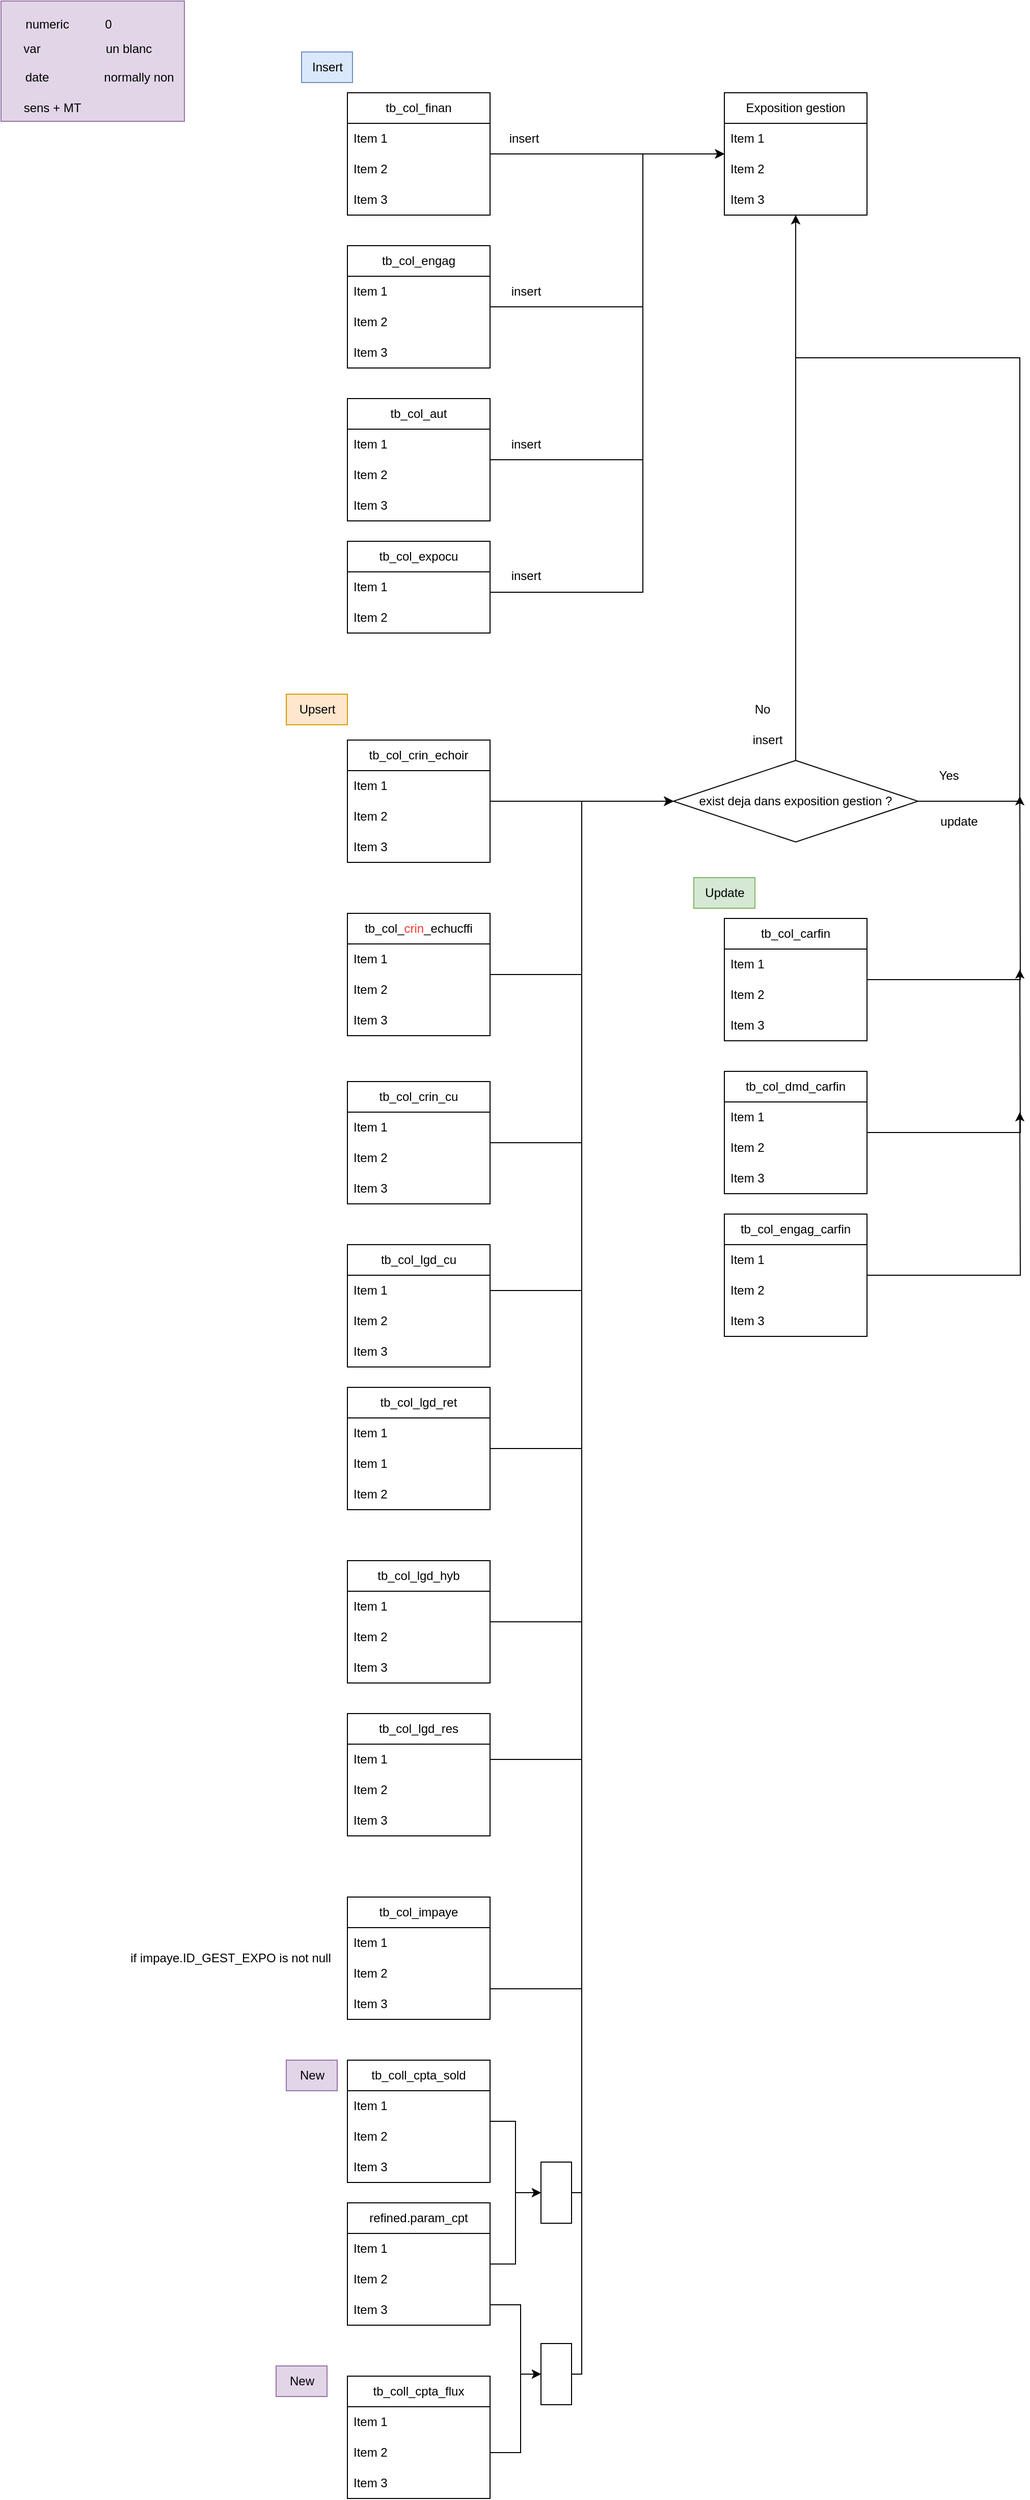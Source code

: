 <mxfile version="27.1.6" pages="14">
  <diagram name="expo_gestion" id="J0ATNBYUB-J7w-m74o3b">
    <mxGraphModel dx="1418" dy="786" grid="1" gridSize="10" guides="1" tooltips="1" connect="1" arrows="1" fold="1" page="1" pageScale="1" pageWidth="827" pageHeight="1169" math="0" shadow="0">
      <root>
        <mxCell id="0" />
        <mxCell id="1" parent="0" />
        <mxCell id="H36U8WBbHp8Q7yj2lDoC-9" value="" style="rounded=0;whiteSpace=wrap;html=1;fillColor=#e1d5e7;strokeColor=#9673a6;" parent="1" vertex="1">
          <mxGeometry x="50" y="40" width="180" height="118" as="geometry" />
        </mxCell>
        <mxCell id="5GX_9oAsEVeso3tDEaeO-2" value="Exposition gestion" style="swimlane;fontStyle=0;childLayout=stackLayout;horizontal=1;startSize=30;horizontalStack=0;resizeParent=1;resizeParentMax=0;resizeLast=0;collapsible=1;marginBottom=0;whiteSpace=wrap;html=1;" parent="1" vertex="1">
          <mxGeometry x="760" y="130" width="140" height="120" as="geometry" />
        </mxCell>
        <mxCell id="5GX_9oAsEVeso3tDEaeO-3" value="Item 1" style="text;strokeColor=none;fillColor=none;align=left;verticalAlign=middle;spacingLeft=4;spacingRight=4;overflow=hidden;points=[[0,0.5],[1,0.5]];portConstraint=eastwest;rotatable=0;whiteSpace=wrap;html=1;" parent="5GX_9oAsEVeso3tDEaeO-2" vertex="1">
          <mxGeometry y="30" width="140" height="30" as="geometry" />
        </mxCell>
        <mxCell id="5GX_9oAsEVeso3tDEaeO-4" value="Item 2" style="text;strokeColor=none;fillColor=none;align=left;verticalAlign=middle;spacingLeft=4;spacingRight=4;overflow=hidden;points=[[0,0.5],[1,0.5]];portConstraint=eastwest;rotatable=0;whiteSpace=wrap;html=1;" parent="5GX_9oAsEVeso3tDEaeO-2" vertex="1">
          <mxGeometry y="60" width="140" height="30" as="geometry" />
        </mxCell>
        <mxCell id="5GX_9oAsEVeso3tDEaeO-5" value="Item 3" style="text;strokeColor=none;fillColor=none;align=left;verticalAlign=middle;spacingLeft=4;spacingRight=4;overflow=hidden;points=[[0,0.5],[1,0.5]];portConstraint=eastwest;rotatable=0;whiteSpace=wrap;html=1;" parent="5GX_9oAsEVeso3tDEaeO-2" vertex="1">
          <mxGeometry y="90" width="140" height="30" as="geometry" />
        </mxCell>
        <mxCell id="5GX_9oAsEVeso3tDEaeO-10" style="edgeStyle=orthogonalEdgeStyle;rounded=0;orthogonalLoop=1;jettySize=auto;html=1;" parent="1" source="5GX_9oAsEVeso3tDEaeO-6" target="5GX_9oAsEVeso3tDEaeO-2" edge="1">
          <mxGeometry relative="1" as="geometry" />
        </mxCell>
        <mxCell id="5GX_9oAsEVeso3tDEaeO-6" value="tb_col_finan" style="swimlane;fontStyle=0;childLayout=stackLayout;horizontal=1;startSize=30;horizontalStack=0;resizeParent=1;resizeParentMax=0;resizeLast=0;collapsible=1;marginBottom=0;whiteSpace=wrap;html=1;" parent="1" vertex="1">
          <mxGeometry x="390" y="130" width="140" height="120" as="geometry">
            <mxRectangle x="390" y="130" width="110" height="30" as="alternateBounds" />
          </mxGeometry>
        </mxCell>
        <mxCell id="5GX_9oAsEVeso3tDEaeO-7" value="Item 1" style="text;strokeColor=none;fillColor=none;align=left;verticalAlign=middle;spacingLeft=4;spacingRight=4;overflow=hidden;points=[[0,0.5],[1,0.5]];portConstraint=eastwest;rotatable=0;whiteSpace=wrap;html=1;" parent="5GX_9oAsEVeso3tDEaeO-6" vertex="1">
          <mxGeometry y="30" width="140" height="30" as="geometry" />
        </mxCell>
        <mxCell id="5GX_9oAsEVeso3tDEaeO-8" value="Item 2" style="text;strokeColor=none;fillColor=none;align=left;verticalAlign=middle;spacingLeft=4;spacingRight=4;overflow=hidden;points=[[0,0.5],[1,0.5]];portConstraint=eastwest;rotatable=0;whiteSpace=wrap;html=1;" parent="5GX_9oAsEVeso3tDEaeO-6" vertex="1">
          <mxGeometry y="60" width="140" height="30" as="geometry" />
        </mxCell>
        <mxCell id="5GX_9oAsEVeso3tDEaeO-9" value="Item 3" style="text;strokeColor=none;fillColor=none;align=left;verticalAlign=middle;spacingLeft=4;spacingRight=4;overflow=hidden;points=[[0,0.5],[1,0.5]];portConstraint=eastwest;rotatable=0;whiteSpace=wrap;html=1;" parent="5GX_9oAsEVeso3tDEaeO-6" vertex="1">
          <mxGeometry y="90" width="140" height="30" as="geometry" />
        </mxCell>
        <mxCell id="5GX_9oAsEVeso3tDEaeO-15" style="edgeStyle=orthogonalEdgeStyle;rounded=0;orthogonalLoop=1;jettySize=auto;html=1;" parent="1" source="5GX_9oAsEVeso3tDEaeO-11" target="5GX_9oAsEVeso3tDEaeO-2" edge="1">
          <mxGeometry relative="1" as="geometry">
            <Array as="points">
              <mxPoint x="680" y="340" />
              <mxPoint x="680" y="190" />
            </Array>
          </mxGeometry>
        </mxCell>
        <mxCell id="5GX_9oAsEVeso3tDEaeO-11" value="tb_col_engag" style="swimlane;fontStyle=0;childLayout=stackLayout;horizontal=1;startSize=30;horizontalStack=0;resizeParent=1;resizeParentMax=0;resizeLast=0;collapsible=1;marginBottom=0;whiteSpace=wrap;html=1;" parent="1" vertex="1">
          <mxGeometry x="390" y="280" width="140" height="120" as="geometry">
            <mxRectangle x="390" y="280" width="110" height="30" as="alternateBounds" />
          </mxGeometry>
        </mxCell>
        <mxCell id="5GX_9oAsEVeso3tDEaeO-12" value="Item 1" style="text;strokeColor=none;fillColor=none;align=left;verticalAlign=middle;spacingLeft=4;spacingRight=4;overflow=hidden;points=[[0,0.5],[1,0.5]];portConstraint=eastwest;rotatable=0;whiteSpace=wrap;html=1;" parent="5GX_9oAsEVeso3tDEaeO-11" vertex="1">
          <mxGeometry y="30" width="140" height="30" as="geometry" />
        </mxCell>
        <mxCell id="5GX_9oAsEVeso3tDEaeO-13" value="Item 2" style="text;strokeColor=none;fillColor=none;align=left;verticalAlign=middle;spacingLeft=4;spacingRight=4;overflow=hidden;points=[[0,0.5],[1,0.5]];portConstraint=eastwest;rotatable=0;whiteSpace=wrap;html=1;" parent="5GX_9oAsEVeso3tDEaeO-11" vertex="1">
          <mxGeometry y="60" width="140" height="30" as="geometry" />
        </mxCell>
        <mxCell id="5GX_9oAsEVeso3tDEaeO-14" value="Item 3" style="text;strokeColor=none;fillColor=none;align=left;verticalAlign=middle;spacingLeft=4;spacingRight=4;overflow=hidden;points=[[0,0.5],[1,0.5]];portConstraint=eastwest;rotatable=0;whiteSpace=wrap;html=1;" parent="5GX_9oAsEVeso3tDEaeO-11" vertex="1">
          <mxGeometry y="90" width="140" height="30" as="geometry" />
        </mxCell>
        <mxCell id="5GX_9oAsEVeso3tDEaeO-16" value="insert" style="text;html=1;align=center;verticalAlign=middle;resizable=0;points=[];autosize=1;strokeColor=none;fillColor=none;" parent="1" vertex="1">
          <mxGeometry x="540" y="310" width="50" height="30" as="geometry" />
        </mxCell>
        <mxCell id="5GX_9oAsEVeso3tDEaeO-17" value="insert" style="text;html=1;align=center;verticalAlign=middle;resizable=0;points=[];autosize=1;strokeColor=none;fillColor=none;" parent="1" vertex="1">
          <mxGeometry x="538" y="160" width="50" height="30" as="geometry" />
        </mxCell>
        <mxCell id="5GX_9oAsEVeso3tDEaeO-22" style="edgeStyle=orthogonalEdgeStyle;rounded=0;orthogonalLoop=1;jettySize=auto;html=1;" parent="1" source="5GX_9oAsEVeso3tDEaeO-18" target="5GX_9oAsEVeso3tDEaeO-2" edge="1">
          <mxGeometry relative="1" as="geometry">
            <Array as="points">
              <mxPoint x="680" y="490" />
              <mxPoint x="680" y="190" />
            </Array>
          </mxGeometry>
        </mxCell>
        <mxCell id="5GX_9oAsEVeso3tDEaeO-18" value="tb_col_aut" style="swimlane;fontStyle=0;childLayout=stackLayout;horizontal=1;startSize=30;horizontalStack=0;resizeParent=1;resizeParentMax=0;resizeLast=0;collapsible=1;marginBottom=0;whiteSpace=wrap;html=1;" parent="1" vertex="1">
          <mxGeometry x="390" y="430" width="140" height="120" as="geometry">
            <mxRectangle x="390" y="430" width="100" height="30" as="alternateBounds" />
          </mxGeometry>
        </mxCell>
        <mxCell id="5GX_9oAsEVeso3tDEaeO-19" value="Item 1" style="text;strokeColor=none;fillColor=none;align=left;verticalAlign=middle;spacingLeft=4;spacingRight=4;overflow=hidden;points=[[0,0.5],[1,0.5]];portConstraint=eastwest;rotatable=0;whiteSpace=wrap;html=1;" parent="5GX_9oAsEVeso3tDEaeO-18" vertex="1">
          <mxGeometry y="30" width="140" height="30" as="geometry" />
        </mxCell>
        <mxCell id="5GX_9oAsEVeso3tDEaeO-20" value="Item 2" style="text;strokeColor=none;fillColor=none;align=left;verticalAlign=middle;spacingLeft=4;spacingRight=4;overflow=hidden;points=[[0,0.5],[1,0.5]];portConstraint=eastwest;rotatable=0;whiteSpace=wrap;html=1;" parent="5GX_9oAsEVeso3tDEaeO-18" vertex="1">
          <mxGeometry y="60" width="140" height="30" as="geometry" />
        </mxCell>
        <mxCell id="5GX_9oAsEVeso3tDEaeO-21" value="Item 3" style="text;strokeColor=none;fillColor=none;align=left;verticalAlign=middle;spacingLeft=4;spacingRight=4;overflow=hidden;points=[[0,0.5],[1,0.5]];portConstraint=eastwest;rotatable=0;whiteSpace=wrap;html=1;" parent="5GX_9oAsEVeso3tDEaeO-18" vertex="1">
          <mxGeometry y="90" width="140" height="30" as="geometry" />
        </mxCell>
        <mxCell id="5GX_9oAsEVeso3tDEaeO-23" value="insert" style="text;html=1;align=center;verticalAlign=middle;resizable=0;points=[];autosize=1;strokeColor=none;fillColor=none;" parent="1" vertex="1">
          <mxGeometry x="540" y="460" width="50" height="30" as="geometry" />
        </mxCell>
        <mxCell id="5GX_9oAsEVeso3tDEaeO-31" style="edgeStyle=orthogonalEdgeStyle;rounded=0;orthogonalLoop=1;jettySize=auto;html=1;entryX=0;entryY=0.5;entryDx=0;entryDy=0;" parent="1" source="5GX_9oAsEVeso3tDEaeO-24" target="5GX_9oAsEVeso3tDEaeO-30" edge="1">
          <mxGeometry relative="1" as="geometry" />
        </mxCell>
        <mxCell id="5GX_9oAsEVeso3tDEaeO-24" value="tb_col_crin_echoir" style="swimlane;fontStyle=0;childLayout=stackLayout;horizontal=1;startSize=30;horizontalStack=0;resizeParent=1;resizeParentMax=0;resizeLast=0;collapsible=1;marginBottom=0;whiteSpace=wrap;html=1;" parent="1" vertex="1">
          <mxGeometry x="390" y="765" width="140" height="120" as="geometry" />
        </mxCell>
        <mxCell id="5GX_9oAsEVeso3tDEaeO-25" value="Item 1" style="text;strokeColor=none;fillColor=none;align=left;verticalAlign=middle;spacingLeft=4;spacingRight=4;overflow=hidden;points=[[0,0.5],[1,0.5]];portConstraint=eastwest;rotatable=0;whiteSpace=wrap;html=1;" parent="5GX_9oAsEVeso3tDEaeO-24" vertex="1">
          <mxGeometry y="30" width="140" height="30" as="geometry" />
        </mxCell>
        <mxCell id="5GX_9oAsEVeso3tDEaeO-26" value="Item 2" style="text;strokeColor=none;fillColor=none;align=left;verticalAlign=middle;spacingLeft=4;spacingRight=4;overflow=hidden;points=[[0,0.5],[1,0.5]];portConstraint=eastwest;rotatable=0;whiteSpace=wrap;html=1;" parent="5GX_9oAsEVeso3tDEaeO-24" vertex="1">
          <mxGeometry y="60" width="140" height="30" as="geometry" />
        </mxCell>
        <mxCell id="5GX_9oAsEVeso3tDEaeO-27" value="Item 3" style="text;strokeColor=none;fillColor=none;align=left;verticalAlign=middle;spacingLeft=4;spacingRight=4;overflow=hidden;points=[[0,0.5],[1,0.5]];portConstraint=eastwest;rotatable=0;whiteSpace=wrap;html=1;" parent="5GX_9oAsEVeso3tDEaeO-24" vertex="1">
          <mxGeometry y="90" width="140" height="30" as="geometry" />
        </mxCell>
        <mxCell id="5GX_9oAsEVeso3tDEaeO-32" style="edgeStyle=orthogonalEdgeStyle;rounded=0;orthogonalLoop=1;jettySize=auto;html=1;" parent="1" source="5GX_9oAsEVeso3tDEaeO-30" target="5GX_9oAsEVeso3tDEaeO-2" edge="1">
          <mxGeometry relative="1" as="geometry" />
        </mxCell>
        <mxCell id="5GX_9oAsEVeso3tDEaeO-34" style="edgeStyle=orthogonalEdgeStyle;rounded=0;orthogonalLoop=1;jettySize=auto;html=1;" parent="1" source="5GX_9oAsEVeso3tDEaeO-30" target="5GX_9oAsEVeso3tDEaeO-2" edge="1">
          <mxGeometry relative="1" as="geometry">
            <Array as="points">
              <mxPoint x="1050" y="825" />
              <mxPoint x="1050" y="390" />
              <mxPoint x="830" y="390" />
            </Array>
          </mxGeometry>
        </mxCell>
        <mxCell id="5GX_9oAsEVeso3tDEaeO-30" value="exist deja dans exposition gestion ?" style="rhombus;whiteSpace=wrap;html=1;" parent="1" vertex="1">
          <mxGeometry x="710" y="785" width="240" height="80" as="geometry" />
        </mxCell>
        <mxCell id="5GX_9oAsEVeso3tDEaeO-33" value="update" style="text;html=1;align=center;verticalAlign=middle;resizable=0;points=[];autosize=1;strokeColor=none;fillColor=none;" parent="1" vertex="1">
          <mxGeometry x="960" y="830" width="60" height="30" as="geometry" />
        </mxCell>
        <mxCell id="5GX_9oAsEVeso3tDEaeO-35" value="Yes" style="text;html=1;align=center;verticalAlign=middle;resizable=0;points=[];autosize=1;strokeColor=none;fillColor=none;" parent="1" vertex="1">
          <mxGeometry x="960" y="785" width="40" height="30" as="geometry" />
        </mxCell>
        <mxCell id="5GX_9oAsEVeso3tDEaeO-36" value="No" style="text;html=1;align=center;verticalAlign=middle;resizable=0;points=[];autosize=1;strokeColor=none;fillColor=none;" parent="1" vertex="1">
          <mxGeometry x="777" y="720" width="40" height="30" as="geometry" />
        </mxCell>
        <mxCell id="5GX_9oAsEVeso3tDEaeO-38" value="insert" style="text;html=1;align=center;verticalAlign=middle;resizable=0;points=[];autosize=1;strokeColor=none;fillColor=none;" parent="1" vertex="1">
          <mxGeometry x="777" y="750" width="50" height="30" as="geometry" />
        </mxCell>
        <mxCell id="5GX_9oAsEVeso3tDEaeO-43" style="edgeStyle=orthogonalEdgeStyle;rounded=0;orthogonalLoop=1;jettySize=auto;html=1;entryX=0;entryY=0.5;entryDx=0;entryDy=0;" parent="1" source="5GX_9oAsEVeso3tDEaeO-39" target="5GX_9oAsEVeso3tDEaeO-30" edge="1">
          <mxGeometry relative="1" as="geometry" />
        </mxCell>
        <mxCell id="5GX_9oAsEVeso3tDEaeO-39" value="tb_col_&lt;font style=&quot;color: rgb(255, 51, 51);&quot;&gt;crin&lt;/font&gt;_echucffi" style="swimlane;fontStyle=0;childLayout=stackLayout;horizontal=1;startSize=30;horizontalStack=0;resizeParent=1;resizeParentMax=0;resizeLast=0;collapsible=1;marginBottom=0;whiteSpace=wrap;html=1;" parent="1" vertex="1">
          <mxGeometry x="390" y="935" width="140" height="120" as="geometry" />
        </mxCell>
        <mxCell id="5GX_9oAsEVeso3tDEaeO-40" value="Item 1" style="text;strokeColor=none;fillColor=none;align=left;verticalAlign=middle;spacingLeft=4;spacingRight=4;overflow=hidden;points=[[0,0.5],[1,0.5]];portConstraint=eastwest;rotatable=0;whiteSpace=wrap;html=1;" parent="5GX_9oAsEVeso3tDEaeO-39" vertex="1">
          <mxGeometry y="30" width="140" height="30" as="geometry" />
        </mxCell>
        <mxCell id="5GX_9oAsEVeso3tDEaeO-41" value="Item 2" style="text;strokeColor=none;fillColor=none;align=left;verticalAlign=middle;spacingLeft=4;spacingRight=4;overflow=hidden;points=[[0,0.5],[1,0.5]];portConstraint=eastwest;rotatable=0;whiteSpace=wrap;html=1;" parent="5GX_9oAsEVeso3tDEaeO-39" vertex="1">
          <mxGeometry y="60" width="140" height="30" as="geometry" />
        </mxCell>
        <mxCell id="5GX_9oAsEVeso3tDEaeO-42" value="Item 3" style="text;strokeColor=none;fillColor=none;align=left;verticalAlign=middle;spacingLeft=4;spacingRight=4;overflow=hidden;points=[[0,0.5],[1,0.5]];portConstraint=eastwest;rotatable=0;whiteSpace=wrap;html=1;" parent="5GX_9oAsEVeso3tDEaeO-39" vertex="1">
          <mxGeometry y="90" width="140" height="30" as="geometry" />
        </mxCell>
        <mxCell id="5GX_9oAsEVeso3tDEaeO-44" value="tb_col_expocu" style="swimlane;fontStyle=0;childLayout=stackLayout;horizontal=1;startSize=30;horizontalStack=0;resizeParent=1;resizeParentMax=0;resizeLast=0;collapsible=1;marginBottom=0;whiteSpace=wrap;html=1;" parent="1" vertex="1">
          <mxGeometry x="390" y="570" width="140" height="90" as="geometry" />
        </mxCell>
        <mxCell id="5GX_9oAsEVeso3tDEaeO-45" value="Item 1" style="text;strokeColor=none;fillColor=none;align=left;verticalAlign=middle;spacingLeft=4;spacingRight=4;overflow=hidden;points=[[0,0.5],[1,0.5]];portConstraint=eastwest;rotatable=0;whiteSpace=wrap;html=1;" parent="5GX_9oAsEVeso3tDEaeO-44" vertex="1">
          <mxGeometry y="30" width="140" height="30" as="geometry" />
        </mxCell>
        <mxCell id="5GX_9oAsEVeso3tDEaeO-46" value="Item 2" style="text;strokeColor=none;fillColor=none;align=left;verticalAlign=middle;spacingLeft=4;spacingRight=4;overflow=hidden;points=[[0,0.5],[1,0.5]];portConstraint=eastwest;rotatable=0;whiteSpace=wrap;html=1;" parent="5GX_9oAsEVeso3tDEaeO-44" vertex="1">
          <mxGeometry y="60" width="140" height="30" as="geometry" />
        </mxCell>
        <mxCell id="5GX_9oAsEVeso3tDEaeO-53" style="edgeStyle=orthogonalEdgeStyle;rounded=0;orthogonalLoop=1;jettySize=auto;html=1;entryX=0;entryY=0.5;entryDx=0;entryDy=0;" parent="1" source="5GX_9oAsEVeso3tDEaeO-49" target="5GX_9oAsEVeso3tDEaeO-30" edge="1">
          <mxGeometry relative="1" as="geometry" />
        </mxCell>
        <mxCell id="5GX_9oAsEVeso3tDEaeO-49" value="tb_col_crin_cu" style="swimlane;fontStyle=0;childLayout=stackLayout;horizontal=1;startSize=30;horizontalStack=0;resizeParent=1;resizeParentMax=0;resizeLast=0;collapsible=1;marginBottom=0;whiteSpace=wrap;html=1;" parent="1" vertex="1">
          <mxGeometry x="390" y="1100" width="140" height="120" as="geometry" />
        </mxCell>
        <mxCell id="5GX_9oAsEVeso3tDEaeO-50" value="Item 1" style="text;strokeColor=none;fillColor=none;align=left;verticalAlign=middle;spacingLeft=4;spacingRight=4;overflow=hidden;points=[[0,0.5],[1,0.5]];portConstraint=eastwest;rotatable=0;whiteSpace=wrap;html=1;" parent="5GX_9oAsEVeso3tDEaeO-49" vertex="1">
          <mxGeometry y="30" width="140" height="30" as="geometry" />
        </mxCell>
        <mxCell id="5GX_9oAsEVeso3tDEaeO-51" value="Item 2" style="text;strokeColor=none;fillColor=none;align=left;verticalAlign=middle;spacingLeft=4;spacingRight=4;overflow=hidden;points=[[0,0.5],[1,0.5]];portConstraint=eastwest;rotatable=0;whiteSpace=wrap;html=1;" parent="5GX_9oAsEVeso3tDEaeO-49" vertex="1">
          <mxGeometry y="60" width="140" height="30" as="geometry" />
        </mxCell>
        <mxCell id="5GX_9oAsEVeso3tDEaeO-52" value="Item 3" style="text;strokeColor=none;fillColor=none;align=left;verticalAlign=middle;spacingLeft=4;spacingRight=4;overflow=hidden;points=[[0,0.5],[1,0.5]];portConstraint=eastwest;rotatable=0;whiteSpace=wrap;html=1;" parent="5GX_9oAsEVeso3tDEaeO-49" vertex="1">
          <mxGeometry y="90" width="140" height="30" as="geometry" />
        </mxCell>
        <mxCell id="H36U8WBbHp8Q7yj2lDoC-7" style="edgeStyle=orthogonalEdgeStyle;rounded=0;orthogonalLoop=1;jettySize=auto;html=1;" parent="1" source="5GX_9oAsEVeso3tDEaeO-59" edge="1">
          <mxGeometry relative="1" as="geometry">
            <mxPoint x="1050" y="990" as="targetPoint" />
          </mxGeometry>
        </mxCell>
        <mxCell id="5GX_9oAsEVeso3tDEaeO-59" value="tb_col_dmd_carfin" style="swimlane;fontStyle=0;childLayout=stackLayout;horizontal=1;startSize=30;horizontalStack=0;resizeParent=1;resizeParentMax=0;resizeLast=0;collapsible=1;marginBottom=0;whiteSpace=wrap;html=1;" parent="1" vertex="1">
          <mxGeometry x="760" y="1090" width="140" height="120" as="geometry" />
        </mxCell>
        <mxCell id="5GX_9oAsEVeso3tDEaeO-60" value="Item 1" style="text;strokeColor=none;fillColor=none;align=left;verticalAlign=middle;spacingLeft=4;spacingRight=4;overflow=hidden;points=[[0,0.5],[1,0.5]];portConstraint=eastwest;rotatable=0;whiteSpace=wrap;html=1;" parent="5GX_9oAsEVeso3tDEaeO-59" vertex="1">
          <mxGeometry y="30" width="140" height="30" as="geometry" />
        </mxCell>
        <mxCell id="5GX_9oAsEVeso3tDEaeO-61" value="Item 2" style="text;strokeColor=none;fillColor=none;align=left;verticalAlign=middle;spacingLeft=4;spacingRight=4;overflow=hidden;points=[[0,0.5],[1,0.5]];portConstraint=eastwest;rotatable=0;whiteSpace=wrap;html=1;" parent="5GX_9oAsEVeso3tDEaeO-59" vertex="1">
          <mxGeometry y="60" width="140" height="30" as="geometry" />
        </mxCell>
        <mxCell id="5GX_9oAsEVeso3tDEaeO-62" value="Item 3" style="text;strokeColor=none;fillColor=none;align=left;verticalAlign=middle;spacingLeft=4;spacingRight=4;overflow=hidden;points=[[0,0.5],[1,0.5]];portConstraint=eastwest;rotatable=0;whiteSpace=wrap;html=1;" parent="5GX_9oAsEVeso3tDEaeO-59" vertex="1">
          <mxGeometry y="90" width="140" height="30" as="geometry" />
        </mxCell>
        <mxCell id="H36U8WBbHp8Q7yj2lDoC-8" style="edgeStyle=orthogonalEdgeStyle;rounded=0;orthogonalLoop=1;jettySize=auto;html=1;" parent="1" source="5GX_9oAsEVeso3tDEaeO-64" edge="1">
          <mxGeometry relative="1" as="geometry">
            <mxPoint x="1050" y="1130" as="targetPoint" />
          </mxGeometry>
        </mxCell>
        <mxCell id="5GX_9oAsEVeso3tDEaeO-64" value="tb_col_engag_carfin" style="swimlane;fontStyle=0;childLayout=stackLayout;horizontal=1;startSize=30;horizontalStack=0;resizeParent=1;resizeParentMax=0;resizeLast=0;collapsible=1;marginBottom=0;whiteSpace=wrap;html=1;" parent="1" vertex="1">
          <mxGeometry x="760" y="1230" width="140" height="120" as="geometry" />
        </mxCell>
        <mxCell id="5GX_9oAsEVeso3tDEaeO-65" value="Item 1" style="text;strokeColor=none;fillColor=none;align=left;verticalAlign=middle;spacingLeft=4;spacingRight=4;overflow=hidden;points=[[0,0.5],[1,0.5]];portConstraint=eastwest;rotatable=0;whiteSpace=wrap;html=1;" parent="5GX_9oAsEVeso3tDEaeO-64" vertex="1">
          <mxGeometry y="30" width="140" height="30" as="geometry" />
        </mxCell>
        <mxCell id="5GX_9oAsEVeso3tDEaeO-66" value="Item 2" style="text;strokeColor=none;fillColor=none;align=left;verticalAlign=middle;spacingLeft=4;spacingRight=4;overflow=hidden;points=[[0,0.5],[1,0.5]];portConstraint=eastwest;rotatable=0;whiteSpace=wrap;html=1;" parent="5GX_9oAsEVeso3tDEaeO-64" vertex="1">
          <mxGeometry y="60" width="140" height="30" as="geometry" />
        </mxCell>
        <mxCell id="5GX_9oAsEVeso3tDEaeO-67" value="Item 3" style="text;strokeColor=none;fillColor=none;align=left;verticalAlign=middle;spacingLeft=4;spacingRight=4;overflow=hidden;points=[[0,0.5],[1,0.5]];portConstraint=eastwest;rotatable=0;whiteSpace=wrap;html=1;" parent="5GX_9oAsEVeso3tDEaeO-64" vertex="1">
          <mxGeometry y="90" width="140" height="30" as="geometry" />
        </mxCell>
        <mxCell id="5GX_9oAsEVeso3tDEaeO-88" style="edgeStyle=orthogonalEdgeStyle;rounded=0;orthogonalLoop=1;jettySize=auto;html=1;entryX=0;entryY=0.5;entryDx=0;entryDy=0;" parent="1" source="5GX_9oAsEVeso3tDEaeO-69" target="5GX_9oAsEVeso3tDEaeO-30" edge="1">
          <mxGeometry relative="1" as="geometry" />
        </mxCell>
        <mxCell id="5GX_9oAsEVeso3tDEaeO-69" value="tb_col_lgd_ret" style="swimlane;fontStyle=0;childLayout=stackLayout;horizontal=1;startSize=30;horizontalStack=0;resizeParent=1;resizeParentMax=0;resizeLast=0;collapsible=1;marginBottom=0;whiteSpace=wrap;html=1;" parent="1" vertex="1">
          <mxGeometry x="390" y="1400" width="140" height="120" as="geometry" />
        </mxCell>
        <mxCell id="5GX_9oAsEVeso3tDEaeO-70" value="Item 1" style="text;strokeColor=none;fillColor=none;align=left;verticalAlign=middle;spacingLeft=4;spacingRight=4;overflow=hidden;points=[[0,0.5],[1,0.5]];portConstraint=eastwest;rotatable=0;whiteSpace=wrap;html=1;" parent="5GX_9oAsEVeso3tDEaeO-69" vertex="1">
          <mxGeometry y="30" width="140" height="30" as="geometry" />
        </mxCell>
        <mxCell id="5GX_9oAsEVeso3tDEaeO-87" value="Item 1" style="text;strokeColor=none;fillColor=none;align=left;verticalAlign=middle;spacingLeft=4;spacingRight=4;overflow=hidden;points=[[0,0.5],[1,0.5]];portConstraint=eastwest;rotatable=0;whiteSpace=wrap;html=1;" parent="5GX_9oAsEVeso3tDEaeO-69" vertex="1">
          <mxGeometry y="60" width="140" height="30" as="geometry" />
        </mxCell>
        <mxCell id="5GX_9oAsEVeso3tDEaeO-71" value="Item 2" style="text;strokeColor=none;fillColor=none;align=left;verticalAlign=middle;spacingLeft=4;spacingRight=4;overflow=hidden;points=[[0,0.5],[1,0.5]];portConstraint=eastwest;rotatable=0;whiteSpace=wrap;html=1;" parent="5GX_9oAsEVeso3tDEaeO-69" vertex="1">
          <mxGeometry y="90" width="140" height="30" as="geometry" />
        </mxCell>
        <mxCell id="5GX_9oAsEVeso3tDEaeO-73" value="tb_col_lgd_cu" style="swimlane;fontStyle=0;childLayout=stackLayout;horizontal=1;startSize=30;horizontalStack=0;resizeParent=1;resizeParentMax=0;resizeLast=0;collapsible=1;marginBottom=0;whiteSpace=wrap;html=1;" parent="1" vertex="1">
          <mxGeometry x="390" y="1260" width="140" height="120" as="geometry" />
        </mxCell>
        <mxCell id="5GX_9oAsEVeso3tDEaeO-74" value="Item 1" style="text;strokeColor=none;fillColor=none;align=left;verticalAlign=middle;spacingLeft=4;spacingRight=4;overflow=hidden;points=[[0,0.5],[1,0.5]];portConstraint=eastwest;rotatable=0;whiteSpace=wrap;html=1;" parent="5GX_9oAsEVeso3tDEaeO-73" vertex="1">
          <mxGeometry y="30" width="140" height="30" as="geometry" />
        </mxCell>
        <mxCell id="5GX_9oAsEVeso3tDEaeO-75" value="Item 2" style="text;strokeColor=none;fillColor=none;align=left;verticalAlign=middle;spacingLeft=4;spacingRight=4;overflow=hidden;points=[[0,0.5],[1,0.5]];portConstraint=eastwest;rotatable=0;whiteSpace=wrap;html=1;" parent="5GX_9oAsEVeso3tDEaeO-73" vertex="1">
          <mxGeometry y="60" width="140" height="30" as="geometry" />
        </mxCell>
        <mxCell id="5GX_9oAsEVeso3tDEaeO-76" value="Item 3" style="text;strokeColor=none;fillColor=none;align=left;verticalAlign=middle;spacingLeft=4;spacingRight=4;overflow=hidden;points=[[0,0.5],[1,0.5]];portConstraint=eastwest;rotatable=0;whiteSpace=wrap;html=1;" parent="5GX_9oAsEVeso3tDEaeO-73" vertex="1">
          <mxGeometry y="90" width="140" height="30" as="geometry" />
        </mxCell>
        <mxCell id="5GX_9oAsEVeso3tDEaeO-89" style="edgeStyle=orthogonalEdgeStyle;rounded=0;orthogonalLoop=1;jettySize=auto;html=1;entryX=0;entryY=0.5;entryDx=0;entryDy=0;" parent="1" source="5GX_9oAsEVeso3tDEaeO-77" target="5GX_9oAsEVeso3tDEaeO-30" edge="1">
          <mxGeometry relative="1" as="geometry" />
        </mxCell>
        <mxCell id="5GX_9oAsEVeso3tDEaeO-77" value="tb_col_lgd_hyb" style="swimlane;fontStyle=0;childLayout=stackLayout;horizontal=1;startSize=30;horizontalStack=0;resizeParent=1;resizeParentMax=0;resizeLast=0;collapsible=1;marginBottom=0;whiteSpace=wrap;html=1;" parent="1" vertex="1">
          <mxGeometry x="390" y="1570" width="140" height="120" as="geometry" />
        </mxCell>
        <mxCell id="5GX_9oAsEVeso3tDEaeO-78" value="Item 1" style="text;strokeColor=none;fillColor=none;align=left;verticalAlign=middle;spacingLeft=4;spacingRight=4;overflow=hidden;points=[[0,0.5],[1,0.5]];portConstraint=eastwest;rotatable=0;whiteSpace=wrap;html=1;" parent="5GX_9oAsEVeso3tDEaeO-77" vertex="1">
          <mxGeometry y="30" width="140" height="30" as="geometry" />
        </mxCell>
        <mxCell id="5GX_9oAsEVeso3tDEaeO-79" value="Item 2" style="text;strokeColor=none;fillColor=none;align=left;verticalAlign=middle;spacingLeft=4;spacingRight=4;overflow=hidden;points=[[0,0.5],[1,0.5]];portConstraint=eastwest;rotatable=0;whiteSpace=wrap;html=1;" parent="5GX_9oAsEVeso3tDEaeO-77" vertex="1">
          <mxGeometry y="60" width="140" height="30" as="geometry" />
        </mxCell>
        <mxCell id="5GX_9oAsEVeso3tDEaeO-80" value="Item 3" style="text;strokeColor=none;fillColor=none;align=left;verticalAlign=middle;spacingLeft=4;spacingRight=4;overflow=hidden;points=[[0,0.5],[1,0.5]];portConstraint=eastwest;rotatable=0;whiteSpace=wrap;html=1;" parent="5GX_9oAsEVeso3tDEaeO-77" vertex="1">
          <mxGeometry y="90" width="140" height="30" as="geometry" />
        </mxCell>
        <mxCell id="5GX_9oAsEVeso3tDEaeO-81" value="tb_col_lgd_res" style="swimlane;fontStyle=0;childLayout=stackLayout;horizontal=1;startSize=30;horizontalStack=0;resizeParent=1;resizeParentMax=0;resizeLast=0;collapsible=1;marginBottom=0;whiteSpace=wrap;html=1;" parent="1" vertex="1">
          <mxGeometry x="390" y="1720" width="140" height="120" as="geometry" />
        </mxCell>
        <mxCell id="5GX_9oAsEVeso3tDEaeO-82" value="Item 1" style="text;strokeColor=none;fillColor=none;align=left;verticalAlign=middle;spacingLeft=4;spacingRight=4;overflow=hidden;points=[[0,0.5],[1,0.5]];portConstraint=eastwest;rotatable=0;whiteSpace=wrap;html=1;" parent="5GX_9oAsEVeso3tDEaeO-81" vertex="1">
          <mxGeometry y="30" width="140" height="30" as="geometry" />
        </mxCell>
        <mxCell id="5GX_9oAsEVeso3tDEaeO-83" value="Item 2" style="text;strokeColor=none;fillColor=none;align=left;verticalAlign=middle;spacingLeft=4;spacingRight=4;overflow=hidden;points=[[0,0.5],[1,0.5]];portConstraint=eastwest;rotatable=0;whiteSpace=wrap;html=1;" parent="5GX_9oAsEVeso3tDEaeO-81" vertex="1">
          <mxGeometry y="60" width="140" height="30" as="geometry" />
        </mxCell>
        <mxCell id="5GX_9oAsEVeso3tDEaeO-84" value="Item 3" style="text;strokeColor=none;fillColor=none;align=left;verticalAlign=middle;spacingLeft=4;spacingRight=4;overflow=hidden;points=[[0,0.5],[1,0.5]];portConstraint=eastwest;rotatable=0;whiteSpace=wrap;html=1;" parent="5GX_9oAsEVeso3tDEaeO-81" vertex="1">
          <mxGeometry y="90" width="140" height="30" as="geometry" />
        </mxCell>
        <mxCell id="5GX_9oAsEVeso3tDEaeO-86" style="edgeStyle=orthogonalEdgeStyle;rounded=0;orthogonalLoop=1;jettySize=auto;html=1;entryX=0;entryY=0.5;entryDx=0;entryDy=0;" parent="1" source="5GX_9oAsEVeso3tDEaeO-74" target="5GX_9oAsEVeso3tDEaeO-30" edge="1">
          <mxGeometry relative="1" as="geometry" />
        </mxCell>
        <mxCell id="5GX_9oAsEVeso3tDEaeO-90" style="edgeStyle=orthogonalEdgeStyle;rounded=0;orthogonalLoop=1;jettySize=auto;html=1;entryX=0;entryY=0.5;entryDx=0;entryDy=0;" parent="1" source="5GX_9oAsEVeso3tDEaeO-82" target="5GX_9oAsEVeso3tDEaeO-30" edge="1">
          <mxGeometry relative="1" as="geometry" />
        </mxCell>
        <mxCell id="5GX_9oAsEVeso3tDEaeO-95" style="edgeStyle=orthogonalEdgeStyle;rounded=0;orthogonalLoop=1;jettySize=auto;html=1;" parent="1" source="5GX_9oAsEVeso3tDEaeO-44" edge="1">
          <mxGeometry relative="1" as="geometry">
            <mxPoint x="760" y="190" as="targetPoint" />
            <Array as="points">
              <mxPoint x="680" y="620" />
              <mxPoint x="680" y="190" />
            </Array>
          </mxGeometry>
        </mxCell>
        <mxCell id="5GX_9oAsEVeso3tDEaeO-96" value="insert" style="text;html=1;align=center;verticalAlign=middle;resizable=0;points=[];autosize=1;strokeColor=none;fillColor=none;" parent="1" vertex="1">
          <mxGeometry x="540" y="589" width="50" height="30" as="geometry" />
        </mxCell>
        <mxCell id="GWRJOkJXjqUcV9thHur5-1" value="un blanc" style="text;html=1;align=center;verticalAlign=middle;resizable=0;points=[];autosize=1;strokeColor=none;fillColor=none;" parent="1" vertex="1">
          <mxGeometry x="140" y="72" width="70" height="30" as="geometry" />
        </mxCell>
        <mxCell id="GWRJOkJXjqUcV9thHur5-3" value="numeric" style="text;html=1;align=center;verticalAlign=middle;resizable=0;points=[];autosize=1;strokeColor=none;fillColor=none;" parent="1" vertex="1">
          <mxGeometry x="60" y="48" width="70" height="30" as="geometry" />
        </mxCell>
        <mxCell id="GWRJOkJXjqUcV9thHur5-4" value="0" style="text;html=1;align=center;verticalAlign=middle;resizable=0;points=[];autosize=1;strokeColor=none;fillColor=none;" parent="1" vertex="1">
          <mxGeometry x="140" y="48" width="30" height="30" as="geometry" />
        </mxCell>
        <mxCell id="GWRJOkJXjqUcV9thHur5-5" value="var" style="text;html=1;align=center;verticalAlign=middle;resizable=0;points=[];autosize=1;strokeColor=none;fillColor=none;" parent="1" vertex="1">
          <mxGeometry x="60" y="72" width="40" height="30" as="geometry" />
        </mxCell>
        <mxCell id="GWRJOkJXjqUcV9thHur5-6" value="date" style="text;html=1;align=center;verticalAlign=middle;resizable=0;points=[];autosize=1;strokeColor=none;fillColor=none;" parent="1" vertex="1">
          <mxGeometry x="60" y="100" width="50" height="30" as="geometry" />
        </mxCell>
        <mxCell id="GWRJOkJXjqUcV9thHur5-7" value="normally non" style="text;html=1;align=center;verticalAlign=middle;resizable=0;points=[];autosize=1;strokeColor=none;fillColor=none;" parent="1" vertex="1">
          <mxGeometry x="140" y="100" width="90" height="30" as="geometry" />
        </mxCell>
        <mxCell id="GWRJOkJXjqUcV9thHur5-8" value="sens + MT" style="text;html=1;align=center;verticalAlign=middle;resizable=0;points=[];autosize=1;strokeColor=none;fillColor=none;" parent="1" vertex="1">
          <mxGeometry x="60" y="130" width="80" height="30" as="geometry" />
        </mxCell>
        <mxCell id="H36U8WBbHp8Q7yj2lDoC-6" style="edgeStyle=orthogonalEdgeStyle;rounded=0;orthogonalLoop=1;jettySize=auto;html=1;" parent="1" source="H36U8WBbHp8Q7yj2lDoC-2" edge="1">
          <mxGeometry relative="1" as="geometry">
            <mxPoint x="1050" y="820" as="targetPoint" />
          </mxGeometry>
        </mxCell>
        <mxCell id="H36U8WBbHp8Q7yj2lDoC-2" value="tb_col_carfin" style="swimlane;fontStyle=0;childLayout=stackLayout;horizontal=1;startSize=30;horizontalStack=0;resizeParent=1;resizeParentMax=0;resizeLast=0;collapsible=1;marginBottom=0;whiteSpace=wrap;html=1;" parent="1" vertex="1">
          <mxGeometry x="760" y="940" width="140" height="120" as="geometry" />
        </mxCell>
        <mxCell id="H36U8WBbHp8Q7yj2lDoC-3" value="Item 1" style="text;strokeColor=none;fillColor=none;align=left;verticalAlign=middle;spacingLeft=4;spacingRight=4;overflow=hidden;points=[[0,0.5],[1,0.5]];portConstraint=eastwest;rotatable=0;whiteSpace=wrap;html=1;" parent="H36U8WBbHp8Q7yj2lDoC-2" vertex="1">
          <mxGeometry y="30" width="140" height="30" as="geometry" />
        </mxCell>
        <mxCell id="H36U8WBbHp8Q7yj2lDoC-4" value="Item 2" style="text;strokeColor=none;fillColor=none;align=left;verticalAlign=middle;spacingLeft=4;spacingRight=4;overflow=hidden;points=[[0,0.5],[1,0.5]];portConstraint=eastwest;rotatable=0;whiteSpace=wrap;html=1;" parent="H36U8WBbHp8Q7yj2lDoC-2" vertex="1">
          <mxGeometry y="60" width="140" height="30" as="geometry" />
        </mxCell>
        <mxCell id="H36U8WBbHp8Q7yj2lDoC-5" value="Item 3" style="text;strokeColor=none;fillColor=none;align=left;verticalAlign=middle;spacingLeft=4;spacingRight=4;overflow=hidden;points=[[0,0.5],[1,0.5]];portConstraint=eastwest;rotatable=0;whiteSpace=wrap;html=1;" parent="H36U8WBbHp8Q7yj2lDoC-2" vertex="1">
          <mxGeometry y="90" width="140" height="30" as="geometry" />
        </mxCell>
        <mxCell id="ic1L6515IZsvIIuonDBY-8" value="Upsert" style="text;html=1;align=center;verticalAlign=middle;resizable=0;points=[];autosize=1;strokeColor=#d79b00;fillColor=#ffe6cc;" parent="1" vertex="1">
          <mxGeometry x="330" y="720" width="60" height="30" as="geometry" />
        </mxCell>
        <mxCell id="XK61n5cAsB0zmRDO-1UC-1" value="Insert" style="text;html=1;align=center;verticalAlign=middle;resizable=0;points=[];autosize=1;strokeColor=#6c8ebf;fillColor=#dae8fc;" parent="1" vertex="1">
          <mxGeometry x="345" y="90" width="50" height="30" as="geometry" />
        </mxCell>
        <mxCell id="XK61n5cAsB0zmRDO-1UC-2" value="Update" style="text;html=1;align=center;verticalAlign=middle;resizable=0;points=[];autosize=1;strokeColor=#82b366;fillColor=#d5e8d4;" parent="1" vertex="1">
          <mxGeometry x="730" y="900" width="60" height="30" as="geometry" />
        </mxCell>
        <mxCell id="XK61n5cAsB0zmRDO-1UC-3" value="tb_col_impaye" style="swimlane;fontStyle=0;childLayout=stackLayout;horizontal=1;startSize=30;horizontalStack=0;resizeParent=1;resizeParentMax=0;resizeLast=0;collapsible=1;marginBottom=0;whiteSpace=wrap;html=1;" parent="1" vertex="1">
          <mxGeometry x="390" y="1900" width="140" height="120" as="geometry" />
        </mxCell>
        <mxCell id="XK61n5cAsB0zmRDO-1UC-4" value="Item 1" style="text;strokeColor=none;fillColor=none;align=left;verticalAlign=middle;spacingLeft=4;spacingRight=4;overflow=hidden;points=[[0,0.5],[1,0.5]];portConstraint=eastwest;rotatable=0;whiteSpace=wrap;html=1;" parent="XK61n5cAsB0zmRDO-1UC-3" vertex="1">
          <mxGeometry y="30" width="140" height="30" as="geometry" />
        </mxCell>
        <mxCell id="XK61n5cAsB0zmRDO-1UC-5" value="Item 2" style="text;strokeColor=none;fillColor=none;align=left;verticalAlign=middle;spacingLeft=4;spacingRight=4;overflow=hidden;points=[[0,0.5],[1,0.5]];portConstraint=eastwest;rotatable=0;whiteSpace=wrap;html=1;" parent="XK61n5cAsB0zmRDO-1UC-3" vertex="1">
          <mxGeometry y="60" width="140" height="30" as="geometry" />
        </mxCell>
        <mxCell id="XK61n5cAsB0zmRDO-1UC-6" value="Item 3" style="text;strokeColor=none;fillColor=none;align=left;verticalAlign=middle;spacingLeft=4;spacingRight=4;overflow=hidden;points=[[0,0.5],[1,0.5]];portConstraint=eastwest;rotatable=0;whiteSpace=wrap;html=1;" parent="XK61n5cAsB0zmRDO-1UC-3" vertex="1">
          <mxGeometry y="90" width="140" height="30" as="geometry" />
        </mxCell>
        <mxCell id="z0QDVvPJ6Jr-Q5776LNO-4" style="edgeStyle=orthogonalEdgeStyle;rounded=0;orthogonalLoop=1;jettySize=auto;html=1;entryX=0;entryY=0.5;entryDx=0;entryDy=0;" parent="1" source="XK61n5cAsB0zmRDO-1UC-3" target="5GX_9oAsEVeso3tDEaeO-30" edge="1">
          <mxGeometry relative="1" as="geometry">
            <mxPoint x="600" y="1989.957" as="sourcePoint" />
            <Array as="points">
              <mxPoint x="620" y="1990" />
              <mxPoint x="620" y="825" />
            </Array>
          </mxGeometry>
        </mxCell>
        <mxCell id="zL2SS0YLMnyGsBd9ot_l-1" value="if impaye.ID_GEST_EXPO is not null" style="text;html=1;align=center;verticalAlign=middle;resizable=0;points=[];autosize=1;strokeColor=none;fillColor=none;" parent="1" vertex="1">
          <mxGeometry x="165" y="1945" width="220" height="30" as="geometry" />
        </mxCell>
        <mxCell id="4Ot-2n4wypS-hJKYw9Kw-17" style="edgeStyle=orthogonalEdgeStyle;rounded=0;orthogonalLoop=1;jettySize=auto;html=1;" edge="1" parent="1" source="4Ot-2n4wypS-hJKYw9Kw-1" target="4Ot-2n4wypS-hJKYw9Kw-16">
          <mxGeometry relative="1" as="geometry" />
        </mxCell>
        <mxCell id="4Ot-2n4wypS-hJKYw9Kw-1" value="tb_coll_cpta_sold" style="swimlane;fontStyle=0;childLayout=stackLayout;horizontal=1;startSize=30;horizontalStack=0;resizeParent=1;resizeParentMax=0;resizeLast=0;collapsible=1;marginBottom=0;whiteSpace=wrap;html=1;" vertex="1" parent="1">
          <mxGeometry x="390" y="2060" width="140" height="120" as="geometry" />
        </mxCell>
        <mxCell id="4Ot-2n4wypS-hJKYw9Kw-2" value="Item 1" style="text;strokeColor=none;fillColor=none;align=left;verticalAlign=middle;spacingLeft=4;spacingRight=4;overflow=hidden;points=[[0,0.5],[1,0.5]];portConstraint=eastwest;rotatable=0;whiteSpace=wrap;html=1;" vertex="1" parent="4Ot-2n4wypS-hJKYw9Kw-1">
          <mxGeometry y="30" width="140" height="30" as="geometry" />
        </mxCell>
        <mxCell id="4Ot-2n4wypS-hJKYw9Kw-3" value="Item 2" style="text;strokeColor=none;fillColor=none;align=left;verticalAlign=middle;spacingLeft=4;spacingRight=4;overflow=hidden;points=[[0,0.5],[1,0.5]];portConstraint=eastwest;rotatable=0;whiteSpace=wrap;html=1;" vertex="1" parent="4Ot-2n4wypS-hJKYw9Kw-1">
          <mxGeometry y="60" width="140" height="30" as="geometry" />
        </mxCell>
        <mxCell id="4Ot-2n4wypS-hJKYw9Kw-4" value="Item 3" style="text;strokeColor=none;fillColor=none;align=left;verticalAlign=middle;spacingLeft=4;spacingRight=4;overflow=hidden;points=[[0,0.5],[1,0.5]];portConstraint=eastwest;rotatable=0;whiteSpace=wrap;html=1;" vertex="1" parent="4Ot-2n4wypS-hJKYw9Kw-1">
          <mxGeometry y="90" width="140" height="30" as="geometry" />
        </mxCell>
        <mxCell id="4Ot-2n4wypS-hJKYw9Kw-5" value="tb_coll_cpta_flux" style="swimlane;fontStyle=0;childLayout=stackLayout;horizontal=1;startSize=30;horizontalStack=0;resizeParent=1;resizeParentMax=0;resizeLast=0;collapsible=1;marginBottom=0;whiteSpace=wrap;html=1;" vertex="1" parent="1">
          <mxGeometry x="390" y="2370" width="140" height="120" as="geometry" />
        </mxCell>
        <mxCell id="4Ot-2n4wypS-hJKYw9Kw-6" value="Item 1" style="text;strokeColor=none;fillColor=none;align=left;verticalAlign=middle;spacingLeft=4;spacingRight=4;overflow=hidden;points=[[0,0.5],[1,0.5]];portConstraint=eastwest;rotatable=0;whiteSpace=wrap;html=1;" vertex="1" parent="4Ot-2n4wypS-hJKYw9Kw-5">
          <mxGeometry y="30" width="140" height="30" as="geometry" />
        </mxCell>
        <mxCell id="4Ot-2n4wypS-hJKYw9Kw-7" value="Item 2" style="text;strokeColor=none;fillColor=none;align=left;verticalAlign=middle;spacingLeft=4;spacingRight=4;overflow=hidden;points=[[0,0.5],[1,0.5]];portConstraint=eastwest;rotatable=0;whiteSpace=wrap;html=1;" vertex="1" parent="4Ot-2n4wypS-hJKYw9Kw-5">
          <mxGeometry y="60" width="140" height="30" as="geometry" />
        </mxCell>
        <mxCell id="4Ot-2n4wypS-hJKYw9Kw-8" value="Item 3" style="text;strokeColor=none;fillColor=none;align=left;verticalAlign=middle;spacingLeft=4;spacingRight=4;overflow=hidden;points=[[0,0.5],[1,0.5]];portConstraint=eastwest;rotatable=0;whiteSpace=wrap;html=1;" vertex="1" parent="4Ot-2n4wypS-hJKYw9Kw-5">
          <mxGeometry y="90" width="140" height="30" as="geometry" />
        </mxCell>
        <mxCell id="4Ot-2n4wypS-hJKYw9Kw-9" value="New" style="text;html=1;align=center;verticalAlign=middle;resizable=0;points=[];autosize=1;strokeColor=#9673a6;fillColor=#e1d5e7;" vertex="1" parent="1">
          <mxGeometry x="330" y="2060" width="50" height="30" as="geometry" />
        </mxCell>
        <mxCell id="4Ot-2n4wypS-hJKYw9Kw-10" value="New" style="text;html=1;align=center;verticalAlign=middle;resizable=0;points=[];autosize=1;strokeColor=#9673a6;fillColor=#e1d5e7;" vertex="1" parent="1">
          <mxGeometry x="320" y="2360" width="50" height="30" as="geometry" />
        </mxCell>
        <mxCell id="4Ot-2n4wypS-hJKYw9Kw-18" style="edgeStyle=orthogonalEdgeStyle;rounded=0;orthogonalLoop=1;jettySize=auto;html=1;" edge="1" parent="1" source="4Ot-2n4wypS-hJKYw9Kw-12" target="4Ot-2n4wypS-hJKYw9Kw-16">
          <mxGeometry relative="1" as="geometry" />
        </mxCell>
        <mxCell id="4Ot-2n4wypS-hJKYw9Kw-21" style="edgeStyle=orthogonalEdgeStyle;rounded=0;orthogonalLoop=1;jettySize=auto;html=1;" edge="1" parent="1" source="4Ot-2n4wypS-hJKYw9Kw-12" target="4Ot-2n4wypS-hJKYw9Kw-20">
          <mxGeometry relative="1" as="geometry">
            <Array as="points">
              <mxPoint x="560" y="2300" />
              <mxPoint x="560" y="2368" />
            </Array>
          </mxGeometry>
        </mxCell>
        <mxCell id="4Ot-2n4wypS-hJKYw9Kw-12" value="refined.param_cpt" style="swimlane;fontStyle=0;childLayout=stackLayout;horizontal=1;startSize=30;horizontalStack=0;resizeParent=1;resizeParentMax=0;resizeLast=0;collapsible=1;marginBottom=0;whiteSpace=wrap;html=1;" vertex="1" parent="1">
          <mxGeometry x="390" y="2200" width="140" height="120" as="geometry" />
        </mxCell>
        <mxCell id="4Ot-2n4wypS-hJKYw9Kw-13" value="Item 1" style="text;strokeColor=none;fillColor=none;align=left;verticalAlign=middle;spacingLeft=4;spacingRight=4;overflow=hidden;points=[[0,0.5],[1,0.5]];portConstraint=eastwest;rotatable=0;whiteSpace=wrap;html=1;" vertex="1" parent="4Ot-2n4wypS-hJKYw9Kw-12">
          <mxGeometry y="30" width="140" height="30" as="geometry" />
        </mxCell>
        <mxCell id="4Ot-2n4wypS-hJKYw9Kw-14" value="Item 2" style="text;strokeColor=none;fillColor=none;align=left;verticalAlign=middle;spacingLeft=4;spacingRight=4;overflow=hidden;points=[[0,0.5],[1,0.5]];portConstraint=eastwest;rotatable=0;whiteSpace=wrap;html=1;" vertex="1" parent="4Ot-2n4wypS-hJKYw9Kw-12">
          <mxGeometry y="60" width="140" height="30" as="geometry" />
        </mxCell>
        <mxCell id="4Ot-2n4wypS-hJKYw9Kw-15" value="Item 3" style="text;strokeColor=none;fillColor=none;align=left;verticalAlign=middle;spacingLeft=4;spacingRight=4;overflow=hidden;points=[[0,0.5],[1,0.5]];portConstraint=eastwest;rotatable=0;whiteSpace=wrap;html=1;" vertex="1" parent="4Ot-2n4wypS-hJKYw9Kw-12">
          <mxGeometry y="90" width="140" height="30" as="geometry" />
        </mxCell>
        <mxCell id="4Ot-2n4wypS-hJKYw9Kw-19" style="edgeStyle=orthogonalEdgeStyle;rounded=0;orthogonalLoop=1;jettySize=auto;html=1;" edge="1" parent="1" source="4Ot-2n4wypS-hJKYw9Kw-16" target="5GX_9oAsEVeso3tDEaeO-30">
          <mxGeometry relative="1" as="geometry">
            <Array as="points">
              <mxPoint x="620" y="825" />
            </Array>
          </mxGeometry>
        </mxCell>
        <mxCell id="4Ot-2n4wypS-hJKYw9Kw-16" value="" style="rounded=0;whiteSpace=wrap;html=1;" vertex="1" parent="1">
          <mxGeometry x="580" y="2160" width="30" height="60" as="geometry" />
        </mxCell>
        <mxCell id="4Ot-2n4wypS-hJKYw9Kw-23" style="edgeStyle=orthogonalEdgeStyle;rounded=0;orthogonalLoop=1;jettySize=auto;html=1;" edge="1" parent="1" source="4Ot-2n4wypS-hJKYw9Kw-20" target="5GX_9oAsEVeso3tDEaeO-30">
          <mxGeometry relative="1" as="geometry">
            <Array as="points">
              <mxPoint x="620" y="825" />
            </Array>
          </mxGeometry>
        </mxCell>
        <mxCell id="4Ot-2n4wypS-hJKYw9Kw-20" value="" style="rounded=0;whiteSpace=wrap;html=1;" vertex="1" parent="1">
          <mxGeometry x="580" y="2338" width="30" height="60" as="geometry" />
        </mxCell>
        <mxCell id="4Ot-2n4wypS-hJKYw9Kw-22" style="edgeStyle=orthogonalEdgeStyle;rounded=0;orthogonalLoop=1;jettySize=auto;html=1;entryX=0;entryY=0.5;entryDx=0;entryDy=0;" edge="1" parent="1" source="4Ot-2n4wypS-hJKYw9Kw-7" target="4Ot-2n4wypS-hJKYw9Kw-20">
          <mxGeometry relative="1" as="geometry">
            <Array as="points">
              <mxPoint x="560" y="2445" />
              <mxPoint x="560" y="2368" />
            </Array>
          </mxGeometry>
        </mxCell>
      </root>
    </mxGraphModel>
  </diagram>
  <diagram id="ZHfoh0C7NEd7Nm3spIHT" name="expo_carfin">
    <mxGraphModel dx="2247" dy="-383" grid="1" gridSize="10" guides="1" tooltips="1" connect="1" arrows="1" fold="1" page="1" pageScale="1" pageWidth="827" pageHeight="1169" math="0" shadow="0">
      <root>
        <mxCell id="0" />
        <mxCell id="1" parent="0" />
        <mxCell id="XaWSrIDOvMfE0Z0gKmNp-1" value="" style="rounded=0;whiteSpace=wrap;html=1;fillColor=#dae8fc;strokeColor=none;" parent="1" vertex="1">
          <mxGeometry x="-270" y="2220" width="667.5" height="510" as="geometry" />
        </mxCell>
        <mxCell id="XaWSrIDOvMfE0Z0gKmNp-2" value="" style="rounded=0;whiteSpace=wrap;html=1;fillColor=#d5e8d4;strokeColor=none;" parent="1" vertex="1">
          <mxGeometry x="-270" y="2740" width="670" height="470" as="geometry" />
        </mxCell>
        <mxCell id="XaWSrIDOvMfE0Z0gKmNp-3" value="Exposition carfin" style="swimlane;fontStyle=0;childLayout=stackLayout;horizontal=1;startSize=30;horizontalStack=0;resizeParent=1;resizeParentMax=0;resizeLast=0;collapsible=1;marginBottom=0;whiteSpace=wrap;html=1;" parent="1" vertex="1">
          <mxGeometry x="730" y="1970" width="140" height="120" as="geometry" />
        </mxCell>
        <mxCell id="XaWSrIDOvMfE0Z0gKmNp-4" value="Item 1" style="text;strokeColor=none;fillColor=none;align=left;verticalAlign=middle;spacingLeft=4;spacingRight=4;overflow=hidden;points=[[0,0.5],[1,0.5]];portConstraint=eastwest;rotatable=0;whiteSpace=wrap;html=1;" parent="XaWSrIDOvMfE0Z0gKmNp-3" vertex="1">
          <mxGeometry y="30" width="140" height="30" as="geometry" />
        </mxCell>
        <mxCell id="XaWSrIDOvMfE0Z0gKmNp-5" value="Item 2" style="text;strokeColor=none;fillColor=none;align=left;verticalAlign=middle;spacingLeft=4;spacingRight=4;overflow=hidden;points=[[0,0.5],[1,0.5]];portConstraint=eastwest;rotatable=0;whiteSpace=wrap;html=1;" parent="XaWSrIDOvMfE0Z0gKmNp-3" vertex="1">
          <mxGeometry y="60" width="140" height="30" as="geometry" />
        </mxCell>
        <mxCell id="XaWSrIDOvMfE0Z0gKmNp-6" value="Item 3" style="text;strokeColor=none;fillColor=none;align=left;verticalAlign=middle;spacingLeft=4;spacingRight=4;overflow=hidden;points=[[0,0.5],[1,0.5]];portConstraint=eastwest;rotatable=0;whiteSpace=wrap;html=1;" parent="XaWSrIDOvMfE0Z0gKmNp-3" vertex="1">
          <mxGeometry y="90" width="140" height="30" as="geometry" />
        </mxCell>
        <mxCell id="XaWSrIDOvMfE0Z0gKmNp-7" style="edgeStyle=orthogonalEdgeStyle;rounded=0;orthogonalLoop=1;jettySize=auto;html=1;entryX=0;entryY=0.5;entryDx=0;entryDy=0;" parent="1" source="XaWSrIDOvMfE0Z0gKmNp-8" target="XaWSrIDOvMfE0Z0gKmNp-77" edge="1">
          <mxGeometry relative="1" as="geometry">
            <mxPoint x="440" y="2070" as="targetPoint" />
            <Array as="points">
              <mxPoint x="350" y="2128" />
              <mxPoint x="350" y="2030" />
            </Array>
          </mxGeometry>
        </mxCell>
        <mxCell id="XaWSrIDOvMfE0Z0gKmNp-8" value="tb_col_carfin" style="swimlane;fontStyle=0;childLayout=stackLayout;horizontal=1;startSize=30;horizontalStack=0;resizeParent=1;resizeParentMax=0;resizeLast=0;collapsible=1;marginBottom=0;whiteSpace=wrap;html=1;" parent="1" vertex="1">
          <mxGeometry x="-30" y="2066" width="140" height="120" as="geometry">
            <mxRectangle x="390" y="130" width="110" height="30" as="alternateBounds" />
          </mxGeometry>
        </mxCell>
        <mxCell id="XaWSrIDOvMfE0Z0gKmNp-9" value="Item 1" style="text;strokeColor=none;fillColor=none;align=left;verticalAlign=middle;spacingLeft=4;spacingRight=4;overflow=hidden;points=[[0,0.5],[1,0.5]];portConstraint=eastwest;rotatable=0;whiteSpace=wrap;html=1;" parent="XaWSrIDOvMfE0Z0gKmNp-8" vertex="1">
          <mxGeometry y="30" width="140" height="30" as="geometry" />
        </mxCell>
        <mxCell id="XaWSrIDOvMfE0Z0gKmNp-10" value="Item 2" style="text;strokeColor=none;fillColor=none;align=left;verticalAlign=middle;spacingLeft=4;spacingRight=4;overflow=hidden;points=[[0,0.5],[1,0.5]];portConstraint=eastwest;rotatable=0;whiteSpace=wrap;html=1;" parent="XaWSrIDOvMfE0Z0gKmNp-8" vertex="1">
          <mxGeometry y="60" width="140" height="30" as="geometry" />
        </mxCell>
        <mxCell id="XaWSrIDOvMfE0Z0gKmNp-11" value="Item 3" style="text;strokeColor=none;fillColor=none;align=left;verticalAlign=middle;spacingLeft=4;spacingRight=4;overflow=hidden;points=[[0,0.5],[1,0.5]];portConstraint=eastwest;rotatable=0;whiteSpace=wrap;html=1;" parent="XaWSrIDOvMfE0Z0gKmNp-8" vertex="1">
          <mxGeometry y="90" width="140" height="30" as="geometry" />
        </mxCell>
        <mxCell id="XaWSrIDOvMfE0Z0gKmNp-12" style="edgeStyle=orthogonalEdgeStyle;rounded=0;orthogonalLoop=1;jettySize=auto;html=1;" parent="1" source="XaWSrIDOvMfE0Z0gKmNp-13" target="XaWSrIDOvMfE0Z0gKmNp-87" edge="1">
          <mxGeometry relative="1" as="geometry">
            <Array as="points">
              <mxPoint x="360" y="2440" />
              <mxPoint x="360" y="2350" />
            </Array>
          </mxGeometry>
        </mxCell>
        <mxCell id="XaWSrIDOvMfE0Z0gKmNp-13" value="tb_col_engag" style="swimlane;fontStyle=0;childLayout=stackLayout;horizontal=1;startSize=30;horizontalStack=0;resizeParent=1;resizeParentMax=0;resizeLast=0;collapsible=1;marginBottom=0;whiteSpace=wrap;html=1;" parent="1" vertex="1">
          <mxGeometry x="-31" y="2380" width="140" height="120" as="geometry">
            <mxRectangle x="390" y="280" width="110" height="30" as="alternateBounds" />
          </mxGeometry>
        </mxCell>
        <mxCell id="XaWSrIDOvMfE0Z0gKmNp-14" value="Item 1" style="text;strokeColor=none;fillColor=none;align=left;verticalAlign=middle;spacingLeft=4;spacingRight=4;overflow=hidden;points=[[0,0.5],[1,0.5]];portConstraint=eastwest;rotatable=0;whiteSpace=wrap;html=1;" parent="XaWSrIDOvMfE0Z0gKmNp-13" vertex="1">
          <mxGeometry y="30" width="140" height="30" as="geometry" />
        </mxCell>
        <mxCell id="XaWSrIDOvMfE0Z0gKmNp-15" value="Item 2" style="text;strokeColor=none;fillColor=none;align=left;verticalAlign=middle;spacingLeft=4;spacingRight=4;overflow=hidden;points=[[0,0.5],[1,0.5]];portConstraint=eastwest;rotatable=0;whiteSpace=wrap;html=1;" parent="XaWSrIDOvMfE0Z0gKmNp-13" vertex="1">
          <mxGeometry y="60" width="140" height="30" as="geometry" />
        </mxCell>
        <mxCell id="XaWSrIDOvMfE0Z0gKmNp-16" value="Item 3" style="text;strokeColor=none;fillColor=none;align=left;verticalAlign=middle;spacingLeft=4;spacingRight=4;overflow=hidden;points=[[0,0.5],[1,0.5]];portConstraint=eastwest;rotatable=0;whiteSpace=wrap;html=1;" parent="XaWSrIDOvMfE0Z0gKmNp-13" vertex="1">
          <mxGeometry y="90" width="140" height="30" as="geometry" />
        </mxCell>
        <mxCell id="XaWSrIDOvMfE0Z0gKmNp-17" value="insert" style="text;html=1;align=center;verticalAlign=middle;resizable=0;points=[];autosize=1;strokeColor=none;fillColor=none;" parent="1" vertex="1">
          <mxGeometry x="530" y="2320" width="50" height="30" as="geometry" />
        </mxCell>
        <mxCell id="XaWSrIDOvMfE0Z0gKmNp-18" value="insert" style="text;html=1;align=center;verticalAlign=middle;resizable=0;points=[];autosize=1;strokeColor=none;fillColor=none;" parent="1" vertex="1">
          <mxGeometry x="540" y="2000" width="50" height="30" as="geometry" />
        </mxCell>
        <mxCell id="XaWSrIDOvMfE0Z0gKmNp-19" style="edgeStyle=orthogonalEdgeStyle;rounded=0;orthogonalLoop=1;jettySize=auto;html=1;" parent="1" source="XaWSrIDOvMfE0Z0gKmNp-20" target="XaWSrIDOvMfE0Z0gKmNp-3" edge="1">
          <mxGeometry relative="1" as="geometry">
            <Array as="points">
              <mxPoint x="590" y="4450" />
              <mxPoint x="590" y="2030" />
            </Array>
          </mxGeometry>
        </mxCell>
        <mxCell id="XaWSrIDOvMfE0Z0gKmNp-20" value="tb_col_aut" style="swimlane;fontStyle=0;childLayout=stackLayout;horizontal=1;startSize=30;horizontalStack=0;resizeParent=1;resizeParentMax=0;resizeLast=0;collapsible=1;marginBottom=0;whiteSpace=wrap;html=1;" parent="1" vertex="1">
          <mxGeometry x="-31" y="4380" width="140" height="120" as="geometry">
            <mxRectangle x="390" y="430" width="100" height="30" as="alternateBounds" />
          </mxGeometry>
        </mxCell>
        <mxCell id="XaWSrIDOvMfE0Z0gKmNp-21" value="Item 1" style="text;strokeColor=none;fillColor=none;align=left;verticalAlign=middle;spacingLeft=4;spacingRight=4;overflow=hidden;points=[[0,0.5],[1,0.5]];portConstraint=eastwest;rotatable=0;whiteSpace=wrap;html=1;" parent="XaWSrIDOvMfE0Z0gKmNp-20" vertex="1">
          <mxGeometry y="30" width="140" height="30" as="geometry" />
        </mxCell>
        <mxCell id="XaWSrIDOvMfE0Z0gKmNp-22" value="Item 2" style="text;strokeColor=none;fillColor=none;align=left;verticalAlign=middle;spacingLeft=4;spacingRight=4;overflow=hidden;points=[[0,0.5],[1,0.5]];portConstraint=eastwest;rotatable=0;whiteSpace=wrap;html=1;" parent="XaWSrIDOvMfE0Z0gKmNp-20" vertex="1">
          <mxGeometry y="60" width="140" height="30" as="geometry" />
        </mxCell>
        <mxCell id="XaWSrIDOvMfE0Z0gKmNp-23" value="Item 3" style="text;strokeColor=none;fillColor=none;align=left;verticalAlign=middle;spacingLeft=4;spacingRight=4;overflow=hidden;points=[[0,0.5],[1,0.5]];portConstraint=eastwest;rotatable=0;whiteSpace=wrap;html=1;" parent="XaWSrIDOvMfE0Z0gKmNp-20" vertex="1">
          <mxGeometry y="90" width="140" height="30" as="geometry" />
        </mxCell>
        <mxCell id="XaWSrIDOvMfE0Z0gKmNp-24" value="insert" style="text;html=1;align=center;verticalAlign=middle;resizable=0;points=[];autosize=1;strokeColor=none;fillColor=none;" parent="1" vertex="1">
          <mxGeometry x="538" y="4170" width="50" height="30" as="geometry" />
        </mxCell>
        <mxCell id="XaWSrIDOvMfE0Z0gKmNp-25" style="edgeStyle=orthogonalEdgeStyle;rounded=0;orthogonalLoop=1;jettySize=auto;html=1;" parent="1" source="XaWSrIDOvMfE0Z0gKmNp-26" target="XaWSrIDOvMfE0Z0gKmNp-116" edge="1">
          <mxGeometry relative="1" as="geometry">
            <Array as="points">
              <mxPoint x="380" y="3630" />
              <mxPoint x="380" y="3560" />
            </Array>
          </mxGeometry>
        </mxCell>
        <mxCell id="XaWSrIDOvMfE0Z0gKmNp-26" value="tb_col_crin_echoir" style="swimlane;fontStyle=0;childLayout=stackLayout;horizontal=1;startSize=30;horizontalStack=0;resizeParent=1;resizeParentMax=0;resizeLast=0;collapsible=1;marginBottom=0;whiteSpace=wrap;html=1;" parent="1" vertex="1">
          <mxGeometry x="-31" y="3570" width="140" height="120" as="geometry" />
        </mxCell>
        <mxCell id="XaWSrIDOvMfE0Z0gKmNp-27" value="Item 1" style="text;strokeColor=none;fillColor=none;align=left;verticalAlign=middle;spacingLeft=4;spacingRight=4;overflow=hidden;points=[[0,0.5],[1,0.5]];portConstraint=eastwest;rotatable=0;whiteSpace=wrap;html=1;" parent="XaWSrIDOvMfE0Z0gKmNp-26" vertex="1">
          <mxGeometry y="30" width="140" height="30" as="geometry" />
        </mxCell>
        <mxCell id="XaWSrIDOvMfE0Z0gKmNp-28" value="Item 2" style="text;strokeColor=none;fillColor=none;align=left;verticalAlign=middle;spacingLeft=4;spacingRight=4;overflow=hidden;points=[[0,0.5],[1,0.5]];portConstraint=eastwest;rotatable=0;whiteSpace=wrap;html=1;" parent="XaWSrIDOvMfE0Z0gKmNp-26" vertex="1">
          <mxGeometry y="60" width="140" height="30" as="geometry" />
        </mxCell>
        <mxCell id="XaWSrIDOvMfE0Z0gKmNp-29" value="Item 3" style="text;strokeColor=none;fillColor=none;align=left;verticalAlign=middle;spacingLeft=4;spacingRight=4;overflow=hidden;points=[[0,0.5],[1,0.5]];portConstraint=eastwest;rotatable=0;whiteSpace=wrap;html=1;" parent="XaWSrIDOvMfE0Z0gKmNp-26" vertex="1">
          <mxGeometry y="90" width="140" height="30" as="geometry" />
        </mxCell>
        <mxCell id="XaWSrIDOvMfE0Z0gKmNp-30" style="edgeStyle=orthogonalEdgeStyle;rounded=0;orthogonalLoop=1;jettySize=auto;html=1;" parent="1" source="XaWSrIDOvMfE0Z0gKmNp-32" target="XaWSrIDOvMfE0Z0gKmNp-3" edge="1">
          <mxGeometry relative="1" as="geometry" />
        </mxCell>
        <mxCell id="XaWSrIDOvMfE0Z0gKmNp-31" style="edgeStyle=orthogonalEdgeStyle;rounded=0;orthogonalLoop=1;jettySize=auto;html=1;" parent="1" source="XaWSrIDOvMfE0Z0gKmNp-32" target="XaWSrIDOvMfE0Z0gKmNp-3" edge="1">
          <mxGeometry relative="1" as="geometry">
            <Array as="points">
              <mxPoint x="1020" y="2763" />
              <mxPoint x="1020" y="2328" />
              <mxPoint x="800" y="2328" />
            </Array>
          </mxGeometry>
        </mxCell>
        <mxCell id="XaWSrIDOvMfE0Z0gKmNp-32" value="exist deja dans exposition gestion ?" style="rhombus;whiteSpace=wrap;html=1;" parent="1" vertex="1">
          <mxGeometry x="680" y="2723" width="240" height="80" as="geometry" />
        </mxCell>
        <mxCell id="XaWSrIDOvMfE0Z0gKmNp-33" value="update" style="text;html=1;align=center;verticalAlign=middle;resizable=0;points=[];autosize=1;strokeColor=none;fillColor=none;" parent="1" vertex="1">
          <mxGeometry x="920" y="2764" width="60" height="30" as="geometry" />
        </mxCell>
        <mxCell id="XaWSrIDOvMfE0Z0gKmNp-34" value="Yes" style="text;html=1;align=center;verticalAlign=middle;resizable=0;points=[];autosize=1;strokeColor=none;fillColor=none;" parent="1" vertex="1">
          <mxGeometry x="930" y="2723" width="40" height="30" as="geometry" />
        </mxCell>
        <mxCell id="XaWSrIDOvMfE0Z0gKmNp-35" value="No" style="text;html=1;align=center;verticalAlign=middle;resizable=0;points=[];autosize=1;strokeColor=none;fillColor=none;" parent="1" vertex="1">
          <mxGeometry x="750" y="2682" width="40" height="30" as="geometry" />
        </mxCell>
        <mxCell id="XaWSrIDOvMfE0Z0gKmNp-36" value="insert" style="text;html=1;align=center;verticalAlign=middle;resizable=0;points=[];autosize=1;strokeColor=none;fillColor=none;" parent="1" vertex="1">
          <mxGeometry x="810" y="2682" width="50" height="30" as="geometry" />
        </mxCell>
        <mxCell id="XaWSrIDOvMfE0Z0gKmNp-37" style="edgeStyle=orthogonalEdgeStyle;rounded=0;orthogonalLoop=1;jettySize=auto;html=1;" parent="1" source="XaWSrIDOvMfE0Z0gKmNp-38" target="XaWSrIDOvMfE0Z0gKmNp-133" edge="1">
          <mxGeometry relative="1" as="geometry">
            <Array as="points">
              <mxPoint x="380" y="3940" />
              <mxPoint x="380" y="3870" />
            </Array>
          </mxGeometry>
        </mxCell>
        <mxCell id="XaWSrIDOvMfE0Z0gKmNp-38" value="tb_col_&lt;font style=&quot;color: rgb(255, 51, 51);&quot;&gt;crin&lt;/font&gt;_echucffi" style="swimlane;fontStyle=0;childLayout=stackLayout;horizontal=1;startSize=30;horizontalStack=0;resizeParent=1;resizeParentMax=0;resizeLast=0;collapsible=1;marginBottom=0;whiteSpace=wrap;html=1;" parent="1" vertex="1">
          <mxGeometry x="-31" y="3880" width="140" height="120" as="geometry" />
        </mxCell>
        <mxCell id="XaWSrIDOvMfE0Z0gKmNp-39" value="Item 1" style="text;strokeColor=none;fillColor=none;align=left;verticalAlign=middle;spacingLeft=4;spacingRight=4;overflow=hidden;points=[[0,0.5],[1,0.5]];portConstraint=eastwest;rotatable=0;whiteSpace=wrap;html=1;" parent="XaWSrIDOvMfE0Z0gKmNp-38" vertex="1">
          <mxGeometry y="30" width="140" height="30" as="geometry" />
        </mxCell>
        <mxCell id="XaWSrIDOvMfE0Z0gKmNp-40" value="Item 2" style="text;strokeColor=none;fillColor=none;align=left;verticalAlign=middle;spacingLeft=4;spacingRight=4;overflow=hidden;points=[[0,0.5],[1,0.5]];portConstraint=eastwest;rotatable=0;whiteSpace=wrap;html=1;" parent="XaWSrIDOvMfE0Z0gKmNp-38" vertex="1">
          <mxGeometry y="60" width="140" height="30" as="geometry" />
        </mxCell>
        <mxCell id="XaWSrIDOvMfE0Z0gKmNp-41" value="Item 3" style="text;strokeColor=none;fillColor=none;align=left;verticalAlign=middle;spacingLeft=4;spacingRight=4;overflow=hidden;points=[[0,0.5],[1,0.5]];portConstraint=eastwest;rotatable=0;whiteSpace=wrap;html=1;" parent="XaWSrIDOvMfE0Z0gKmNp-38" vertex="1">
          <mxGeometry y="90" width="140" height="30" as="geometry" />
        </mxCell>
        <mxCell id="XaWSrIDOvMfE0Z0gKmNp-42" value="tb_col_expocu" style="swimlane;fontStyle=0;childLayout=stackLayout;horizontal=1;startSize=30;horizontalStack=0;resizeParent=1;resizeParentMax=0;resizeLast=0;collapsible=1;marginBottom=0;whiteSpace=wrap;html=1;" parent="1" vertex="1">
          <mxGeometry x="-31" y="4550" width="140" height="90" as="geometry" />
        </mxCell>
        <mxCell id="XaWSrIDOvMfE0Z0gKmNp-43" value="Item 1" style="text;strokeColor=none;fillColor=none;align=left;verticalAlign=middle;spacingLeft=4;spacingRight=4;overflow=hidden;points=[[0,0.5],[1,0.5]];portConstraint=eastwest;rotatable=0;whiteSpace=wrap;html=1;" parent="XaWSrIDOvMfE0Z0gKmNp-42" vertex="1">
          <mxGeometry y="30" width="140" height="30" as="geometry" />
        </mxCell>
        <mxCell id="XaWSrIDOvMfE0Z0gKmNp-44" value="Item 2" style="text;strokeColor=none;fillColor=none;align=left;verticalAlign=middle;spacingLeft=4;spacingRight=4;overflow=hidden;points=[[0,0.5],[1,0.5]];portConstraint=eastwest;rotatable=0;whiteSpace=wrap;html=1;" parent="XaWSrIDOvMfE0Z0gKmNp-42" vertex="1">
          <mxGeometry y="60" width="140" height="30" as="geometry" />
        </mxCell>
        <mxCell id="XaWSrIDOvMfE0Z0gKmNp-45" style="edgeStyle=orthogonalEdgeStyle;rounded=0;orthogonalLoop=1;jettySize=auto;html=1;" parent="1" source="XaWSrIDOvMfE0Z0gKmNp-46" target="XaWSrIDOvMfE0Z0gKmNp-142" edge="1">
          <mxGeometry relative="1" as="geometry">
            <Array as="points">
              <mxPoint x="380" y="4260" />
              <mxPoint x="380" y="4200" />
            </Array>
          </mxGeometry>
        </mxCell>
        <mxCell id="XaWSrIDOvMfE0Z0gKmNp-46" value="tb_col_crin_cu" style="swimlane;fontStyle=0;childLayout=stackLayout;horizontal=1;startSize=30;horizontalStack=0;resizeParent=1;resizeParentMax=0;resizeLast=0;collapsible=1;marginBottom=0;whiteSpace=wrap;html=1;" parent="1" vertex="1">
          <mxGeometry x="-31" y="4200" width="140" height="120" as="geometry" />
        </mxCell>
        <mxCell id="XaWSrIDOvMfE0Z0gKmNp-47" value="Item 1" style="text;strokeColor=none;fillColor=none;align=left;verticalAlign=middle;spacingLeft=4;spacingRight=4;overflow=hidden;points=[[0,0.5],[1,0.5]];portConstraint=eastwest;rotatable=0;whiteSpace=wrap;html=1;" parent="XaWSrIDOvMfE0Z0gKmNp-46" vertex="1">
          <mxGeometry y="30" width="140" height="30" as="geometry" />
        </mxCell>
        <mxCell id="XaWSrIDOvMfE0Z0gKmNp-48" value="Item 2" style="text;strokeColor=none;fillColor=none;align=left;verticalAlign=middle;spacingLeft=4;spacingRight=4;overflow=hidden;points=[[0,0.5],[1,0.5]];portConstraint=eastwest;rotatable=0;whiteSpace=wrap;html=1;" parent="XaWSrIDOvMfE0Z0gKmNp-46" vertex="1">
          <mxGeometry y="60" width="140" height="30" as="geometry" />
        </mxCell>
        <mxCell id="XaWSrIDOvMfE0Z0gKmNp-49" value="Item 3" style="text;strokeColor=none;fillColor=none;align=left;verticalAlign=middle;spacingLeft=4;spacingRight=4;overflow=hidden;points=[[0,0.5],[1,0.5]];portConstraint=eastwest;rotatable=0;whiteSpace=wrap;html=1;" parent="XaWSrIDOvMfE0Z0gKmNp-46" vertex="1">
          <mxGeometry y="90" width="140" height="30" as="geometry" />
        </mxCell>
        <mxCell id="XaWSrIDOvMfE0Z0gKmNp-55" value="tb_col_lgd_cu" style="swimlane;fontStyle=0;childLayout=stackLayout;horizontal=1;startSize=30;horizontalStack=0;resizeParent=1;resizeParentMax=0;resizeLast=0;collapsible=1;marginBottom=0;whiteSpace=wrap;html=1;" parent="1" vertex="1">
          <mxGeometry x="1420" y="2700" width="140" height="120" as="geometry" />
        </mxCell>
        <mxCell id="XaWSrIDOvMfE0Z0gKmNp-56" value="Item 1" style="text;strokeColor=none;fillColor=none;align=left;verticalAlign=middle;spacingLeft=4;spacingRight=4;overflow=hidden;points=[[0,0.5],[1,0.5]];portConstraint=eastwest;rotatable=0;whiteSpace=wrap;html=1;" parent="XaWSrIDOvMfE0Z0gKmNp-55" vertex="1">
          <mxGeometry y="30" width="140" height="30" as="geometry" />
        </mxCell>
        <mxCell id="XaWSrIDOvMfE0Z0gKmNp-57" value="Item 2" style="text;strokeColor=none;fillColor=none;align=left;verticalAlign=middle;spacingLeft=4;spacingRight=4;overflow=hidden;points=[[0,0.5],[1,0.5]];portConstraint=eastwest;rotatable=0;whiteSpace=wrap;html=1;" parent="XaWSrIDOvMfE0Z0gKmNp-55" vertex="1">
          <mxGeometry y="60" width="140" height="30" as="geometry" />
        </mxCell>
        <mxCell id="XaWSrIDOvMfE0Z0gKmNp-58" value="Item 3" style="text;strokeColor=none;fillColor=none;align=left;verticalAlign=middle;spacingLeft=4;spacingRight=4;overflow=hidden;points=[[0,0.5],[1,0.5]];portConstraint=eastwest;rotatable=0;whiteSpace=wrap;html=1;" parent="XaWSrIDOvMfE0Z0gKmNp-55" vertex="1">
          <mxGeometry y="90" width="140" height="30" as="geometry" />
        </mxCell>
        <mxCell id="XaWSrIDOvMfE0Z0gKmNp-59" style="edgeStyle=orthogonalEdgeStyle;rounded=0;orthogonalLoop=1;jettySize=auto;html=1;" parent="1" source="XaWSrIDOvMfE0Z0gKmNp-60" target="XaWSrIDOvMfE0Z0gKmNp-32" edge="1">
          <mxGeometry relative="1" as="geometry">
            <Array as="points">
              <mxPoint x="1120" y="3480" />
              <mxPoint x="1120" y="3070" />
              <mxPoint x="800" y="3070" />
            </Array>
          </mxGeometry>
        </mxCell>
        <mxCell id="XaWSrIDOvMfE0Z0gKmNp-60" value="tb_col_lgd_hyb" style="swimlane;fontStyle=0;childLayout=stackLayout;horizontal=1;startSize=30;horizontalStack=0;resizeParent=1;resizeParentMax=0;resizeLast=0;collapsible=1;marginBottom=0;whiteSpace=wrap;html=1;" parent="1" vertex="1">
          <mxGeometry x="1420" y="3420" width="140" height="120" as="geometry" />
        </mxCell>
        <mxCell id="XaWSrIDOvMfE0Z0gKmNp-61" value="Item 1" style="text;strokeColor=none;fillColor=none;align=left;verticalAlign=middle;spacingLeft=4;spacingRight=4;overflow=hidden;points=[[0,0.5],[1,0.5]];portConstraint=eastwest;rotatable=0;whiteSpace=wrap;html=1;" parent="XaWSrIDOvMfE0Z0gKmNp-60" vertex="1">
          <mxGeometry y="30" width="140" height="30" as="geometry" />
        </mxCell>
        <mxCell id="XaWSrIDOvMfE0Z0gKmNp-62" value="Item 2" style="text;strokeColor=none;fillColor=none;align=left;verticalAlign=middle;spacingLeft=4;spacingRight=4;overflow=hidden;points=[[0,0.5],[1,0.5]];portConstraint=eastwest;rotatable=0;whiteSpace=wrap;html=1;" parent="XaWSrIDOvMfE0Z0gKmNp-60" vertex="1">
          <mxGeometry y="60" width="140" height="30" as="geometry" />
        </mxCell>
        <mxCell id="XaWSrIDOvMfE0Z0gKmNp-63" value="Item 3" style="text;strokeColor=none;fillColor=none;align=left;verticalAlign=middle;spacingLeft=4;spacingRight=4;overflow=hidden;points=[[0,0.5],[1,0.5]];portConstraint=eastwest;rotatable=0;whiteSpace=wrap;html=1;" parent="XaWSrIDOvMfE0Z0gKmNp-60" vertex="1">
          <mxGeometry y="90" width="140" height="30" as="geometry" />
        </mxCell>
        <mxCell id="XaWSrIDOvMfE0Z0gKmNp-64" value="tb_col_lgd_res" style="swimlane;fontStyle=0;childLayout=stackLayout;horizontal=1;startSize=30;horizontalStack=0;resizeParent=1;resizeParentMax=0;resizeLast=0;collapsible=1;marginBottom=0;whiteSpace=wrap;html=1;" parent="1" vertex="1">
          <mxGeometry x="1420" y="3570" width="140" height="120" as="geometry" />
        </mxCell>
        <mxCell id="XaWSrIDOvMfE0Z0gKmNp-65" value="Item 1" style="text;strokeColor=none;fillColor=none;align=left;verticalAlign=middle;spacingLeft=4;spacingRight=4;overflow=hidden;points=[[0,0.5],[1,0.5]];portConstraint=eastwest;rotatable=0;whiteSpace=wrap;html=1;" parent="XaWSrIDOvMfE0Z0gKmNp-64" vertex="1">
          <mxGeometry y="30" width="140" height="30" as="geometry" />
        </mxCell>
        <mxCell id="XaWSrIDOvMfE0Z0gKmNp-66" value="Item 2" style="text;strokeColor=none;fillColor=none;align=left;verticalAlign=middle;spacingLeft=4;spacingRight=4;overflow=hidden;points=[[0,0.5],[1,0.5]];portConstraint=eastwest;rotatable=0;whiteSpace=wrap;html=1;" parent="XaWSrIDOvMfE0Z0gKmNp-64" vertex="1">
          <mxGeometry y="60" width="140" height="30" as="geometry" />
        </mxCell>
        <mxCell id="XaWSrIDOvMfE0Z0gKmNp-67" value="Item 3" style="text;strokeColor=none;fillColor=none;align=left;verticalAlign=middle;spacingLeft=4;spacingRight=4;overflow=hidden;points=[[0,0.5],[1,0.5]];portConstraint=eastwest;rotatable=0;whiteSpace=wrap;html=1;" parent="XaWSrIDOvMfE0Z0gKmNp-64" vertex="1">
          <mxGeometry y="90" width="140" height="30" as="geometry" />
        </mxCell>
        <mxCell id="XaWSrIDOvMfE0Z0gKmNp-68" style="edgeStyle=orthogonalEdgeStyle;rounded=0;orthogonalLoop=1;jettySize=auto;html=1;" parent="1" source="XaWSrIDOvMfE0Z0gKmNp-56" target="XaWSrIDOvMfE0Z0gKmNp-32" edge="1">
          <mxGeometry relative="1" as="geometry">
            <Array as="points">
              <mxPoint x="1120" y="2745" />
              <mxPoint x="1120" y="3070" />
              <mxPoint x="800" y="3070" />
            </Array>
          </mxGeometry>
        </mxCell>
        <mxCell id="XaWSrIDOvMfE0Z0gKmNp-69" style="edgeStyle=orthogonalEdgeStyle;rounded=0;orthogonalLoop=1;jettySize=auto;html=1;" parent="1" source="XaWSrIDOvMfE0Z0gKmNp-65" target="XaWSrIDOvMfE0Z0gKmNp-32" edge="1">
          <mxGeometry relative="1" as="geometry">
            <Array as="points">
              <mxPoint x="1120" y="3615" />
              <mxPoint x="1120" y="3070" />
              <mxPoint x="800" y="3070" />
            </Array>
          </mxGeometry>
        </mxCell>
        <mxCell id="XaWSrIDOvMfE0Z0gKmNp-70" style="edgeStyle=orthogonalEdgeStyle;rounded=0;orthogonalLoop=1;jettySize=auto;html=1;" parent="1" source="XaWSrIDOvMfE0Z0gKmNp-42" target="XaWSrIDOvMfE0Z0gKmNp-3" edge="1">
          <mxGeometry relative="1" as="geometry">
            <mxPoint x="730" y="2128" as="targetPoint" />
            <Array as="points">
              <mxPoint x="590" y="4600" />
              <mxPoint x="590" y="2030" />
            </Array>
          </mxGeometry>
        </mxCell>
        <mxCell id="XaWSrIDOvMfE0Z0gKmNp-71" value="insert" style="text;html=1;align=center;verticalAlign=middle;resizable=0;points=[];autosize=1;strokeColor=none;fillColor=none;" parent="1" vertex="1">
          <mxGeometry x="538" y="3840" width="50" height="30" as="geometry" />
        </mxCell>
        <mxCell id="XaWSrIDOvMfE0Z0gKmNp-72" value="tb_col_finan" style="swimlane;fontStyle=0;childLayout=stackLayout;horizontal=1;startSize=30;horizontalStack=0;resizeParent=1;resizeParentMax=0;resizeLast=0;collapsible=1;marginBottom=0;whiteSpace=wrap;html=1;" parent="1" vertex="1">
          <mxGeometry x="-30" y="1898" width="140" height="120" as="geometry">
            <mxRectangle x="390" y="130" width="110" height="30" as="alternateBounds" />
          </mxGeometry>
        </mxCell>
        <mxCell id="XaWSrIDOvMfE0Z0gKmNp-73" value="Item 1" style="text;strokeColor=none;fillColor=none;align=left;verticalAlign=middle;spacingLeft=4;spacingRight=4;overflow=hidden;points=[[0,0.5],[1,0.5]];portConstraint=eastwest;rotatable=0;whiteSpace=wrap;html=1;" parent="XaWSrIDOvMfE0Z0gKmNp-72" vertex="1">
          <mxGeometry y="30" width="140" height="30" as="geometry" />
        </mxCell>
        <mxCell id="XaWSrIDOvMfE0Z0gKmNp-74" value="Item 2" style="text;strokeColor=none;fillColor=none;align=left;verticalAlign=middle;spacingLeft=4;spacingRight=4;overflow=hidden;points=[[0,0.5],[1,0.5]];portConstraint=eastwest;rotatable=0;whiteSpace=wrap;html=1;" parent="XaWSrIDOvMfE0Z0gKmNp-72" vertex="1">
          <mxGeometry y="60" width="140" height="30" as="geometry" />
        </mxCell>
        <mxCell id="XaWSrIDOvMfE0Z0gKmNp-75" value="Item 3" style="text;strokeColor=none;fillColor=none;align=left;verticalAlign=middle;spacingLeft=4;spacingRight=4;overflow=hidden;points=[[0,0.5],[1,0.5]];portConstraint=eastwest;rotatable=0;whiteSpace=wrap;html=1;" parent="XaWSrIDOvMfE0Z0gKmNp-72" vertex="1">
          <mxGeometry y="90" width="140" height="30" as="geometry" />
        </mxCell>
        <mxCell id="mWSVBeyM-YBTX67EP8_x-9" style="edgeStyle=orthogonalEdgeStyle;rounded=0;orthogonalLoop=1;jettySize=auto;html=1;" parent="1" source="XaWSrIDOvMfE0Z0gKmNp-77" target="XaWSrIDOvMfE0Z0gKmNp-3" edge="1">
          <mxGeometry relative="1" as="geometry" />
        </mxCell>
        <mxCell id="XaWSrIDOvMfE0Z0gKmNp-77" value="" style="rounded=0;whiteSpace=wrap;html=1;" parent="1" vertex="1">
          <mxGeometry x="410" y="2000" width="120" height="60" as="geometry" />
        </mxCell>
        <mxCell id="XaWSrIDOvMfE0Z0gKmNp-78" style="edgeStyle=orthogonalEdgeStyle;rounded=0;orthogonalLoop=1;jettySize=auto;html=1;" parent="1" source="XaWSrIDOvMfE0Z0gKmNp-74" target="XaWSrIDOvMfE0Z0gKmNp-77" edge="1">
          <mxGeometry relative="1" as="geometry">
            <mxPoint x="440" y="2070" as="targetPoint" />
            <Array as="points">
              <mxPoint x="350" y="1975" />
              <mxPoint x="350" y="2030" />
            </Array>
          </mxGeometry>
        </mxCell>
        <mxCell id="XaWSrIDOvMfE0Z0gKmNp-79" value="CD_PA&lt;div&gt;SYS_APL&lt;/div&gt;&lt;div&gt;ID_GEST_FIN&lt;/div&gt;&lt;div&gt;DTF_PER_TRT&lt;/div&gt;" style="text;html=1;align=center;verticalAlign=middle;resizable=0;points=[];autosize=1;strokeColor=none;fillColor=none;" parent="1" vertex="1">
          <mxGeometry x="185" y="2013" width="110" height="70" as="geometry" />
        </mxCell>
        <mxCell id="XaWSrIDOvMfE0Z0gKmNp-80" style="edgeStyle=orthogonalEdgeStyle;rounded=0;orthogonalLoop=1;jettySize=auto;html=1;" parent="1" source="XaWSrIDOvMfE0Z0gKmNp-81" target="XaWSrIDOvMfE0Z0gKmNp-87" edge="1">
          <mxGeometry relative="1" as="geometry">
            <Array as="points">
              <mxPoint x="360" y="2300" />
              <mxPoint x="360" y="2350" />
            </Array>
          </mxGeometry>
        </mxCell>
        <mxCell id="XaWSrIDOvMfE0Z0gKmNp-81" value="tb_col_engag_carfin" style="swimlane;fontStyle=0;childLayout=stackLayout;horizontal=1;startSize=30;horizontalStack=0;resizeParent=1;resizeParentMax=0;resizeLast=0;collapsible=1;marginBottom=0;whiteSpace=wrap;html=1;" parent="1" vertex="1">
          <mxGeometry x="-31" y="2240" width="140" height="120" as="geometry">
            <mxRectangle x="390" y="280" width="110" height="30" as="alternateBounds" />
          </mxGeometry>
        </mxCell>
        <mxCell id="XaWSrIDOvMfE0Z0gKmNp-82" value="Item 1" style="text;strokeColor=none;fillColor=none;align=left;verticalAlign=middle;spacingLeft=4;spacingRight=4;overflow=hidden;points=[[0,0.5],[1,0.5]];portConstraint=eastwest;rotatable=0;whiteSpace=wrap;html=1;" parent="XaWSrIDOvMfE0Z0gKmNp-81" vertex="1">
          <mxGeometry y="30" width="140" height="30" as="geometry" />
        </mxCell>
        <mxCell id="XaWSrIDOvMfE0Z0gKmNp-83" value="Item 2" style="text;strokeColor=none;fillColor=none;align=left;verticalAlign=middle;spacingLeft=4;spacingRight=4;overflow=hidden;points=[[0,0.5],[1,0.5]];portConstraint=eastwest;rotatable=0;whiteSpace=wrap;html=1;" parent="XaWSrIDOvMfE0Z0gKmNp-81" vertex="1">
          <mxGeometry y="60" width="140" height="30" as="geometry" />
        </mxCell>
        <mxCell id="XaWSrIDOvMfE0Z0gKmNp-84" value="Item 3" style="text;strokeColor=none;fillColor=none;align=left;verticalAlign=middle;spacingLeft=4;spacingRight=4;overflow=hidden;points=[[0,0.5],[1,0.5]];portConstraint=eastwest;rotatable=0;whiteSpace=wrap;html=1;" parent="XaWSrIDOvMfE0Z0gKmNp-81" vertex="1">
          <mxGeometry y="90" width="140" height="30" as="geometry" />
        </mxCell>
        <mxCell id="XaWSrIDOvMfE0Z0gKmNp-85" value="CD_PA&lt;div&gt;SYS_APL&lt;/div&gt;&lt;div&gt;ID_GEST_FIN = ID_BHB&lt;/div&gt;&lt;div&gt;DTF_PER_TRT&lt;/div&gt;" style="text;html=1;align=center;verticalAlign=middle;resizable=0;points=[];autosize=1;strokeColor=none;fillColor=none;" parent="1" vertex="1">
          <mxGeometry x="160" y="2330" width="160" height="70" as="geometry" />
        </mxCell>
        <mxCell id="XaWSrIDOvMfE0Z0gKmNp-86" style="edgeStyle=orthogonalEdgeStyle;rounded=0;orthogonalLoop=1;jettySize=auto;html=1;" parent="1" source="XaWSrIDOvMfE0Z0gKmNp-87" target="XaWSrIDOvMfE0Z0gKmNp-3" edge="1">
          <mxGeometry relative="1" as="geometry">
            <Array as="points">
              <mxPoint x="590" y="2350" />
              <mxPoint x="590" y="2030" />
            </Array>
          </mxGeometry>
        </mxCell>
        <mxCell id="XaWSrIDOvMfE0Z0gKmNp-87" value="" style="rounded=0;whiteSpace=wrap;html=1;" parent="1" vertex="1">
          <mxGeometry x="410" y="2320" width="120" height="60" as="geometry" />
        </mxCell>
        <mxCell id="XaWSrIDOvMfE0Z0gKmNp-88" value="FR" style="rounded=0;whiteSpace=wrap;html=1;fillColor=#e1d5e7;strokeColor=#9673a6;" parent="1" vertex="1">
          <mxGeometry x="-256" y="2230" width="65" height="20" as="geometry" />
        </mxCell>
        <mxCell id="XaWSrIDOvMfE0Z0gKmNp-89" style="edgeStyle=orthogonalEdgeStyle;rounded=0;orthogonalLoop=1;jettySize=auto;html=1;" parent="1" source="XaWSrIDOvMfE0Z0gKmNp-90" target="XaWSrIDOvMfE0Z0gKmNp-112" edge="1">
          <mxGeometry relative="1" as="geometry">
            <Array as="points">
              <mxPoint x="380" y="2832" />
              <mxPoint x="380" y="2908" />
            </Array>
          </mxGeometry>
        </mxCell>
        <mxCell id="XaWSrIDOvMfE0Z0gKmNp-90" value="tb_col_engag" style="swimlane;fontStyle=0;childLayout=stackLayout;horizontal=1;startSize=30;horizontalStack=0;resizeParent=1;resizeParentMax=0;resizeLast=0;collapsible=1;marginBottom=0;whiteSpace=wrap;html=1;" parent="1" vertex="1">
          <mxGeometry x="-31" y="2772" width="140" height="120" as="geometry">
            <mxRectangle x="390" y="280" width="110" height="30" as="alternateBounds" />
          </mxGeometry>
        </mxCell>
        <mxCell id="XaWSrIDOvMfE0Z0gKmNp-91" value="Item 1" style="text;strokeColor=none;fillColor=none;align=left;verticalAlign=middle;spacingLeft=4;spacingRight=4;overflow=hidden;points=[[0,0.5],[1,0.5]];portConstraint=eastwest;rotatable=0;whiteSpace=wrap;html=1;" parent="XaWSrIDOvMfE0Z0gKmNp-90" vertex="1">
          <mxGeometry y="30" width="140" height="30" as="geometry" />
        </mxCell>
        <mxCell id="XaWSrIDOvMfE0Z0gKmNp-92" value="Item 2" style="text;strokeColor=none;fillColor=none;align=left;verticalAlign=middle;spacingLeft=4;spacingRight=4;overflow=hidden;points=[[0,0.5],[1,0.5]];portConstraint=eastwest;rotatable=0;whiteSpace=wrap;html=1;" parent="XaWSrIDOvMfE0Z0gKmNp-90" vertex="1">
          <mxGeometry y="60" width="140" height="30" as="geometry" />
        </mxCell>
        <mxCell id="XaWSrIDOvMfE0Z0gKmNp-93" value="Item 3" style="text;strokeColor=none;fillColor=none;align=left;verticalAlign=middle;spacingLeft=4;spacingRight=4;overflow=hidden;points=[[0,0.5],[1,0.5]];portConstraint=eastwest;rotatable=0;whiteSpace=wrap;html=1;" parent="XaWSrIDOvMfE0Z0gKmNp-90" vertex="1">
          <mxGeometry y="90" width="140" height="30" as="geometry" />
        </mxCell>
        <mxCell id="XaWSrIDOvMfE0Z0gKmNp-94" style="edgeStyle=orthogonalEdgeStyle;rounded=0;orthogonalLoop=1;jettySize=auto;html=1;" parent="1" source="XaWSrIDOvMfE0Z0gKmNp-95" target="XaWSrIDOvMfE0Z0gKmNp-112" edge="1">
          <mxGeometry relative="1" as="geometry">
            <Array as="points">
              <mxPoint x="380" y="2964" />
              <mxPoint x="380" y="2908" />
            </Array>
          </mxGeometry>
        </mxCell>
        <mxCell id="XaWSrIDOvMfE0Z0gKmNp-95" value="tb_col_dmd_carfin" style="swimlane;fontStyle=0;childLayout=stackLayout;horizontal=1;startSize=30;horizontalStack=0;resizeParent=1;resizeParentMax=0;resizeLast=0;collapsible=1;marginBottom=0;whiteSpace=wrap;html=1;" parent="1" vertex="1">
          <mxGeometry x="-31" y="2904" width="140" height="120" as="geometry">
            <mxRectangle x="390" y="280" width="110" height="30" as="alternateBounds" />
          </mxGeometry>
        </mxCell>
        <mxCell id="XaWSrIDOvMfE0Z0gKmNp-96" value="Item 1" style="text;strokeColor=none;fillColor=none;align=left;verticalAlign=middle;spacingLeft=4;spacingRight=4;overflow=hidden;points=[[0,0.5],[1,0.5]];portConstraint=eastwest;rotatable=0;whiteSpace=wrap;html=1;" parent="XaWSrIDOvMfE0Z0gKmNp-95" vertex="1">
          <mxGeometry y="30" width="140" height="30" as="geometry" />
        </mxCell>
        <mxCell id="XaWSrIDOvMfE0Z0gKmNp-97" value="Item 2" style="text;strokeColor=none;fillColor=none;align=left;verticalAlign=middle;spacingLeft=4;spacingRight=4;overflow=hidden;points=[[0,0.5],[1,0.5]];portConstraint=eastwest;rotatable=0;whiteSpace=wrap;html=1;" parent="XaWSrIDOvMfE0Z0gKmNp-95" vertex="1">
          <mxGeometry y="60" width="140" height="30" as="geometry" />
        </mxCell>
        <mxCell id="XaWSrIDOvMfE0Z0gKmNp-98" value="Item 3" style="text;strokeColor=none;fillColor=none;align=left;verticalAlign=middle;spacingLeft=4;spacingRight=4;overflow=hidden;points=[[0,0.5],[1,0.5]];portConstraint=eastwest;rotatable=0;whiteSpace=wrap;html=1;" parent="XaWSrIDOvMfE0Z0gKmNp-95" vertex="1">
          <mxGeometry y="90" width="140" height="30" as="geometry" />
        </mxCell>
        <mxCell id="XaWSrIDOvMfE0Z0gKmNp-99" style="edgeStyle=orthogonalEdgeStyle;rounded=0;orthogonalLoop=1;jettySize=auto;html=1;entryX=0;entryY=0.5;entryDx=0;entryDy=0;" parent="1" source="XaWSrIDOvMfE0Z0gKmNp-100" target="XaWSrIDOvMfE0Z0gKmNp-112" edge="1">
          <mxGeometry relative="1" as="geometry">
            <Array as="points">
              <mxPoint x="380" y="3110" />
              <mxPoint x="380" y="2908" />
            </Array>
          </mxGeometry>
        </mxCell>
        <mxCell id="XaWSrIDOvMfE0Z0gKmNp-100" value="tb_acceptation" style="swimlane;fontStyle=0;childLayout=stackLayout;horizontal=1;startSize=30;horizontalStack=0;resizeParent=1;resizeParentMax=0;resizeLast=0;collapsible=1;marginBottom=0;whiteSpace=wrap;html=1;" parent="1" vertex="1">
          <mxGeometry x="-31" y="3050" width="140" height="120" as="geometry">
            <mxRectangle x="390" y="280" width="110" height="30" as="alternateBounds" />
          </mxGeometry>
        </mxCell>
        <mxCell id="XaWSrIDOvMfE0Z0gKmNp-101" value="Item 1" style="text;strokeColor=none;fillColor=none;align=left;verticalAlign=middle;spacingLeft=4;spacingRight=4;overflow=hidden;points=[[0,0.5],[1,0.5]];portConstraint=eastwest;rotatable=0;whiteSpace=wrap;html=1;" parent="XaWSrIDOvMfE0Z0gKmNp-100" vertex="1">
          <mxGeometry y="30" width="140" height="30" as="geometry" />
        </mxCell>
        <mxCell id="XaWSrIDOvMfE0Z0gKmNp-102" value="Item 2" style="text;strokeColor=none;fillColor=none;align=left;verticalAlign=middle;spacingLeft=4;spacingRight=4;overflow=hidden;points=[[0,0.5],[1,0.5]];portConstraint=eastwest;rotatable=0;whiteSpace=wrap;html=1;" parent="XaWSrIDOvMfE0Z0gKmNp-100" vertex="1">
          <mxGeometry y="60" width="140" height="30" as="geometry" />
        </mxCell>
        <mxCell id="XaWSrIDOvMfE0Z0gKmNp-103" value="Item 3" style="text;strokeColor=none;fillColor=none;align=left;verticalAlign=middle;spacingLeft=4;spacingRight=4;overflow=hidden;points=[[0,0.5],[1,0.5]];portConstraint=eastwest;rotatable=0;whiteSpace=wrap;html=1;" parent="XaWSrIDOvMfE0Z0gKmNp-100" vertex="1">
          <mxGeometry y="90" width="140" height="30" as="geometry" />
        </mxCell>
        <mxCell id="XaWSrIDOvMfE0Z0gKmNp-104" value="les autres pays" style="rounded=0;whiteSpace=wrap;html=1;fillColor=#e1d5e7;strokeColor=#9673a6;" parent="1" vertex="1">
          <mxGeometry x="-256" y="2760" width="95" height="20" as="geometry" />
        </mxCell>
        <mxCell id="XaWSrIDOvMfE0Z0gKmNp-105" value="CD_PA&lt;div&gt;SYS_APL&lt;/div&gt;&lt;div&gt;NO_DMD = N&lt;span style=&quot;background-color: transparent; color: light-dark(rgb(0, 0, 0), rgb(255, 255, 255));&quot;&gt;O_DMD&lt;/span&gt;&lt;/div&gt;&lt;div&gt;DTF_PER_TRT&lt;/div&gt;" style="text;html=1;align=center;verticalAlign=middle;resizable=0;points=[];autosize=1;strokeColor=none;fillColor=none;" parent="1" vertex="1">
          <mxGeometry x="240" y="2872" width="140" height="70" as="geometry" />
        </mxCell>
        <mxCell id="XaWSrIDOvMfE0Z0gKmNp-106" value="CD_PA&lt;div&gt;SYS_APL&lt;/div&gt;&lt;div&gt;NO_DMD = N&lt;span style=&quot;background-color: transparent; color: light-dark(rgb(0, 0, 0), rgb(255, 255, 255));&quot;&gt;O_DMD&lt;/span&gt;&lt;/div&gt;&lt;div&gt;DTF_PER_TRT &amp;lt; le mois&amp;nbsp;&lt;/div&gt;" style="text;html=1;align=center;verticalAlign=middle;resizable=0;points=[];autosize=1;strokeColor=none;fillColor=none;" parent="1" vertex="1">
          <mxGeometry x="218" y="3010" width="160" height="70" as="geometry" />
        </mxCell>
        <mxCell id="XaWSrIDOvMfE0Z0gKmNp-107" value="tous les contract active du mois" style="text;html=1;align=center;verticalAlign=middle;resizable=0;points=[];autosize=1;strokeColor=#9673a6;fillColor=#e1d5e7;" parent="1" vertex="1">
          <mxGeometry x="100" y="2760" width="190" height="30" as="geometry" />
        </mxCell>
        <mxCell id="XaWSrIDOvMfE0Z0gKmNp-108" value="tous les dmd du mois" style="text;html=1;align=center;verticalAlign=middle;resizable=0;points=[];autosize=1;strokeColor=#9673a6;fillColor=#e1d5e7;" parent="1" vertex="1">
          <mxGeometry x="100" y="2892" width="140" height="30" as="geometry" />
        </mxCell>
        <mxCell id="XaWSrIDOvMfE0Z0gKmNp-109" value="historique de dmd" style="text;html=1;align=center;verticalAlign=middle;resizable=0;points=[];autosize=1;strokeColor=#9673a6;fillColor=#e1d5e7;" parent="1" vertex="1">
          <mxGeometry x="100" y="3040" width="120" height="30" as="geometry" />
        </mxCell>
        <mxCell id="XaWSrIDOvMfE0Z0gKmNp-110" value="&lt;div&gt;&lt;br&gt;&lt;/div&gt;&lt;div&gt;SELECT *&lt;/div&gt;&lt;div&gt;FROM&amp;nbsp;&lt;/div&gt;&lt;div&gt;engag e LEFT JOIN dmd_carfin d&amp;nbsp;&lt;/div&gt;&lt;div&gt;&lt;span style=&quot;white-space-collapse: collapse;&quot;&gt;&lt;span style=&quot;white-space-collapse: preserve;&quot;&gt;&#x9;&lt;/span&gt;ON CD_PA&lt;/span&gt;&lt;/div&gt;&lt;div&gt;&lt;span style=&quot;white-space-collapse: collapse;&quot;&gt;&lt;span style=&quot;white-space-collapse: preserve;&quot;&gt;&#x9;&lt;/span&gt;SYS_APL&lt;/span&gt;&lt;/div&gt;&lt;div&gt;&lt;span style=&quot;white-space-collapse: collapse;&quot;&gt;&lt;span style=&quot;white-space-collapse: preserve;&quot;&gt;&#x9;&lt;/span&gt;NO_DMD = NO_DMD&lt;/span&gt;&lt;/div&gt;&lt;div&gt;&lt;span style=&quot;white-space-collapse: collapse;&quot;&gt;&lt;span style=&quot;white-space-collapse: preserve;&quot;&gt;&#x9;&lt;/span&gt;DTF_PER_TRT&lt;/span&gt;&lt;/div&gt;&lt;div&gt;LEFT JOIN a&lt;/div&gt;&lt;div&gt;ON&amp;nbsp;&lt;/div&gt;&lt;div&gt;&amp;nbsp; &amp;nbsp; CD_PA&lt;/div&gt;&lt;div&gt;&amp;nbsp; &amp;nbsp; SYS_APL&lt;/div&gt;&lt;div&gt;&amp;nbsp; &amp;nbsp; NO_DMD = NO_DMD&lt;/div&gt;" style="text;html=1;align=center;verticalAlign=middle;resizable=0;points=[];autosize=1;strokeColor=#9673a6;fillColor=#e1d5e7;" parent="1" vertex="1">
          <mxGeometry x="-256" y="2860" width="210" height="200" as="geometry" />
        </mxCell>
        <mxCell id="XaWSrIDOvMfE0Z0gKmNp-111" style="edgeStyle=orthogonalEdgeStyle;rounded=0;orthogonalLoop=1;jettySize=auto;html=1;" parent="1" source="XaWSrIDOvMfE0Z0gKmNp-112" target="XaWSrIDOvMfE0Z0gKmNp-3" edge="1">
          <mxGeometry relative="1" as="geometry">
            <Array as="points">
              <mxPoint x="590" y="2678" />
              <mxPoint x="590" y="2030" />
            </Array>
          </mxGeometry>
        </mxCell>
        <mxCell id="XaWSrIDOvMfE0Z0gKmNp-112" value="" style="rounded=0;whiteSpace=wrap;html=1;" parent="1" vertex="1">
          <mxGeometry x="410" y="2878" width="120" height="60" as="geometry" />
        </mxCell>
        <mxCell id="XaWSrIDOvMfE0Z0gKmNp-113" value="insert" style="text;html=1;align=center;verticalAlign=middle;resizable=0;points=[];autosize=1;strokeColor=none;fillColor=none;" parent="1" vertex="1">
          <mxGeometry x="538" y="2878" width="50" height="30" as="geometry" />
        </mxCell>
        <mxCell id="XaWSrIDOvMfE0Z0gKmNp-114" value="Upsert" style="text;html=1;align=center;verticalAlign=middle;resizable=0;points=[];autosize=1;strokeColor=#d79b00;fillColor=#ffe6cc;" parent="1" vertex="1">
          <mxGeometry x="1510" y="2648" width="60" height="30" as="geometry" />
        </mxCell>
        <mxCell id="XaWSrIDOvMfE0Z0gKmNp-115" style="edgeStyle=orthogonalEdgeStyle;rounded=0;orthogonalLoop=1;jettySize=auto;html=1;" parent="1" source="XaWSrIDOvMfE0Z0gKmNp-116" target="XaWSrIDOvMfE0Z0gKmNp-3" edge="1">
          <mxGeometry relative="1" as="geometry">
            <Array as="points">
              <mxPoint x="590" y="3560" />
              <mxPoint x="590" y="2030" />
            </Array>
          </mxGeometry>
        </mxCell>
        <mxCell id="XaWSrIDOvMfE0Z0gKmNp-116" value="" style="rounded=0;whiteSpace=wrap;html=1;" parent="1" vertex="1">
          <mxGeometry x="410" y="3530" width="120" height="60" as="geometry" />
        </mxCell>
        <mxCell id="XaWSrIDOvMfE0Z0gKmNp-117" value="not exist in expo carfin mois en cours" style="text;html=1;align=center;verticalAlign=middle;resizable=0;points=[];autosize=1;strokeColor=none;fillColor=none;" parent="1" vertex="1">
          <mxGeometry x="140" y="3560" width="220" height="30" as="geometry" />
        </mxCell>
        <mxCell id="XaWSrIDOvMfE0Z0gKmNp-118" value="CD_PA&lt;div&gt;SYS_APL&lt;/div&gt;&lt;div&gt;ID_GEST_EXPO=ID_GEST_EXPO&lt;/div&gt;" style="text;html=1;align=center;verticalAlign=middle;resizable=0;points=[];autosize=1;strokeColor=none;fillColor=none;" parent="1" vertex="1">
          <mxGeometry x="140" y="3510" width="210" height="60" as="geometry" />
        </mxCell>
        <mxCell id="XaWSrIDOvMfE0Z0gKmNp-119" style="edgeStyle=orthogonalEdgeStyle;rounded=0;orthogonalLoop=1;jettySize=auto;html=1;" parent="1" source="XaWSrIDOvMfE0Z0gKmNp-120" target="XaWSrIDOvMfE0Z0gKmNp-116" edge="1">
          <mxGeometry relative="1" as="geometry">
            <Array as="points">
              <mxPoint x="380" y="3470" />
              <mxPoint x="380" y="3560" />
            </Array>
          </mxGeometry>
        </mxCell>
        <mxCell id="XaWSrIDOvMfE0Z0gKmNp-120" value="Exposition carfin" style="swimlane;fontStyle=0;childLayout=stackLayout;horizontal=1;startSize=30;horizontalStack=0;resizeParent=1;resizeParentMax=0;resizeLast=0;collapsible=1;marginBottom=0;whiteSpace=wrap;html=1;" parent="1" vertex="1">
          <mxGeometry x="-31" y="3410" width="140" height="120" as="geometry" />
        </mxCell>
        <mxCell id="XaWSrIDOvMfE0Z0gKmNp-121" value="Item 1" style="text;strokeColor=none;fillColor=none;align=left;verticalAlign=middle;spacingLeft=4;spacingRight=4;overflow=hidden;points=[[0,0.5],[1,0.5]];portConstraint=eastwest;rotatable=0;whiteSpace=wrap;html=1;" parent="XaWSrIDOvMfE0Z0gKmNp-120" vertex="1">
          <mxGeometry y="30" width="140" height="30" as="geometry" />
        </mxCell>
        <mxCell id="XaWSrIDOvMfE0Z0gKmNp-122" value="Item 2" style="text;strokeColor=none;fillColor=none;align=left;verticalAlign=middle;spacingLeft=4;spacingRight=4;overflow=hidden;points=[[0,0.5],[1,0.5]];portConstraint=eastwest;rotatable=0;whiteSpace=wrap;html=1;" parent="XaWSrIDOvMfE0Z0gKmNp-120" vertex="1">
          <mxGeometry y="60" width="140" height="30" as="geometry" />
        </mxCell>
        <mxCell id="XaWSrIDOvMfE0Z0gKmNp-123" value="Item 3" style="text;strokeColor=none;fillColor=none;align=left;verticalAlign=middle;spacingLeft=4;spacingRight=4;overflow=hidden;points=[[0,0.5],[1,0.5]];portConstraint=eastwest;rotatable=0;whiteSpace=wrap;html=1;" parent="XaWSrIDOvMfE0Z0gKmNp-120" vertex="1">
          <mxGeometry y="90" width="140" height="30" as="geometry" />
        </mxCell>
        <mxCell id="XaWSrIDOvMfE0Z0gKmNp-124" value="insert" style="text;html=1;align=center;verticalAlign=middle;resizable=0;points=[];autosize=1;strokeColor=none;fillColor=none;" parent="1" vertex="1">
          <mxGeometry x="538" y="3530" width="50" height="30" as="geometry" />
        </mxCell>
        <mxCell id="XaWSrIDOvMfE0Z0gKmNp-125" style="edgeStyle=orthogonalEdgeStyle;rounded=0;orthogonalLoop=1;jettySize=auto;html=1;" parent="1" source="XaWSrIDOvMfE0Z0gKmNp-126" target="XaWSrIDOvMfE0Z0gKmNp-133" edge="1">
          <mxGeometry relative="1" as="geometry">
            <Array as="points">
              <mxPoint x="380" y="3790" />
              <mxPoint x="380" y="3870" />
            </Array>
          </mxGeometry>
        </mxCell>
        <mxCell id="XaWSrIDOvMfE0Z0gKmNp-126" value="Exposition carfin" style="swimlane;fontStyle=0;childLayout=stackLayout;horizontal=1;startSize=30;horizontalStack=0;resizeParent=1;resizeParentMax=0;resizeLast=0;collapsible=1;marginBottom=0;whiteSpace=wrap;html=1;" parent="1" vertex="1">
          <mxGeometry x="-31" y="3730" width="140" height="120" as="geometry" />
        </mxCell>
        <mxCell id="XaWSrIDOvMfE0Z0gKmNp-127" value="Item 1" style="text;strokeColor=none;fillColor=none;align=left;verticalAlign=middle;spacingLeft=4;spacingRight=4;overflow=hidden;points=[[0,0.5],[1,0.5]];portConstraint=eastwest;rotatable=0;whiteSpace=wrap;html=1;" parent="XaWSrIDOvMfE0Z0gKmNp-126" vertex="1">
          <mxGeometry y="30" width="140" height="30" as="geometry" />
        </mxCell>
        <mxCell id="XaWSrIDOvMfE0Z0gKmNp-128" value="Item 2" style="text;strokeColor=none;fillColor=none;align=left;verticalAlign=middle;spacingLeft=4;spacingRight=4;overflow=hidden;points=[[0,0.5],[1,0.5]];portConstraint=eastwest;rotatable=0;whiteSpace=wrap;html=1;" parent="XaWSrIDOvMfE0Z0gKmNp-126" vertex="1">
          <mxGeometry y="60" width="140" height="30" as="geometry" />
        </mxCell>
        <mxCell id="XaWSrIDOvMfE0Z0gKmNp-129" value="Item 3" style="text;strokeColor=none;fillColor=none;align=left;verticalAlign=middle;spacingLeft=4;spacingRight=4;overflow=hidden;points=[[0,0.5],[1,0.5]];portConstraint=eastwest;rotatable=0;whiteSpace=wrap;html=1;" parent="XaWSrIDOvMfE0Z0gKmNp-126" vertex="1">
          <mxGeometry y="90" width="140" height="30" as="geometry" />
        </mxCell>
        <mxCell id="XaWSrIDOvMfE0Z0gKmNp-130" value="CD_PA&lt;div&gt;SYS_APL&lt;/div&gt;&lt;div&gt;ID_GEST_FIN=&lt;span style=&quot;background-color: transparent; color: light-dark(rgb(0, 0, 0), rgb(255, 255, 255));&quot;&gt;ID_GEST_EXPO&lt;/span&gt;&lt;/div&gt;" style="text;html=1;align=center;verticalAlign=middle;resizable=0;points=[];autosize=1;strokeColor=none;fillColor=none;" parent="1" vertex="1">
          <mxGeometry x="145" y="3820" width="200" height="60" as="geometry" />
        </mxCell>
        <mxCell id="XaWSrIDOvMfE0Z0gKmNp-131" value="not exist in expo carfin mois en cours" style="text;html=1;align=center;verticalAlign=middle;resizable=0;points=[];autosize=1;strokeColor=none;fillColor=none;" parent="1" vertex="1">
          <mxGeometry x="140" y="3880" width="220" height="30" as="geometry" />
        </mxCell>
        <mxCell id="XaWSrIDOvMfE0Z0gKmNp-132" style="edgeStyle=orthogonalEdgeStyle;rounded=0;orthogonalLoop=1;jettySize=auto;html=1;" parent="1" source="XaWSrIDOvMfE0Z0gKmNp-133" target="XaWSrIDOvMfE0Z0gKmNp-3" edge="1">
          <mxGeometry relative="1" as="geometry">
            <Array as="points">
              <mxPoint x="590" y="3870" />
              <mxPoint x="590" y="2030" />
            </Array>
          </mxGeometry>
        </mxCell>
        <mxCell id="XaWSrIDOvMfE0Z0gKmNp-133" value="" style="rounded=0;whiteSpace=wrap;html=1;" parent="1" vertex="1">
          <mxGeometry x="410" y="3840" width="120" height="60" as="geometry" />
        </mxCell>
        <mxCell id="XaWSrIDOvMfE0Z0gKmNp-134" style="edgeStyle=orthogonalEdgeStyle;rounded=0;orthogonalLoop=1;jettySize=auto;html=1;" parent="1" source="XaWSrIDOvMfE0Z0gKmNp-135" target="XaWSrIDOvMfE0Z0gKmNp-142" edge="1">
          <mxGeometry relative="1" as="geometry">
            <Array as="points">
              <mxPoint x="380" y="4130" />
              <mxPoint x="380" y="4200" />
            </Array>
          </mxGeometry>
        </mxCell>
        <mxCell id="XaWSrIDOvMfE0Z0gKmNp-135" value="Exposition carfin" style="swimlane;fontStyle=0;childLayout=stackLayout;horizontal=1;startSize=30;horizontalStack=0;resizeParent=1;resizeParentMax=0;resizeLast=0;collapsible=1;marginBottom=0;whiteSpace=wrap;html=1;" parent="1" vertex="1">
          <mxGeometry x="-31" y="4070" width="140" height="120" as="geometry" />
        </mxCell>
        <mxCell id="XaWSrIDOvMfE0Z0gKmNp-136" value="Item 1" style="text;strokeColor=none;fillColor=none;align=left;verticalAlign=middle;spacingLeft=4;spacingRight=4;overflow=hidden;points=[[0,0.5],[1,0.5]];portConstraint=eastwest;rotatable=0;whiteSpace=wrap;html=1;" parent="XaWSrIDOvMfE0Z0gKmNp-135" vertex="1">
          <mxGeometry y="30" width="140" height="30" as="geometry" />
        </mxCell>
        <mxCell id="XaWSrIDOvMfE0Z0gKmNp-137" value="Item 2" style="text;strokeColor=none;fillColor=none;align=left;verticalAlign=middle;spacingLeft=4;spacingRight=4;overflow=hidden;points=[[0,0.5],[1,0.5]];portConstraint=eastwest;rotatable=0;whiteSpace=wrap;html=1;" parent="XaWSrIDOvMfE0Z0gKmNp-135" vertex="1">
          <mxGeometry y="60" width="140" height="30" as="geometry" />
        </mxCell>
        <mxCell id="XaWSrIDOvMfE0Z0gKmNp-138" value="Item 3" style="text;strokeColor=none;fillColor=none;align=left;verticalAlign=middle;spacingLeft=4;spacingRight=4;overflow=hidden;points=[[0,0.5],[1,0.5]];portConstraint=eastwest;rotatable=0;whiteSpace=wrap;html=1;" parent="XaWSrIDOvMfE0Z0gKmNp-135" vertex="1">
          <mxGeometry y="90" width="140" height="30" as="geometry" />
        </mxCell>
        <mxCell id="XaWSrIDOvMfE0Z0gKmNp-139" value="CD_PA&lt;div&gt;SYS_APL&lt;/div&gt;&lt;div&gt;ID_GEST_EXPO=&lt;span style=&quot;background-color: transparent; color: light-dark(rgb(0, 0, 0), rgb(255, 255, 255));&quot;&gt;ID_GEST_EXPO&lt;/span&gt;&lt;/div&gt;" style="text;html=1;align=center;verticalAlign=middle;resizable=0;points=[];autosize=1;strokeColor=none;fillColor=none;" parent="1" vertex="1">
          <mxGeometry x="140" y="4158" width="210" height="60" as="geometry" />
        </mxCell>
        <mxCell id="XaWSrIDOvMfE0Z0gKmNp-140" value="not exist in expo carfin mois en cours" style="text;html=1;align=center;verticalAlign=middle;resizable=0;points=[];autosize=1;strokeColor=none;fillColor=none;" parent="1" vertex="1">
          <mxGeometry x="140" y="4212" width="220" height="30" as="geometry" />
        </mxCell>
        <mxCell id="XaWSrIDOvMfE0Z0gKmNp-141" style="edgeStyle=orthogonalEdgeStyle;rounded=0;orthogonalLoop=1;jettySize=auto;html=1;" parent="1" source="XaWSrIDOvMfE0Z0gKmNp-142" target="XaWSrIDOvMfE0Z0gKmNp-3" edge="1">
          <mxGeometry relative="1" as="geometry">
            <Array as="points">
              <mxPoint x="590" y="4200" />
              <mxPoint x="590" y="2030" />
            </Array>
          </mxGeometry>
        </mxCell>
        <mxCell id="XaWSrIDOvMfE0Z0gKmNp-142" value="" style="rounded=0;whiteSpace=wrap;html=1;" parent="1" vertex="1">
          <mxGeometry x="410" y="4170" width="120" height="60" as="geometry" />
        </mxCell>
        <mxCell id="mWSVBeyM-YBTX67EP8_x-6" style="edgeStyle=orthogonalEdgeStyle;rounded=0;orthogonalLoop=1;jettySize=auto;html=1;" parent="1" source="XaWSrIDOvMfE0Z0gKmNp-143" target="mWSVBeyM-YBTX67EP8_x-5" edge="1">
          <mxGeometry relative="1" as="geometry" />
        </mxCell>
        <mxCell id="XaWSrIDOvMfE0Z0gKmNp-143" value="tb_col_impaye" style="swimlane;fontStyle=0;childLayout=stackLayout;horizontal=1;startSize=30;horizontalStack=0;resizeParent=1;resizeParentMax=0;resizeLast=0;collapsible=1;marginBottom=0;whiteSpace=wrap;html=1;" parent="1" vertex="1">
          <mxGeometry x="1421" y="3730" width="140" height="120" as="geometry" />
        </mxCell>
        <mxCell id="XaWSrIDOvMfE0Z0gKmNp-144" value="Item 1" style="text;strokeColor=none;fillColor=none;align=left;verticalAlign=middle;spacingLeft=4;spacingRight=4;overflow=hidden;points=[[0,0.5],[1,0.5]];portConstraint=eastwest;rotatable=0;whiteSpace=wrap;html=1;" parent="XaWSrIDOvMfE0Z0gKmNp-143" vertex="1">
          <mxGeometry y="30" width="140" height="30" as="geometry" />
        </mxCell>
        <mxCell id="XaWSrIDOvMfE0Z0gKmNp-145" value="Item 2" style="text;strokeColor=none;fillColor=none;align=left;verticalAlign=middle;spacingLeft=4;spacingRight=4;overflow=hidden;points=[[0,0.5],[1,0.5]];portConstraint=eastwest;rotatable=0;whiteSpace=wrap;html=1;" parent="XaWSrIDOvMfE0Z0gKmNp-143" vertex="1">
          <mxGeometry y="60" width="140" height="30" as="geometry" />
        </mxCell>
        <mxCell id="XaWSrIDOvMfE0Z0gKmNp-146" value="Item 3" style="text;strokeColor=none;fillColor=none;align=left;verticalAlign=middle;spacingLeft=4;spacingRight=4;overflow=hidden;points=[[0,0.5],[1,0.5]];portConstraint=eastwest;rotatable=0;whiteSpace=wrap;html=1;" parent="XaWSrIDOvMfE0Z0gKmNp-143" vertex="1">
          <mxGeometry y="90" width="140" height="30" as="geometry" />
        </mxCell>
        <mxCell id="rgJufYVWR1H1PMvPRc7L-1" value="Insert" style="text;html=1;align=center;verticalAlign=middle;resizable=0;points=[];autosize=1;strokeColor=#6c8ebf;fillColor=#dae8fc;" parent="1" vertex="1">
          <mxGeometry x="-60" y="1848" width="50" height="30" as="geometry" />
        </mxCell>
        <mxCell id="rgJufYVWR1H1PMvPRc7L-2" value="insert" style="text;html=1;align=center;verticalAlign=middle;resizable=0;points=[];autosize=1;strokeColor=none;fillColor=none;" parent="1" vertex="1">
          <mxGeometry x="538" y="4410" width="50" height="30" as="geometry" />
        </mxCell>
        <mxCell id="rgJufYVWR1H1PMvPRc7L-3" value="insert" style="text;html=1;align=center;verticalAlign=middle;resizable=0;points=[];autosize=1;strokeColor=none;fillColor=none;" parent="1" vertex="1">
          <mxGeometry x="538" y="4570" width="50" height="30" as="geometry" />
        </mxCell>
        <mxCell id="mWSVBeyM-YBTX67EP8_x-1" value="tb_col_finan" style="swimlane;fontStyle=0;childLayout=stackLayout;horizontal=1;startSize=30;horizontalStack=0;resizeParent=1;resizeParentMax=0;resizeLast=0;collapsible=1;marginBottom=0;whiteSpace=wrap;html=1;" parent="1" vertex="1">
          <mxGeometry x="1421" y="3880" width="140" height="120" as="geometry" />
        </mxCell>
        <mxCell id="mWSVBeyM-YBTX67EP8_x-2" value="Item 1" style="text;strokeColor=none;fillColor=none;align=left;verticalAlign=middle;spacingLeft=4;spacingRight=4;overflow=hidden;points=[[0,0.5],[1,0.5]];portConstraint=eastwest;rotatable=0;whiteSpace=wrap;html=1;" parent="mWSVBeyM-YBTX67EP8_x-1" vertex="1">
          <mxGeometry y="30" width="140" height="30" as="geometry" />
        </mxCell>
        <mxCell id="mWSVBeyM-YBTX67EP8_x-3" value="Item 2" style="text;strokeColor=none;fillColor=none;align=left;verticalAlign=middle;spacingLeft=4;spacingRight=4;overflow=hidden;points=[[0,0.5],[1,0.5]];portConstraint=eastwest;rotatable=0;whiteSpace=wrap;html=1;" parent="mWSVBeyM-YBTX67EP8_x-1" vertex="1">
          <mxGeometry y="60" width="140" height="30" as="geometry" />
        </mxCell>
        <mxCell id="mWSVBeyM-YBTX67EP8_x-4" value="Item 3" style="text;strokeColor=none;fillColor=none;align=left;verticalAlign=middle;spacingLeft=4;spacingRight=4;overflow=hidden;points=[[0,0.5],[1,0.5]];portConstraint=eastwest;rotatable=0;whiteSpace=wrap;html=1;" parent="mWSVBeyM-YBTX67EP8_x-1" vertex="1">
          <mxGeometry y="90" width="140" height="30" as="geometry" />
        </mxCell>
        <mxCell id="mWSVBeyM-YBTX67EP8_x-8" style="edgeStyle=orthogonalEdgeStyle;rounded=0;orthogonalLoop=1;jettySize=auto;html=1;entryX=0.5;entryY=1;entryDx=0;entryDy=0;" parent="1" source="mWSVBeyM-YBTX67EP8_x-5" target="XaWSrIDOvMfE0Z0gKmNp-32" edge="1">
          <mxGeometry relative="1" as="geometry">
            <Array as="points">
              <mxPoint x="1120" y="3870" />
              <mxPoint x="1120" y="3070" />
              <mxPoint x="800" y="3070" />
            </Array>
          </mxGeometry>
        </mxCell>
        <mxCell id="mWSVBeyM-YBTX67EP8_x-5" value="" style="rounded=0;whiteSpace=wrap;html=1;" parent="1" vertex="1">
          <mxGeometry x="1192" y="3840" width="120" height="60" as="geometry" />
        </mxCell>
        <mxCell id="mWSVBeyM-YBTX67EP8_x-7" style="edgeStyle=orthogonalEdgeStyle;rounded=0;orthogonalLoop=1;jettySize=auto;html=1;entryX=1;entryY=0.5;entryDx=0;entryDy=0;" parent="1" source="mWSVBeyM-YBTX67EP8_x-2" target="mWSVBeyM-YBTX67EP8_x-5" edge="1">
          <mxGeometry relative="1" as="geometry" />
        </mxCell>
        <mxCell id="ryjg3rU3T-tKTvOpBSkc-1" value="tb_acceptation" style="swimlane;fontStyle=0;childLayout=stackLayout;horizontal=1;startSize=30;horizontalStack=0;resizeParent=1;resizeParentMax=0;resizeLast=0;collapsible=1;marginBottom=0;whiteSpace=wrap;html=1;" parent="1" vertex="1">
          <mxGeometry x="-40" y="2540" width="140" height="120" as="geometry">
            <mxRectangle x="390" y="280" width="110" height="30" as="alternateBounds" />
          </mxGeometry>
        </mxCell>
        <mxCell id="ryjg3rU3T-tKTvOpBSkc-2" value="Item 1" style="text;strokeColor=none;fillColor=none;align=left;verticalAlign=middle;spacingLeft=4;spacingRight=4;overflow=hidden;points=[[0,0.5],[1,0.5]];portConstraint=eastwest;rotatable=0;whiteSpace=wrap;html=1;" parent="ryjg3rU3T-tKTvOpBSkc-1" vertex="1">
          <mxGeometry y="30" width="140" height="30" as="geometry" />
        </mxCell>
        <mxCell id="ryjg3rU3T-tKTvOpBSkc-3" value="Item 2" style="text;strokeColor=none;fillColor=none;align=left;verticalAlign=middle;spacingLeft=4;spacingRight=4;overflow=hidden;points=[[0,0.5],[1,0.5]];portConstraint=eastwest;rotatable=0;whiteSpace=wrap;html=1;" parent="ryjg3rU3T-tKTvOpBSkc-1" vertex="1">
          <mxGeometry y="60" width="140" height="30" as="geometry" />
        </mxCell>
        <mxCell id="ryjg3rU3T-tKTvOpBSkc-4" value="Item 3" style="text;strokeColor=none;fillColor=none;align=left;verticalAlign=middle;spacingLeft=4;spacingRight=4;overflow=hidden;points=[[0,0.5],[1,0.5]];portConstraint=eastwest;rotatable=0;whiteSpace=wrap;html=1;" parent="ryjg3rU3T-tKTvOpBSkc-1" vertex="1">
          <mxGeometry y="90" width="140" height="30" as="geometry" />
        </mxCell>
        <mxCell id="ryjg3rU3T-tKTvOpBSkc-5" style="edgeStyle=orthogonalEdgeStyle;rounded=0;orthogonalLoop=1;jettySize=auto;html=1;" parent="1" source="ryjg3rU3T-tKTvOpBSkc-2" target="XaWSrIDOvMfE0Z0gKmNp-87" edge="1">
          <mxGeometry relative="1" as="geometry">
            <Array as="points">
              <mxPoint x="360" y="2585" />
              <mxPoint x="360" y="2350" />
            </Array>
          </mxGeometry>
        </mxCell>
        <mxCell id="ryjg3rU3T-tKTvOpBSkc-6" value="CD_PA&lt;div&gt;SYS_APL&lt;/div&gt;&lt;div&gt;NO_DMD = N&lt;span style=&quot;background-color: transparent; color: light-dark(rgb(0, 0, 0), rgb(255, 255, 255));&quot;&gt;O_DMD&lt;/span&gt;&lt;/div&gt;&lt;div&gt;DTF_PER_TRT &amp;lt; le mois&amp;nbsp;&lt;/div&gt;" style="text;html=1;align=center;verticalAlign=middle;resizable=0;points=[];autosize=1;strokeColor=none;fillColor=none;" parent="1" vertex="1">
          <mxGeometry x="165" y="2490" width="160" height="70" as="geometry" />
        </mxCell>
        <mxCell id="ryjg3rU3T-tKTvOpBSkc-7" value="tb_col_lgd_ret" style="swimlane;fontStyle=0;childLayout=stackLayout;horizontal=1;startSize=30;horizontalStack=0;resizeParent=1;resizeParentMax=0;resizeLast=0;collapsible=1;marginBottom=0;whiteSpace=wrap;html=1;" parent="1" vertex="1">
          <mxGeometry x="1680" y="2980" width="140" height="120" as="geometry" />
        </mxCell>
        <mxCell id="ryjg3rU3T-tKTvOpBSkc-8" value="Item 1" style="text;strokeColor=none;fillColor=none;align=left;verticalAlign=middle;spacingLeft=4;spacingRight=4;overflow=hidden;points=[[0,0.5],[1,0.5]];portConstraint=eastwest;rotatable=0;whiteSpace=wrap;html=1;" parent="ryjg3rU3T-tKTvOpBSkc-7" vertex="1">
          <mxGeometry y="30" width="140" height="30" as="geometry" />
        </mxCell>
        <mxCell id="ryjg3rU3T-tKTvOpBSkc-9" value="Item 1" style="text;strokeColor=none;fillColor=none;align=left;verticalAlign=middle;spacingLeft=4;spacingRight=4;overflow=hidden;points=[[0,0.5],[1,0.5]];portConstraint=eastwest;rotatable=0;whiteSpace=wrap;html=1;" parent="ryjg3rU3T-tKTvOpBSkc-7" vertex="1">
          <mxGeometry y="60" width="140" height="30" as="geometry" />
        </mxCell>
        <mxCell id="ryjg3rU3T-tKTvOpBSkc-10" value="Item 2" style="text;strokeColor=none;fillColor=none;align=left;verticalAlign=middle;spacingLeft=4;spacingRight=4;overflow=hidden;points=[[0,0.5],[1,0.5]];portConstraint=eastwest;rotatable=0;whiteSpace=wrap;html=1;" parent="ryjg3rU3T-tKTvOpBSkc-7" vertex="1">
          <mxGeometry y="90" width="140" height="30" as="geometry" />
        </mxCell>
        <mxCell id="ryjg3rU3T-tKTvOpBSkc-17" style="edgeStyle=orthogonalEdgeStyle;rounded=0;orthogonalLoop=1;jettySize=auto;html=1;" parent="1" source="ryjg3rU3T-tKTvOpBSkc-11" target="ryjg3rU3T-tKTvOpBSkc-15" edge="1">
          <mxGeometry relative="1" as="geometry">
            <Array as="points">
              <mxPoint x="1440" y="3190" />
              <mxPoint x="1440" y="3110" />
            </Array>
          </mxGeometry>
        </mxCell>
        <mxCell id="ryjg3rU3T-tKTvOpBSkc-11" value="tb_col_finan" style="swimlane;fontStyle=0;childLayout=stackLayout;horizontal=1;startSize=30;horizontalStack=0;resizeParent=1;resizeParentMax=0;resizeLast=0;collapsible=1;marginBottom=0;whiteSpace=wrap;html=1;" parent="1" vertex="1">
          <mxGeometry x="1680" y="3130" width="140" height="120" as="geometry" />
        </mxCell>
        <mxCell id="ryjg3rU3T-tKTvOpBSkc-12" value="Item 1" style="text;strokeColor=none;fillColor=none;align=left;verticalAlign=middle;spacingLeft=4;spacingRight=4;overflow=hidden;points=[[0,0.5],[1,0.5]];portConstraint=eastwest;rotatable=0;whiteSpace=wrap;html=1;" parent="ryjg3rU3T-tKTvOpBSkc-11" vertex="1">
          <mxGeometry y="30" width="140" height="30" as="geometry" />
        </mxCell>
        <mxCell id="ryjg3rU3T-tKTvOpBSkc-13" value="Item 1" style="text;strokeColor=none;fillColor=none;align=left;verticalAlign=middle;spacingLeft=4;spacingRight=4;overflow=hidden;points=[[0,0.5],[1,0.5]];portConstraint=eastwest;rotatable=0;whiteSpace=wrap;html=1;" parent="ryjg3rU3T-tKTvOpBSkc-11" vertex="1">
          <mxGeometry y="60" width="140" height="30" as="geometry" />
        </mxCell>
        <mxCell id="ryjg3rU3T-tKTvOpBSkc-14" value="Item 2" style="text;strokeColor=none;fillColor=none;align=left;verticalAlign=middle;spacingLeft=4;spacingRight=4;overflow=hidden;points=[[0,0.5],[1,0.5]];portConstraint=eastwest;rotatable=0;whiteSpace=wrap;html=1;" parent="ryjg3rU3T-tKTvOpBSkc-11" vertex="1">
          <mxGeometry y="90" width="140" height="30" as="geometry" />
        </mxCell>
        <mxCell id="ryjg3rU3T-tKTvOpBSkc-18" style="edgeStyle=orthogonalEdgeStyle;rounded=0;orthogonalLoop=1;jettySize=auto;html=1;" parent="1" source="ryjg3rU3T-tKTvOpBSkc-15" target="XaWSrIDOvMfE0Z0gKmNp-32" edge="1">
          <mxGeometry relative="1" as="geometry" />
        </mxCell>
        <mxCell id="ryjg3rU3T-tKTvOpBSkc-15" value="" style="rounded=0;whiteSpace=wrap;html=1;" parent="1" vertex="1">
          <mxGeometry x="1230" y="3080" width="120" height="60" as="geometry" />
        </mxCell>
        <mxCell id="ryjg3rU3T-tKTvOpBSkc-16" style="edgeStyle=orthogonalEdgeStyle;rounded=0;orthogonalLoop=1;jettySize=auto;html=1;entryX=1;entryY=0.5;entryDx=0;entryDy=0;" parent="1" source="ryjg3rU3T-tKTvOpBSkc-8" target="ryjg3rU3T-tKTvOpBSkc-15" edge="1">
          <mxGeometry relative="1" as="geometry">
            <Array as="points">
              <mxPoint x="1440" y="3025" />
              <mxPoint x="1440" y="3110" />
            </Array>
          </mxGeometry>
        </mxCell>
        <mxCell id="ryjg3rU3T-tKTvOpBSkc-19" value="CD_PA&lt;div&gt;SYS_APL&lt;/div&gt;&lt;div&gt;DTF_PER_TRT&lt;/div&gt;&lt;div&gt;ID_GEST_FIN=ID_GEST_FIN&lt;/div&gt;" style="text;html=1;align=center;verticalAlign=middle;resizable=0;points=[];autosize=1;strokeColor=none;fillColor=none;" parent="1" vertex="1">
          <mxGeometry x="1470" y="3075" width="190" height="70" as="geometry" />
        </mxCell>
        <mxCell id="YTP1djDldzG34f5QENlR-1" value="if impaye.ID_GEST_EXPO is not null" style="text;html=1;align=center;verticalAlign=middle;resizable=0;points=[];autosize=1;strokeColor=none;fillColor=none;" parent="1" vertex="1">
          <mxGeometry x="1560" y="3775" width="220" height="30" as="geometry" />
        </mxCell>
        <mxCell id="YTP1djDldzG34f5QENlR-3" value="CD_PA&lt;div&gt;SYS_APL&lt;/div&gt;&lt;div&gt;DTF_PER_TRT&lt;/div&gt;&lt;div&gt;finan.ID_GEST_FIN=impaye.ID_GEST_EXPO&lt;/div&gt;" style="text;html=1;align=center;verticalAlign=middle;resizable=0;points=[];autosize=1;strokeColor=none;fillColor=none;" parent="1" vertex="1">
          <mxGeometry x="1570" y="3840" width="270" height="70" as="geometry" />
        </mxCell>
        <mxCell id="PhV_snfe1luq0IK4Cqex-1" value="" style="endArrow=none;html=1;rounded=0;strokeColor=#FF1E1E;strokeWidth=7;" edge="1" parent="1">
          <mxGeometry width="50" height="50" relative="1" as="geometry">
            <mxPoint x="1390" y="4050" as="sourcePoint" />
            <mxPoint x="1550" y="3870" as="targetPoint" />
          </mxGeometry>
        </mxCell>
        <mxCell id="PhV_snfe1luq0IK4Cqex-2" value="" style="endArrow=none;html=1;rounded=0;fillColor=#f8cecc;strokeColor=#FF1E1E;strokeWidth=6;" edge="1" parent="1">
          <mxGeometry width="50" height="50" relative="1" as="geometry">
            <mxPoint x="1580" y="4030" as="sourcePoint" />
            <mxPoint x="1410" y="3870" as="targetPoint" />
          </mxGeometry>
        </mxCell>
      </root>
    </mxGraphModel>
  </diagram>
  <diagram id="W5Sl00ExgXN1MiZLU75S" name="tiers_gestion">
    <mxGraphModel dx="2029" dy="-46" grid="1" gridSize="10" guides="1" tooltips="1" connect="1" arrows="1" fold="1" page="1" pageScale="1" pageWidth="827" pageHeight="1169" math="0" shadow="0">
      <root>
        <mxCell id="0" />
        <mxCell id="1" parent="0" />
        <mxCell id="NY7Bfeapvo9sUE_zVG8h-3" style="edgeStyle=orthogonalEdgeStyle;rounded=0;orthogonalLoop=1;jettySize=auto;html=1;" parent="1" source="nVJ3sfj0SaIVEKaM8tkw-1" target="xAQxpRgSvOtHGWfQl6mP-1" edge="1">
          <mxGeometry relative="1" as="geometry" />
        </mxCell>
        <mxCell id="nVJ3sfj0SaIVEKaM8tkw-1" value="tb_col_tiers" style="swimlane;fontStyle=0;childLayout=stackLayout;horizontal=1;startSize=30;horizontalStack=0;resizeParent=1;resizeParentMax=0;resizeLast=0;collapsible=1;marginBottom=0;whiteSpace=wrap;html=1;" parent="1" vertex="1">
          <mxGeometry x="240" y="1660" width="140" height="120" as="geometry">
            <mxRectangle x="390" y="130" width="110" height="30" as="alternateBounds" />
          </mxGeometry>
        </mxCell>
        <mxCell id="nVJ3sfj0SaIVEKaM8tkw-2" value="Item 1" style="text;strokeColor=none;fillColor=none;align=left;verticalAlign=middle;spacingLeft=4;spacingRight=4;overflow=hidden;points=[[0,0.5],[1,0.5]];portConstraint=eastwest;rotatable=0;whiteSpace=wrap;html=1;" parent="nVJ3sfj0SaIVEKaM8tkw-1" vertex="1">
          <mxGeometry y="30" width="140" height="30" as="geometry" />
        </mxCell>
        <mxCell id="nVJ3sfj0SaIVEKaM8tkw-3" value="Item 2" style="text;strokeColor=none;fillColor=none;align=left;verticalAlign=middle;spacingLeft=4;spacingRight=4;overflow=hidden;points=[[0,0.5],[1,0.5]];portConstraint=eastwest;rotatable=0;whiteSpace=wrap;html=1;" parent="nVJ3sfj0SaIVEKaM8tkw-1" vertex="1">
          <mxGeometry y="60" width="140" height="30" as="geometry" />
        </mxCell>
        <mxCell id="nVJ3sfj0SaIVEKaM8tkw-4" value="Item 3" style="text;strokeColor=none;fillColor=none;align=left;verticalAlign=middle;spacingLeft=4;spacingRight=4;overflow=hidden;points=[[0,0.5],[1,0.5]];portConstraint=eastwest;rotatable=0;whiteSpace=wrap;html=1;" parent="nVJ3sfj0SaIVEKaM8tkw-1" vertex="1">
          <mxGeometry y="90" width="140" height="30" as="geometry" />
        </mxCell>
        <mxCell id="PkLpmTucfwkO-Fn2gwIi-1" value="Insert" style="text;html=1;align=center;verticalAlign=middle;resizable=0;points=[];autosize=1;strokeColor=#6c8ebf;fillColor=#dae8fc;" parent="1" vertex="1">
          <mxGeometry x="200" y="1620" width="50" height="30" as="geometry" />
        </mxCell>
        <mxCell id="xAQxpRgSvOtHGWfQl6mP-1" value="tier_gestion" style="swimlane;fontStyle=0;childLayout=stackLayout;horizontal=1;startSize=30;horizontalStack=0;resizeParent=1;resizeParentMax=0;resizeLast=0;collapsible=1;marginBottom=0;whiteSpace=wrap;html=1;" parent="1" vertex="1">
          <mxGeometry x="570" y="1660" width="140" height="120" as="geometry" />
        </mxCell>
        <mxCell id="xAQxpRgSvOtHGWfQl6mP-2" value="Item 1" style="text;strokeColor=none;fillColor=none;align=left;verticalAlign=middle;spacingLeft=4;spacingRight=4;overflow=hidden;points=[[0,0.5],[1,0.5]];portConstraint=eastwest;rotatable=0;whiteSpace=wrap;html=1;" parent="xAQxpRgSvOtHGWfQl6mP-1" vertex="1">
          <mxGeometry y="30" width="140" height="30" as="geometry" />
        </mxCell>
        <mxCell id="xAQxpRgSvOtHGWfQl6mP-3" value="Item 2" style="text;strokeColor=none;fillColor=none;align=left;verticalAlign=middle;spacingLeft=4;spacingRight=4;overflow=hidden;points=[[0,0.5],[1,0.5]];portConstraint=eastwest;rotatable=0;whiteSpace=wrap;html=1;" parent="xAQxpRgSvOtHGWfQl6mP-1" vertex="1">
          <mxGeometry y="60" width="140" height="30" as="geometry" />
        </mxCell>
        <mxCell id="xAQxpRgSvOtHGWfQl6mP-4" value="Item 3" style="text;strokeColor=none;fillColor=none;align=left;verticalAlign=middle;spacingLeft=4;spacingRight=4;overflow=hidden;points=[[0,0.5],[1,0.5]];portConstraint=eastwest;rotatable=0;whiteSpace=wrap;html=1;" parent="xAQxpRgSvOtHGWfQl6mP-1" vertex="1">
          <mxGeometry y="90" width="140" height="30" as="geometry" />
        </mxCell>
        <mxCell id="vn1W1EM97qSpq5_2pCC5-1" style="edgeStyle=orthogonalEdgeStyle;rounded=0;orthogonalLoop=1;jettySize=auto;html=1;" parent="1" source="AwcXoEc559pCQtqB9sWJ-1" target="xAQxpRgSvOtHGWfQl6mP-1" edge="1">
          <mxGeometry relative="1" as="geometry">
            <Array as="points">
              <mxPoint x="910" y="1720" />
              <mxPoint x="910" y="1720" />
            </Array>
          </mxGeometry>
        </mxCell>
        <mxCell id="AwcXoEc559pCQtqB9sWJ-1" value="tb_col_dmd_tiers" style="swimlane;fontStyle=0;childLayout=stackLayout;horizontal=1;startSize=30;horizontalStack=0;resizeParent=1;resizeParentMax=0;resizeLast=0;collapsible=1;marginBottom=0;whiteSpace=wrap;html=1;" parent="1" vertex="1">
          <mxGeometry x="1090" y="1660" width="140" height="120" as="geometry">
            <mxRectangle x="390" y="130" width="110" height="30" as="alternateBounds" />
          </mxGeometry>
        </mxCell>
        <mxCell id="AwcXoEc559pCQtqB9sWJ-2" value="Item 1" style="text;strokeColor=none;fillColor=none;align=left;verticalAlign=middle;spacingLeft=4;spacingRight=4;overflow=hidden;points=[[0,0.5],[1,0.5]];portConstraint=eastwest;rotatable=0;whiteSpace=wrap;html=1;" parent="AwcXoEc559pCQtqB9sWJ-1" vertex="1">
          <mxGeometry y="30" width="140" height="30" as="geometry" />
        </mxCell>
        <mxCell id="AwcXoEc559pCQtqB9sWJ-3" value="Item 2" style="text;strokeColor=none;fillColor=none;align=left;verticalAlign=middle;spacingLeft=4;spacingRight=4;overflow=hidden;points=[[0,0.5],[1,0.5]];portConstraint=eastwest;rotatable=0;whiteSpace=wrap;html=1;" parent="AwcXoEc559pCQtqB9sWJ-1" vertex="1">
          <mxGeometry y="60" width="140" height="30" as="geometry" />
        </mxCell>
        <mxCell id="AwcXoEc559pCQtqB9sWJ-4" value="Item 3" style="text;strokeColor=none;fillColor=none;align=left;verticalAlign=middle;spacingLeft=4;spacingRight=4;overflow=hidden;points=[[0,0.5],[1,0.5]];portConstraint=eastwest;rotatable=0;whiteSpace=wrap;html=1;" parent="AwcXoEc559pCQtqB9sWJ-1" vertex="1">
          <mxGeometry y="90" width="140" height="30" as="geometry" />
        </mxCell>
        <mxCell id="vn1W1EM97qSpq5_2pCC5-2" value="ID_GEST_TRS&lt;div&gt;CD_PA&lt;/div&gt;&lt;div&gt;SYS_APL&lt;/div&gt;&lt;div&gt;DTF_PER_TRT&lt;/div&gt;" style="text;html=1;align=center;verticalAlign=middle;resizable=0;points=[];autosize=1;strokeColor=none;fillColor=none;" parent="1" vertex="1">
          <mxGeometry x="865" y="1652" width="110" height="70" as="geometry" />
        </mxCell>
        <mxCell id="vn1W1EM97qSpq5_2pCC5-3" value="NOT EXIST then insert" style="text;html=1;align=center;verticalAlign=middle;resizable=0;points=[];autosize=1;strokeColor=none;fillColor=none;" parent="1" vertex="1">
          <mxGeometry x="845" y="1630" width="150" height="30" as="geometry" />
        </mxCell>
        <mxCell id="NY7Bfeapvo9sUE_zVG8h-1" value="Upsert" style="text;html=1;align=center;verticalAlign=middle;resizable=0;points=[];autosize=1;strokeColor=#d79b00;fillColor=#ffe6cc;" parent="1" vertex="1">
          <mxGeometry x="1060" y="1620" width="60" height="30" as="geometry" />
        </mxCell>
        <mxCell id="NY7Bfeapvo9sUE_zVG8h-2" value="match does nothing, not match then insert" style="text;html=1;align=center;verticalAlign=middle;resizable=0;points=[];autosize=1;strokeColor=none;fillColor=none;" parent="1" vertex="1">
          <mxGeometry x="795" y="1724" width="250" height="30" as="geometry" />
        </mxCell>
        <mxCell id="LFqSZwfqU1nVs06I4dhg-14" style="edgeStyle=orthogonalEdgeStyle;rounded=0;orthogonalLoop=1;jettySize=auto;html=1;" parent="1" source="AQCX9miSviBuVdx1BcWz-1" target="xAQxpRgSvOtHGWfQl6mP-1" edge="1">
          <mxGeometry relative="1" as="geometry">
            <Array as="points">
              <mxPoint x="1050" y="2020" />
              <mxPoint x="1050" y="1720" />
            </Array>
          </mxGeometry>
        </mxCell>
        <mxCell id="AQCX9miSviBuVdx1BcWz-1" value="tb_col_lgd_ret" style="swimlane;fontStyle=0;childLayout=stackLayout;horizontal=1;startSize=30;horizontalStack=0;resizeParent=1;resizeParentMax=0;resizeLast=0;collapsible=1;marginBottom=0;whiteSpace=wrap;html=1;" parent="1" vertex="1">
          <mxGeometry x="1090" y="1960" width="140" height="120" as="geometry" />
        </mxCell>
        <mxCell id="AQCX9miSviBuVdx1BcWz-2" value="Item 1" style="text;strokeColor=none;fillColor=none;align=left;verticalAlign=middle;spacingLeft=4;spacingRight=4;overflow=hidden;points=[[0,0.5],[1,0.5]];portConstraint=eastwest;rotatable=0;whiteSpace=wrap;html=1;" parent="AQCX9miSviBuVdx1BcWz-1" vertex="1">
          <mxGeometry y="30" width="140" height="30" as="geometry" />
        </mxCell>
        <mxCell id="AQCX9miSviBuVdx1BcWz-3" value="Item 1" style="text;strokeColor=none;fillColor=none;align=left;verticalAlign=middle;spacingLeft=4;spacingRight=4;overflow=hidden;points=[[0,0.5],[1,0.5]];portConstraint=eastwest;rotatable=0;whiteSpace=wrap;html=1;" parent="AQCX9miSviBuVdx1BcWz-1" vertex="1">
          <mxGeometry y="60" width="140" height="30" as="geometry" />
        </mxCell>
        <mxCell id="AQCX9miSviBuVdx1BcWz-4" value="Item 2" style="text;strokeColor=none;fillColor=none;align=left;verticalAlign=middle;spacingLeft=4;spacingRight=4;overflow=hidden;points=[[0,0.5],[1,0.5]];portConstraint=eastwest;rotatable=0;whiteSpace=wrap;html=1;" parent="AQCX9miSviBuVdx1BcWz-1" vertex="1">
          <mxGeometry y="90" width="140" height="30" as="geometry" />
        </mxCell>
        <mxCell id="LFqSZwfqU1nVs06I4dhg-13" style="edgeStyle=orthogonalEdgeStyle;rounded=0;orthogonalLoop=1;jettySize=auto;html=1;" parent="1" source="AQCX9miSviBuVdx1BcWz-5" target="xAQxpRgSvOtHGWfQl6mP-1" edge="1">
          <mxGeometry relative="1" as="geometry">
            <Array as="points">
              <mxPoint x="1050" y="1880" />
              <mxPoint x="1050" y="1720" />
            </Array>
          </mxGeometry>
        </mxCell>
        <mxCell id="AQCX9miSviBuVdx1BcWz-5" value="tb_col_lgd_cu" style="swimlane;fontStyle=0;childLayout=stackLayout;horizontal=1;startSize=30;horizontalStack=0;resizeParent=1;resizeParentMax=0;resizeLast=0;collapsible=1;marginBottom=0;whiteSpace=wrap;html=1;" parent="1" vertex="1">
          <mxGeometry x="1090" y="1820" width="140" height="120" as="geometry" />
        </mxCell>
        <mxCell id="AQCX9miSviBuVdx1BcWz-6" value="Item 1" style="text;strokeColor=none;fillColor=none;align=left;verticalAlign=middle;spacingLeft=4;spacingRight=4;overflow=hidden;points=[[0,0.5],[1,0.5]];portConstraint=eastwest;rotatable=0;whiteSpace=wrap;html=1;" parent="AQCX9miSviBuVdx1BcWz-5" vertex="1">
          <mxGeometry y="30" width="140" height="30" as="geometry" />
        </mxCell>
        <mxCell id="AQCX9miSviBuVdx1BcWz-7" value="Item 2" style="text;strokeColor=none;fillColor=none;align=left;verticalAlign=middle;spacingLeft=4;spacingRight=4;overflow=hidden;points=[[0,0.5],[1,0.5]];portConstraint=eastwest;rotatable=0;whiteSpace=wrap;html=1;" parent="AQCX9miSviBuVdx1BcWz-5" vertex="1">
          <mxGeometry y="60" width="140" height="30" as="geometry" />
        </mxCell>
        <mxCell id="AQCX9miSviBuVdx1BcWz-8" value="Item 3" style="text;strokeColor=none;fillColor=none;align=left;verticalAlign=middle;spacingLeft=4;spacingRight=4;overflow=hidden;points=[[0,0.5],[1,0.5]];portConstraint=eastwest;rotatable=0;whiteSpace=wrap;html=1;" parent="AQCX9miSviBuVdx1BcWz-5" vertex="1">
          <mxGeometry y="90" width="140" height="30" as="geometry" />
        </mxCell>
        <mxCell id="LFqSZwfqU1nVs06I4dhg-15" style="edgeStyle=orthogonalEdgeStyle;rounded=0;orthogonalLoop=1;jettySize=auto;html=1;" parent="1" source="AQCX9miSviBuVdx1BcWz-9" target="xAQxpRgSvOtHGWfQl6mP-1" edge="1">
          <mxGeometry relative="1" as="geometry">
            <Array as="points">
              <mxPoint x="1050" y="2190" />
              <mxPoint x="1050" y="1720" />
            </Array>
          </mxGeometry>
        </mxCell>
        <mxCell id="AQCX9miSviBuVdx1BcWz-9" value="tb_col_lgd_hyb" style="swimlane;fontStyle=0;childLayout=stackLayout;horizontal=1;startSize=30;horizontalStack=0;resizeParent=1;resizeParentMax=0;resizeLast=0;collapsible=1;marginBottom=0;whiteSpace=wrap;html=1;" parent="1" vertex="1">
          <mxGeometry x="1090" y="2130" width="140" height="120" as="geometry" />
        </mxCell>
        <mxCell id="AQCX9miSviBuVdx1BcWz-10" value="Item 1" style="text;strokeColor=none;fillColor=none;align=left;verticalAlign=middle;spacingLeft=4;spacingRight=4;overflow=hidden;points=[[0,0.5],[1,0.5]];portConstraint=eastwest;rotatable=0;whiteSpace=wrap;html=1;" parent="AQCX9miSviBuVdx1BcWz-9" vertex="1">
          <mxGeometry y="30" width="140" height="30" as="geometry" />
        </mxCell>
        <mxCell id="AQCX9miSviBuVdx1BcWz-11" value="Item 2" style="text;strokeColor=none;fillColor=none;align=left;verticalAlign=middle;spacingLeft=4;spacingRight=4;overflow=hidden;points=[[0,0.5],[1,0.5]];portConstraint=eastwest;rotatable=0;whiteSpace=wrap;html=1;" parent="AQCX9miSviBuVdx1BcWz-9" vertex="1">
          <mxGeometry y="60" width="140" height="30" as="geometry" />
        </mxCell>
        <mxCell id="AQCX9miSviBuVdx1BcWz-12" value="Item 3" style="text;strokeColor=none;fillColor=none;align=left;verticalAlign=middle;spacingLeft=4;spacingRight=4;overflow=hidden;points=[[0,0.5],[1,0.5]];portConstraint=eastwest;rotatable=0;whiteSpace=wrap;html=1;" parent="AQCX9miSviBuVdx1BcWz-9" vertex="1">
          <mxGeometry y="90" width="140" height="30" as="geometry" />
        </mxCell>
        <mxCell id="LFqSZwfqU1nVs06I4dhg-16" style="edgeStyle=orthogonalEdgeStyle;rounded=0;orthogonalLoop=1;jettySize=auto;html=1;" parent="1" source="AQCX9miSviBuVdx1BcWz-13" target="xAQxpRgSvOtHGWfQl6mP-1" edge="1">
          <mxGeometry relative="1" as="geometry">
            <Array as="points">
              <mxPoint x="1050" y="2340" />
              <mxPoint x="1050" y="1720" />
            </Array>
          </mxGeometry>
        </mxCell>
        <mxCell id="AQCX9miSviBuVdx1BcWz-13" value="tb_col_lgd_res" style="swimlane;fontStyle=0;childLayout=stackLayout;horizontal=1;startSize=30;horizontalStack=0;resizeParent=1;resizeParentMax=0;resizeLast=0;collapsible=1;marginBottom=0;whiteSpace=wrap;html=1;" parent="1" vertex="1">
          <mxGeometry x="1090" y="2280" width="140" height="120" as="geometry" />
        </mxCell>
        <mxCell id="AQCX9miSviBuVdx1BcWz-14" value="Item 1" style="text;strokeColor=none;fillColor=none;align=left;verticalAlign=middle;spacingLeft=4;spacingRight=4;overflow=hidden;points=[[0,0.5],[1,0.5]];portConstraint=eastwest;rotatable=0;whiteSpace=wrap;html=1;" parent="AQCX9miSviBuVdx1BcWz-13" vertex="1">
          <mxGeometry y="30" width="140" height="30" as="geometry" />
        </mxCell>
        <mxCell id="AQCX9miSviBuVdx1BcWz-15" value="Item 2" style="text;strokeColor=none;fillColor=none;align=left;verticalAlign=middle;spacingLeft=4;spacingRight=4;overflow=hidden;points=[[0,0.5],[1,0.5]];portConstraint=eastwest;rotatable=0;whiteSpace=wrap;html=1;" parent="AQCX9miSviBuVdx1BcWz-13" vertex="1">
          <mxGeometry y="60" width="140" height="30" as="geometry" />
        </mxCell>
        <mxCell id="AQCX9miSviBuVdx1BcWz-16" value="Item 3" style="text;strokeColor=none;fillColor=none;align=left;verticalAlign=middle;spacingLeft=4;spacingRight=4;overflow=hidden;points=[[0,0.5],[1,0.5]];portConstraint=eastwest;rotatable=0;whiteSpace=wrap;html=1;" parent="AQCX9miSviBuVdx1BcWz-13" vertex="1">
          <mxGeometry y="90" width="140" height="30" as="geometry" />
        </mxCell>
        <mxCell id="GqdttIqh7JRCOWgMJkcA-1" value="tb_col_impaye" style="swimlane;fontStyle=0;childLayout=stackLayout;horizontal=1;startSize=30;horizontalStack=0;resizeParent=1;resizeParentMax=0;resizeLast=0;collapsible=1;marginBottom=0;whiteSpace=wrap;html=1;" parent="1" vertex="1">
          <mxGeometry x="1790" y="4085" width="140" height="120" as="geometry" />
        </mxCell>
        <mxCell id="GqdttIqh7JRCOWgMJkcA-2" value="Item 1" style="text;strokeColor=none;fillColor=none;align=left;verticalAlign=middle;spacingLeft=4;spacingRight=4;overflow=hidden;points=[[0,0.5],[1,0.5]];portConstraint=eastwest;rotatable=0;whiteSpace=wrap;html=1;" parent="GqdttIqh7JRCOWgMJkcA-1" vertex="1">
          <mxGeometry y="30" width="140" height="30" as="geometry" />
        </mxCell>
        <mxCell id="GqdttIqh7JRCOWgMJkcA-3" value="Item 2" style="text;strokeColor=none;fillColor=none;align=left;verticalAlign=middle;spacingLeft=4;spacingRight=4;overflow=hidden;points=[[0,0.5],[1,0.5]];portConstraint=eastwest;rotatable=0;whiteSpace=wrap;html=1;" parent="GqdttIqh7JRCOWgMJkcA-1" vertex="1">
          <mxGeometry y="60" width="140" height="30" as="geometry" />
        </mxCell>
        <mxCell id="GqdttIqh7JRCOWgMJkcA-4" value="Item 3" style="text;strokeColor=none;fillColor=none;align=left;verticalAlign=middle;spacingLeft=4;spacingRight=4;overflow=hidden;points=[[0,0.5],[1,0.5]];portConstraint=eastwest;rotatable=0;whiteSpace=wrap;html=1;" parent="GqdttIqh7JRCOWgMJkcA-1" vertex="1">
          <mxGeometry y="90" width="140" height="30" as="geometry" />
        </mxCell>
        <mxCell id="2upIxjo9S5nzvoQi98nl-5" style="edgeStyle=orthogonalEdgeStyle;rounded=0;orthogonalLoop=1;jettySize=auto;html=1;" parent="1" source="LFqSZwfqU1nVs06I4dhg-1" target="xAQxpRgSvOtHGWfQl6mP-1" edge="1">
          <mxGeometry relative="1" as="geometry">
            <Array as="points">
              <mxPoint x="1050" y="2480" />
              <mxPoint x="1050" y="1720" />
            </Array>
          </mxGeometry>
        </mxCell>
        <mxCell id="LFqSZwfqU1nVs06I4dhg-1" value="tb_col_crin_echoir" style="swimlane;fontStyle=0;childLayout=stackLayout;horizontal=1;startSize=30;horizontalStack=0;resizeParent=1;resizeParentMax=0;resizeLast=0;collapsible=1;marginBottom=0;whiteSpace=wrap;html=1;" parent="1" vertex="1">
          <mxGeometry x="1090" y="2420" width="140" height="120" as="geometry" />
        </mxCell>
        <mxCell id="LFqSZwfqU1nVs06I4dhg-2" value="Item 1" style="text;strokeColor=none;fillColor=none;align=left;verticalAlign=middle;spacingLeft=4;spacingRight=4;overflow=hidden;points=[[0,0.5],[1,0.5]];portConstraint=eastwest;rotatable=0;whiteSpace=wrap;html=1;" parent="LFqSZwfqU1nVs06I4dhg-1" vertex="1">
          <mxGeometry y="30" width="140" height="30" as="geometry" />
        </mxCell>
        <mxCell id="LFqSZwfqU1nVs06I4dhg-3" value="Item 2" style="text;strokeColor=none;fillColor=none;align=left;verticalAlign=middle;spacingLeft=4;spacingRight=4;overflow=hidden;points=[[0,0.5],[1,0.5]];portConstraint=eastwest;rotatable=0;whiteSpace=wrap;html=1;" parent="LFqSZwfqU1nVs06I4dhg-1" vertex="1">
          <mxGeometry y="60" width="140" height="30" as="geometry" />
        </mxCell>
        <mxCell id="LFqSZwfqU1nVs06I4dhg-4" value="Item 3" style="text;strokeColor=none;fillColor=none;align=left;verticalAlign=middle;spacingLeft=4;spacingRight=4;overflow=hidden;points=[[0,0.5],[1,0.5]];portConstraint=eastwest;rotatable=0;whiteSpace=wrap;html=1;" parent="LFqSZwfqU1nVs06I4dhg-1" vertex="1">
          <mxGeometry y="90" width="140" height="30" as="geometry" />
        </mxCell>
        <mxCell id="2upIxjo9S5nzvoQi98nl-6" style="edgeStyle=orthogonalEdgeStyle;rounded=0;orthogonalLoop=1;jettySize=auto;html=1;" parent="1" source="LFqSZwfqU1nVs06I4dhg-5" target="xAQxpRgSvOtHGWfQl6mP-1" edge="1">
          <mxGeometry relative="1" as="geometry">
            <Array as="points">
              <mxPoint x="1050" y="2650" />
              <mxPoint x="1050" y="1720" />
            </Array>
          </mxGeometry>
        </mxCell>
        <mxCell id="LFqSZwfqU1nVs06I4dhg-5" value="tb_col_&lt;font style=&quot;color: rgb(255, 51, 51);&quot;&gt;crin&lt;/font&gt;_echucffi" style="swimlane;fontStyle=0;childLayout=stackLayout;horizontal=1;startSize=30;horizontalStack=0;resizeParent=1;resizeParentMax=0;resizeLast=0;collapsible=1;marginBottom=0;whiteSpace=wrap;html=1;" parent="1" vertex="1">
          <mxGeometry x="1090" y="2590" width="140" height="120" as="geometry" />
        </mxCell>
        <mxCell id="LFqSZwfqU1nVs06I4dhg-6" value="Item 1" style="text;strokeColor=none;fillColor=none;align=left;verticalAlign=middle;spacingLeft=4;spacingRight=4;overflow=hidden;points=[[0,0.5],[1,0.5]];portConstraint=eastwest;rotatable=0;whiteSpace=wrap;html=1;" parent="LFqSZwfqU1nVs06I4dhg-5" vertex="1">
          <mxGeometry y="30" width="140" height="30" as="geometry" />
        </mxCell>
        <mxCell id="LFqSZwfqU1nVs06I4dhg-7" value="Item 2" style="text;strokeColor=none;fillColor=none;align=left;verticalAlign=middle;spacingLeft=4;spacingRight=4;overflow=hidden;points=[[0,0.5],[1,0.5]];portConstraint=eastwest;rotatable=0;whiteSpace=wrap;html=1;" parent="LFqSZwfqU1nVs06I4dhg-5" vertex="1">
          <mxGeometry y="60" width="140" height="30" as="geometry" />
        </mxCell>
        <mxCell id="LFqSZwfqU1nVs06I4dhg-8" value="Item 3" style="text;strokeColor=none;fillColor=none;align=left;verticalAlign=middle;spacingLeft=4;spacingRight=4;overflow=hidden;points=[[0,0.5],[1,0.5]];portConstraint=eastwest;rotatable=0;whiteSpace=wrap;html=1;" parent="LFqSZwfqU1nVs06I4dhg-5" vertex="1">
          <mxGeometry y="90" width="140" height="30" as="geometry" />
        </mxCell>
        <mxCell id="2upIxjo9S5nzvoQi98nl-7" style="edgeStyle=orthogonalEdgeStyle;rounded=0;orthogonalLoop=1;jettySize=auto;html=1;" parent="1" source="LFqSZwfqU1nVs06I4dhg-9" target="xAQxpRgSvOtHGWfQl6mP-1" edge="1">
          <mxGeometry relative="1" as="geometry">
            <Array as="points">
              <mxPoint x="1050" y="2815" />
              <mxPoint x="1050" y="1720" />
            </Array>
          </mxGeometry>
        </mxCell>
        <mxCell id="LFqSZwfqU1nVs06I4dhg-9" value="tb_col_crin_cu" style="swimlane;fontStyle=0;childLayout=stackLayout;horizontal=1;startSize=30;horizontalStack=0;resizeParent=1;resizeParentMax=0;resizeLast=0;collapsible=1;marginBottom=0;whiteSpace=wrap;html=1;" parent="1" vertex="1">
          <mxGeometry x="1090" y="2755" width="140" height="120" as="geometry" />
        </mxCell>
        <mxCell id="LFqSZwfqU1nVs06I4dhg-10" value="Item 1" style="text;strokeColor=none;fillColor=none;align=left;verticalAlign=middle;spacingLeft=4;spacingRight=4;overflow=hidden;points=[[0,0.5],[1,0.5]];portConstraint=eastwest;rotatable=0;whiteSpace=wrap;html=1;" parent="LFqSZwfqU1nVs06I4dhg-9" vertex="1">
          <mxGeometry y="30" width="140" height="30" as="geometry" />
        </mxCell>
        <mxCell id="LFqSZwfqU1nVs06I4dhg-11" value="Item 2" style="text;strokeColor=none;fillColor=none;align=left;verticalAlign=middle;spacingLeft=4;spacingRight=4;overflow=hidden;points=[[0,0.5],[1,0.5]];portConstraint=eastwest;rotatable=0;whiteSpace=wrap;html=1;" parent="LFqSZwfqU1nVs06I4dhg-9" vertex="1">
          <mxGeometry y="60" width="140" height="30" as="geometry" />
        </mxCell>
        <mxCell id="LFqSZwfqU1nVs06I4dhg-12" value="Item 3" style="text;strokeColor=none;fillColor=none;align=left;verticalAlign=middle;spacingLeft=4;spacingRight=4;overflow=hidden;points=[[0,0.5],[1,0.5]];portConstraint=eastwest;rotatable=0;whiteSpace=wrap;html=1;" parent="LFqSZwfqU1nVs06I4dhg-9" vertex="1">
          <mxGeometry y="90" width="140" height="30" as="geometry" />
        </mxCell>
        <mxCell id="2upIxjo9S5nzvoQi98nl-8" style="edgeStyle=orthogonalEdgeStyle;rounded=0;orthogonalLoop=1;jettySize=auto;html=1;" parent="1" source="2upIxjo9S5nzvoQi98nl-1" target="xAQxpRgSvOtHGWfQl6mP-1" edge="1">
          <mxGeometry relative="1" as="geometry">
            <Array as="points">
              <mxPoint x="1050" y="2960" />
              <mxPoint x="1050" y="1720" />
            </Array>
          </mxGeometry>
        </mxCell>
        <mxCell id="2upIxjo9S5nzvoQi98nl-1" value="tb_col_impaye" style="swimlane;fontStyle=0;childLayout=stackLayout;horizontal=1;startSize=30;horizontalStack=0;resizeParent=1;resizeParentMax=0;resizeLast=0;collapsible=1;marginBottom=0;whiteSpace=wrap;html=1;" parent="1" vertex="1">
          <mxGeometry x="1090" y="2900" width="140" height="120" as="geometry" />
        </mxCell>
        <mxCell id="2upIxjo9S5nzvoQi98nl-2" value="Item 1" style="text;strokeColor=none;fillColor=none;align=left;verticalAlign=middle;spacingLeft=4;spacingRight=4;overflow=hidden;points=[[0,0.5],[1,0.5]];portConstraint=eastwest;rotatable=0;whiteSpace=wrap;html=1;" parent="2upIxjo9S5nzvoQi98nl-1" vertex="1">
          <mxGeometry y="30" width="140" height="30" as="geometry" />
        </mxCell>
        <mxCell id="2upIxjo9S5nzvoQi98nl-3" value="Item 2" style="text;strokeColor=none;fillColor=none;align=left;verticalAlign=middle;spacingLeft=4;spacingRight=4;overflow=hidden;points=[[0,0.5],[1,0.5]];portConstraint=eastwest;rotatable=0;whiteSpace=wrap;html=1;" parent="2upIxjo9S5nzvoQi98nl-1" vertex="1">
          <mxGeometry y="60" width="140" height="30" as="geometry" />
        </mxCell>
        <mxCell id="2upIxjo9S5nzvoQi98nl-4" value="Item 3" style="text;strokeColor=none;fillColor=none;align=left;verticalAlign=middle;spacingLeft=4;spacingRight=4;overflow=hidden;points=[[0,0.5],[1,0.5]];portConstraint=eastwest;rotatable=0;whiteSpace=wrap;html=1;" parent="2upIxjo9S5nzvoQi98nl-1" vertex="1">
          <mxGeometry y="90" width="140" height="30" as="geometry" />
        </mxCell>
        <mxCell id="4Agrg9ZVSEaL0sQQnsy_-1" value="le tiers plus recent, insert" style="text;html=1;align=center;verticalAlign=middle;resizable=0;points=[];autosize=1;strokeColor=none;fillColor=none;" vertex="1" parent="1">
          <mxGeometry x="1250" y="1828" width="160" height="30" as="geometry" />
        </mxCell>
      </root>
    </mxGraphModel>
  </diagram>
  <diagram id="uqSCkBBUwS1lrrtLiC4T" name="tiers_externe">
    <mxGraphModel dx="1219" dy="-498" grid="1" gridSize="10" guides="1" tooltips="1" connect="1" arrows="1" fold="1" page="1" pageScale="1" pageWidth="827" pageHeight="1169" math="0" shadow="0">
      <root>
        <mxCell id="0" />
        <mxCell id="1" parent="0" />
        <mxCell id="1kLhtEepCWsXAVYQL_-z-1" style="edgeStyle=orthogonalEdgeStyle;rounded=0;orthogonalLoop=1;jettySize=auto;html=1;" parent="1" source="1kLhtEepCWsXAVYQL_-z-2" target="1kLhtEepCWsXAVYQL_-z-7" edge="1">
          <mxGeometry relative="1" as="geometry" />
        </mxCell>
        <mxCell id="1kLhtEepCWsXAVYQL_-z-2" value="tb_col_tiers" style="swimlane;fontStyle=0;childLayout=stackLayout;horizontal=1;startSize=30;horizontalStack=0;resizeParent=1;resizeParentMax=0;resizeLast=0;collapsible=1;marginBottom=0;whiteSpace=wrap;html=1;" parent="1" vertex="1">
          <mxGeometry x="240" y="1660" width="140" height="120" as="geometry">
            <mxRectangle x="390" y="130" width="110" height="30" as="alternateBounds" />
          </mxGeometry>
        </mxCell>
        <mxCell id="1kLhtEepCWsXAVYQL_-z-3" value="Item 1" style="text;strokeColor=none;fillColor=none;align=left;verticalAlign=middle;spacingLeft=4;spacingRight=4;overflow=hidden;points=[[0,0.5],[1,0.5]];portConstraint=eastwest;rotatable=0;whiteSpace=wrap;html=1;" parent="1kLhtEepCWsXAVYQL_-z-2" vertex="1">
          <mxGeometry y="30" width="140" height="30" as="geometry" />
        </mxCell>
        <mxCell id="1kLhtEepCWsXAVYQL_-z-4" value="Item 2" style="text;strokeColor=none;fillColor=none;align=left;verticalAlign=middle;spacingLeft=4;spacingRight=4;overflow=hidden;points=[[0,0.5],[1,0.5]];portConstraint=eastwest;rotatable=0;whiteSpace=wrap;html=1;" parent="1kLhtEepCWsXAVYQL_-z-2" vertex="1">
          <mxGeometry y="60" width="140" height="30" as="geometry" />
        </mxCell>
        <mxCell id="1kLhtEepCWsXAVYQL_-z-5" value="Item 3" style="text;strokeColor=none;fillColor=none;align=left;verticalAlign=middle;spacingLeft=4;spacingRight=4;overflow=hidden;points=[[0,0.5],[1,0.5]];portConstraint=eastwest;rotatable=0;whiteSpace=wrap;html=1;" parent="1kLhtEepCWsXAVYQL_-z-2" vertex="1">
          <mxGeometry y="90" width="140" height="30" as="geometry" />
        </mxCell>
        <mxCell id="1kLhtEepCWsXAVYQL_-z-6" value="Insert" style="text;html=1;align=center;verticalAlign=middle;resizable=0;points=[];autosize=1;strokeColor=#6c8ebf;fillColor=#dae8fc;" parent="1" vertex="1">
          <mxGeometry x="200" y="1620" width="50" height="30" as="geometry" />
        </mxCell>
        <mxCell id="1kLhtEepCWsXAVYQL_-z-7" value="tier_externe" style="swimlane;fontStyle=0;childLayout=stackLayout;horizontal=1;startSize=30;horizontalStack=0;resizeParent=1;resizeParentMax=0;resizeLast=0;collapsible=1;marginBottom=0;whiteSpace=wrap;html=1;" parent="1" vertex="1">
          <mxGeometry x="570" y="1660" width="140" height="120" as="geometry" />
        </mxCell>
        <mxCell id="1kLhtEepCWsXAVYQL_-z-8" value="Item 1" style="text;strokeColor=none;fillColor=none;align=left;verticalAlign=middle;spacingLeft=4;spacingRight=4;overflow=hidden;points=[[0,0.5],[1,0.5]];portConstraint=eastwest;rotatable=0;whiteSpace=wrap;html=1;" parent="1kLhtEepCWsXAVYQL_-z-7" vertex="1">
          <mxGeometry y="30" width="140" height="30" as="geometry" />
        </mxCell>
        <mxCell id="1kLhtEepCWsXAVYQL_-z-9" value="Item 2" style="text;strokeColor=none;fillColor=none;align=left;verticalAlign=middle;spacingLeft=4;spacingRight=4;overflow=hidden;points=[[0,0.5],[1,0.5]];portConstraint=eastwest;rotatable=0;whiteSpace=wrap;html=1;" parent="1kLhtEepCWsXAVYQL_-z-7" vertex="1">
          <mxGeometry y="60" width="140" height="30" as="geometry" />
        </mxCell>
        <mxCell id="1kLhtEepCWsXAVYQL_-z-10" value="Item 3" style="text;strokeColor=none;fillColor=none;align=left;verticalAlign=middle;spacingLeft=4;spacingRight=4;overflow=hidden;points=[[0,0.5],[1,0.5]];portConstraint=eastwest;rotatable=0;whiteSpace=wrap;html=1;" parent="1kLhtEepCWsXAVYQL_-z-7" vertex="1">
          <mxGeometry y="90" width="140" height="30" as="geometry" />
        </mxCell>
        <mxCell id="1kLhtEepCWsXAVYQL_-z-11" style="edgeStyle=orthogonalEdgeStyle;rounded=0;orthogonalLoop=1;jettySize=auto;html=1;" parent="1" source="1kLhtEepCWsXAVYQL_-z-12" target="1kLhtEepCWsXAVYQL_-z-7" edge="1">
          <mxGeometry relative="1" as="geometry">
            <Array as="points">
              <mxPoint x="910" y="1720" />
              <mxPoint x="910" y="1720" />
            </Array>
          </mxGeometry>
        </mxCell>
        <mxCell id="1kLhtEepCWsXAVYQL_-z-12" value="tb_col_dmd_tiers" style="swimlane;fontStyle=0;childLayout=stackLayout;horizontal=1;startSize=30;horizontalStack=0;resizeParent=1;resizeParentMax=0;resizeLast=0;collapsible=1;marginBottom=0;whiteSpace=wrap;html=1;" parent="1" vertex="1">
          <mxGeometry x="1090" y="1660" width="140" height="120" as="geometry">
            <mxRectangle x="390" y="130" width="110" height="30" as="alternateBounds" />
          </mxGeometry>
        </mxCell>
        <mxCell id="1kLhtEepCWsXAVYQL_-z-13" value="Item 1" style="text;strokeColor=none;fillColor=none;align=left;verticalAlign=middle;spacingLeft=4;spacingRight=4;overflow=hidden;points=[[0,0.5],[1,0.5]];portConstraint=eastwest;rotatable=0;whiteSpace=wrap;html=1;" parent="1kLhtEepCWsXAVYQL_-z-12" vertex="1">
          <mxGeometry y="30" width="140" height="30" as="geometry" />
        </mxCell>
        <mxCell id="1kLhtEepCWsXAVYQL_-z-14" value="Item 2" style="text;strokeColor=none;fillColor=none;align=left;verticalAlign=middle;spacingLeft=4;spacingRight=4;overflow=hidden;points=[[0,0.5],[1,0.5]];portConstraint=eastwest;rotatable=0;whiteSpace=wrap;html=1;" parent="1kLhtEepCWsXAVYQL_-z-12" vertex="1">
          <mxGeometry y="60" width="140" height="30" as="geometry" />
        </mxCell>
        <mxCell id="1kLhtEepCWsXAVYQL_-z-15" value="Item 3" style="text;strokeColor=none;fillColor=none;align=left;verticalAlign=middle;spacingLeft=4;spacingRight=4;overflow=hidden;points=[[0,0.5],[1,0.5]];portConstraint=eastwest;rotatable=0;whiteSpace=wrap;html=1;" parent="1kLhtEepCWsXAVYQL_-z-12" vertex="1">
          <mxGeometry y="90" width="140" height="30" as="geometry" />
        </mxCell>
        <mxCell id="1kLhtEepCWsXAVYQL_-z-16" value="ID_GEST_TRS&lt;div&gt;CD_PA&lt;/div&gt;&lt;div&gt;SYS_APL&lt;/div&gt;&lt;div&gt;DTF_PER_TRT&lt;/div&gt;" style="text;html=1;align=center;verticalAlign=middle;resizable=0;points=[];autosize=1;strokeColor=none;fillColor=none;" parent="1" vertex="1">
          <mxGeometry x="865" y="1652" width="110" height="70" as="geometry" />
        </mxCell>
        <mxCell id="1kLhtEepCWsXAVYQL_-z-17" value="NOT EXIST then insert" style="text;html=1;align=center;verticalAlign=middle;resizable=0;points=[];autosize=1;strokeColor=none;fillColor=none;" parent="1" vertex="1">
          <mxGeometry x="845" y="1630" width="150" height="30" as="geometry" />
        </mxCell>
        <mxCell id="1kLhtEepCWsXAVYQL_-z-18" value="Upsert" style="text;html=1;align=center;verticalAlign=middle;resizable=0;points=[];autosize=1;strokeColor=#d79b00;fillColor=#ffe6cc;" parent="1" vertex="1">
          <mxGeometry x="1060" y="1620" width="60" height="30" as="geometry" />
        </mxCell>
        <mxCell id="1kLhtEepCWsXAVYQL_-z-19" value="match does nothing, not match then insert" style="text;html=1;align=center;verticalAlign=middle;resizable=0;points=[];autosize=1;strokeColor=none;fillColor=none;" parent="1" vertex="1">
          <mxGeometry x="795" y="1724" width="250" height="30" as="geometry" />
        </mxCell>
        <mxCell id="1kLhtEepCWsXAVYQL_-z-20" style="edgeStyle=orthogonalEdgeStyle;rounded=0;orthogonalLoop=1;jettySize=auto;html=1;" parent="1" source="1kLhtEepCWsXAVYQL_-z-21" target="1kLhtEepCWsXAVYQL_-z-7" edge="1">
          <mxGeometry relative="1" as="geometry">
            <Array as="points">
              <mxPoint x="1050" y="2020" />
              <mxPoint x="1050" y="1880" />
              <mxPoint x="640" y="1880" />
            </Array>
          </mxGeometry>
        </mxCell>
        <mxCell id="1kLhtEepCWsXAVYQL_-z-21" value="tb_col_dmd_ficext" style="swimlane;fontStyle=0;childLayout=stackLayout;horizontal=1;startSize=30;horizontalStack=0;resizeParent=1;resizeParentMax=0;resizeLast=0;collapsible=1;marginBottom=0;whiteSpace=wrap;html=1;" parent="1" vertex="1">
          <mxGeometry x="1340" y="1960" width="140" height="120" as="geometry" />
        </mxCell>
        <mxCell id="1kLhtEepCWsXAVYQL_-z-22" value="Item 1" style="text;strokeColor=none;fillColor=none;align=left;verticalAlign=middle;spacingLeft=4;spacingRight=4;overflow=hidden;points=[[0,0.5],[1,0.5]];portConstraint=eastwest;rotatable=0;whiteSpace=wrap;html=1;" parent="1kLhtEepCWsXAVYQL_-z-21" vertex="1">
          <mxGeometry y="30" width="140" height="30" as="geometry" />
        </mxCell>
        <mxCell id="1kLhtEepCWsXAVYQL_-z-23" value="Item 1" style="text;strokeColor=none;fillColor=none;align=left;verticalAlign=middle;spacingLeft=4;spacingRight=4;overflow=hidden;points=[[0,0.5],[1,0.5]];portConstraint=eastwest;rotatable=0;whiteSpace=wrap;html=1;" parent="1kLhtEepCWsXAVYQL_-z-21" vertex="1">
          <mxGeometry y="60" width="140" height="30" as="geometry" />
        </mxCell>
        <mxCell id="1kLhtEepCWsXAVYQL_-z-24" value="Item 2" style="text;strokeColor=none;fillColor=none;align=left;verticalAlign=middle;spacingLeft=4;spacingRight=4;overflow=hidden;points=[[0,0.5],[1,0.5]];portConstraint=eastwest;rotatable=0;whiteSpace=wrap;html=1;" parent="1kLhtEepCWsXAVYQL_-z-21" vertex="1">
          <mxGeometry y="90" width="140" height="30" as="geometry" />
        </mxCell>
        <mxCell id="1kLhtEepCWsXAVYQL_-z-25" style="edgeStyle=orthogonalEdgeStyle;rounded=0;orthogonalLoop=1;jettySize=auto;html=1;" parent="1" source="1kLhtEepCWsXAVYQL_-z-26" target="1kLhtEepCWsXAVYQL_-z-7" edge="1">
          <mxGeometry relative="1" as="geometry">
            <Array as="points">
              <mxPoint x="640" y="1880" />
            </Array>
          </mxGeometry>
        </mxCell>
        <mxCell id="1kLhtEepCWsXAVYQL_-z-26" value="tb_col_ficext" style="swimlane;fontStyle=0;childLayout=stackLayout;horizontal=1;startSize=30;horizontalStack=0;resizeParent=1;resizeParentMax=0;resizeLast=0;collapsible=1;marginBottom=0;whiteSpace=wrap;html=1;" parent="1" vertex="1">
          <mxGeometry x="1340" y="1820" width="140" height="120" as="geometry" />
        </mxCell>
        <mxCell id="1kLhtEepCWsXAVYQL_-z-27" value="Item 1" style="text;strokeColor=none;fillColor=none;align=left;verticalAlign=middle;spacingLeft=4;spacingRight=4;overflow=hidden;points=[[0,0.5],[1,0.5]];portConstraint=eastwest;rotatable=0;whiteSpace=wrap;html=1;" parent="1kLhtEepCWsXAVYQL_-z-26" vertex="1">
          <mxGeometry y="30" width="140" height="30" as="geometry" />
        </mxCell>
        <mxCell id="1kLhtEepCWsXAVYQL_-z-28" value="Item 2" style="text;strokeColor=none;fillColor=none;align=left;verticalAlign=middle;spacingLeft=4;spacingRight=4;overflow=hidden;points=[[0,0.5],[1,0.5]];portConstraint=eastwest;rotatable=0;whiteSpace=wrap;html=1;" parent="1kLhtEepCWsXAVYQL_-z-26" vertex="1">
          <mxGeometry y="60" width="140" height="30" as="geometry" />
        </mxCell>
        <mxCell id="1kLhtEepCWsXAVYQL_-z-29" value="Item 3" style="text;strokeColor=none;fillColor=none;align=left;verticalAlign=middle;spacingLeft=4;spacingRight=4;overflow=hidden;points=[[0,0.5],[1,0.5]];portConstraint=eastwest;rotatable=0;whiteSpace=wrap;html=1;" parent="1kLhtEepCWsXAVYQL_-z-26" vertex="1">
          <mxGeometry y="90" width="140" height="30" as="geometry" />
        </mxCell>
        <mxCell id="1kLhtEepCWsXAVYQL_-z-30" style="edgeStyle=orthogonalEdgeStyle;rounded=0;orthogonalLoop=1;jettySize=auto;html=1;" parent="1" source="1kLhtEepCWsXAVYQL_-z-31" target="1kLhtEepCWsXAVYQL_-z-7" edge="1">
          <mxGeometry relative="1" as="geometry">
            <Array as="points">
              <mxPoint x="1050" y="2190" />
              <mxPoint x="1050" y="1880" />
              <mxPoint x="640" y="1880" />
            </Array>
          </mxGeometry>
        </mxCell>
        <mxCell id="1kLhtEepCWsXAVYQL_-z-31" value="tb_col_stjud" style="swimlane;fontStyle=0;childLayout=stackLayout;horizontal=1;startSize=30;horizontalStack=0;resizeParent=1;resizeParentMax=0;resizeLast=0;collapsible=1;marginBottom=0;whiteSpace=wrap;html=1;" parent="1" vertex="1">
          <mxGeometry x="1340" y="2130" width="140" height="120" as="geometry" />
        </mxCell>
        <mxCell id="1kLhtEepCWsXAVYQL_-z-32" value="Item 1" style="text;strokeColor=none;fillColor=none;align=left;verticalAlign=middle;spacingLeft=4;spacingRight=4;overflow=hidden;points=[[0,0.5],[1,0.5]];portConstraint=eastwest;rotatable=0;whiteSpace=wrap;html=1;" parent="1kLhtEepCWsXAVYQL_-z-31" vertex="1">
          <mxGeometry y="30" width="140" height="30" as="geometry" />
        </mxCell>
        <mxCell id="1kLhtEepCWsXAVYQL_-z-33" value="Item 2" style="text;strokeColor=none;fillColor=none;align=left;verticalAlign=middle;spacingLeft=4;spacingRight=4;overflow=hidden;points=[[0,0.5],[1,0.5]];portConstraint=eastwest;rotatable=0;whiteSpace=wrap;html=1;" parent="1kLhtEepCWsXAVYQL_-z-31" vertex="1">
          <mxGeometry y="60" width="140" height="30" as="geometry" />
        </mxCell>
        <mxCell id="1kLhtEepCWsXAVYQL_-z-34" value="Item 3" style="text;strokeColor=none;fillColor=none;align=left;verticalAlign=middle;spacingLeft=4;spacingRight=4;overflow=hidden;points=[[0,0.5],[1,0.5]];portConstraint=eastwest;rotatable=0;whiteSpace=wrap;html=1;" parent="1kLhtEepCWsXAVYQL_-z-31" vertex="1">
          <mxGeometry y="90" width="140" height="30" as="geometry" />
        </mxCell>
        <mxCell id="1kLhtEepCWsXAVYQL_-z-35" style="edgeStyle=orthogonalEdgeStyle;rounded=0;orthogonalLoop=1;jettySize=auto;html=1;" parent="1" source="1kLhtEepCWsXAVYQL_-z-36" target="1kLhtEepCWsXAVYQL_-z-7" edge="1">
          <mxGeometry relative="1" as="geometry">
            <Array as="points">
              <mxPoint x="1050" y="2510" />
              <mxPoint x="1050" y="1880" />
              <mxPoint x="640" y="1880" />
            </Array>
          </mxGeometry>
        </mxCell>
        <mxCell id="1kLhtEepCWsXAVYQL_-z-36" value="tb_col_cotext" style="swimlane;fontStyle=0;childLayout=stackLayout;horizontal=1;startSize=30;horizontalStack=0;resizeParent=1;resizeParentMax=0;resizeLast=0;collapsible=1;marginBottom=0;whiteSpace=wrap;html=1;" parent="1" vertex="1">
          <mxGeometry x="1340" y="2450" width="140" height="120" as="geometry" />
        </mxCell>
        <mxCell id="1kLhtEepCWsXAVYQL_-z-37" value="Item 1" style="text;strokeColor=none;fillColor=none;align=left;verticalAlign=middle;spacingLeft=4;spacingRight=4;overflow=hidden;points=[[0,0.5],[1,0.5]];portConstraint=eastwest;rotatable=0;whiteSpace=wrap;html=1;" parent="1kLhtEepCWsXAVYQL_-z-36" vertex="1">
          <mxGeometry y="30" width="140" height="30" as="geometry" />
        </mxCell>
        <mxCell id="1kLhtEepCWsXAVYQL_-z-38" value="Item 2" style="text;strokeColor=none;fillColor=none;align=left;verticalAlign=middle;spacingLeft=4;spacingRight=4;overflow=hidden;points=[[0,0.5],[1,0.5]];portConstraint=eastwest;rotatable=0;whiteSpace=wrap;html=1;" parent="1kLhtEepCWsXAVYQL_-z-36" vertex="1">
          <mxGeometry y="60" width="140" height="30" as="geometry" />
        </mxCell>
        <mxCell id="1kLhtEepCWsXAVYQL_-z-39" value="Item 3" style="text;strokeColor=none;fillColor=none;align=left;verticalAlign=middle;spacingLeft=4;spacingRight=4;overflow=hidden;points=[[0,0.5],[1,0.5]];portConstraint=eastwest;rotatable=0;whiteSpace=wrap;html=1;" parent="1kLhtEepCWsXAVYQL_-z-36" vertex="1">
          <mxGeometry y="90" width="140" height="30" as="geometry" />
        </mxCell>
        <mxCell id="1kLhtEepCWsXAVYQL_-z-40" style="edgeStyle=orthogonalEdgeStyle;rounded=0;orthogonalLoop=1;jettySize=auto;html=1;" parent="1" source="1kLhtEepCWsXAVYQL_-z-41" target="1kLhtEepCWsXAVYQL_-z-7" edge="1">
          <mxGeometry relative="1" as="geometry">
            <Array as="points">
              <mxPoint x="1050" y="2650" />
              <mxPoint x="1050" y="1880" />
              <mxPoint x="640" y="1880" />
            </Array>
          </mxGeometry>
        </mxCell>
        <mxCell id="1kLhtEepCWsXAVYQL_-z-41" value="tb_col_dmd_cotext" style="swimlane;fontStyle=0;childLayout=stackLayout;horizontal=1;startSize=30;horizontalStack=0;resizeParent=1;resizeParentMax=0;resizeLast=0;collapsible=1;marginBottom=0;whiteSpace=wrap;html=1;" parent="1" vertex="1">
          <mxGeometry x="1340" y="2590" width="140" height="120" as="geometry" />
        </mxCell>
        <mxCell id="1kLhtEepCWsXAVYQL_-z-42" value="Item 1" style="text;strokeColor=none;fillColor=none;align=left;verticalAlign=middle;spacingLeft=4;spacingRight=4;overflow=hidden;points=[[0,0.5],[1,0.5]];portConstraint=eastwest;rotatable=0;whiteSpace=wrap;html=1;" parent="1kLhtEepCWsXAVYQL_-z-41" vertex="1">
          <mxGeometry y="30" width="140" height="30" as="geometry" />
        </mxCell>
        <mxCell id="1kLhtEepCWsXAVYQL_-z-43" value="Item 2" style="text;strokeColor=none;fillColor=none;align=left;verticalAlign=middle;spacingLeft=4;spacingRight=4;overflow=hidden;points=[[0,0.5],[1,0.5]];portConstraint=eastwest;rotatable=0;whiteSpace=wrap;html=1;" parent="1kLhtEepCWsXAVYQL_-z-41" vertex="1">
          <mxGeometry y="60" width="140" height="30" as="geometry" />
        </mxCell>
        <mxCell id="1kLhtEepCWsXAVYQL_-z-44" value="Item 3" style="text;strokeColor=none;fillColor=none;align=left;verticalAlign=middle;spacingLeft=4;spacingRight=4;overflow=hidden;points=[[0,0.5],[1,0.5]];portConstraint=eastwest;rotatable=0;whiteSpace=wrap;html=1;" parent="1kLhtEepCWsXAVYQL_-z-41" vertex="1">
          <mxGeometry y="90" width="140" height="30" as="geometry" />
        </mxCell>
        <mxCell id="1kLhtEepCWsXAVYQL_-z-45" style="edgeStyle=orthogonalEdgeStyle;rounded=0;orthogonalLoop=1;jettySize=auto;html=1;" parent="1" source="1kLhtEepCWsXAVYQL_-z-46" target="1kLhtEepCWsXAVYQL_-z-7" edge="1">
          <mxGeometry relative="1" as="geometry">
            <Array as="points">
              <mxPoint x="1050" y="2820" />
              <mxPoint x="1050" y="1880" />
              <mxPoint x="640" y="1880" />
            </Array>
          </mxGeometry>
        </mxCell>
        <mxCell id="1kLhtEepCWsXAVYQL_-z-46" value="tb_col_incpai" style="swimlane;fontStyle=0;childLayout=stackLayout;horizontal=1;startSize=30;horizontalStack=0;resizeParent=1;resizeParentMax=0;resizeLast=0;collapsible=1;marginBottom=0;whiteSpace=wrap;html=1;" parent="1" vertex="1">
          <mxGeometry x="1340" y="2760" width="140" height="120" as="geometry" />
        </mxCell>
        <mxCell id="1kLhtEepCWsXAVYQL_-z-47" value="Item 1" style="text;strokeColor=none;fillColor=none;align=left;verticalAlign=middle;spacingLeft=4;spacingRight=4;overflow=hidden;points=[[0,0.5],[1,0.5]];portConstraint=eastwest;rotatable=0;whiteSpace=wrap;html=1;" parent="1kLhtEepCWsXAVYQL_-z-46" vertex="1">
          <mxGeometry y="30" width="140" height="30" as="geometry" />
        </mxCell>
        <mxCell id="1kLhtEepCWsXAVYQL_-z-48" value="Item 2" style="text;strokeColor=none;fillColor=none;align=left;verticalAlign=middle;spacingLeft=4;spacingRight=4;overflow=hidden;points=[[0,0.5],[1,0.5]];portConstraint=eastwest;rotatable=0;whiteSpace=wrap;html=1;" parent="1kLhtEepCWsXAVYQL_-z-46" vertex="1">
          <mxGeometry y="60" width="140" height="30" as="geometry" />
        </mxCell>
        <mxCell id="1kLhtEepCWsXAVYQL_-z-49" value="Item 3" style="text;strokeColor=none;fillColor=none;align=left;verticalAlign=middle;spacingLeft=4;spacingRight=4;overflow=hidden;points=[[0,0.5],[1,0.5]];portConstraint=eastwest;rotatable=0;whiteSpace=wrap;html=1;" parent="1kLhtEepCWsXAVYQL_-z-46" vertex="1">
          <mxGeometry y="90" width="140" height="30" as="geometry" />
        </mxCell>
        <mxCell id="1kLhtEepCWsXAVYQL_-z-50" style="edgeStyle=orthogonalEdgeStyle;rounded=0;orthogonalLoop=1;jettySize=auto;html=1;" parent="1" source="1kLhtEepCWsXAVYQL_-z-51" target="1kLhtEepCWsXAVYQL_-z-7" edge="1">
          <mxGeometry relative="1" as="geometry">
            <Array as="points">
              <mxPoint x="1050" y="2985" />
              <mxPoint x="1050" y="1880" />
              <mxPoint x="640" y="1880" />
            </Array>
          </mxGeometry>
        </mxCell>
        <mxCell id="1kLhtEepCWsXAVYQL_-z-51" value="tb_col_dmd_incpai" style="swimlane;fontStyle=0;childLayout=stackLayout;horizontal=1;startSize=30;horizontalStack=0;resizeParent=1;resizeParentMax=0;resizeLast=0;collapsible=1;marginBottom=0;whiteSpace=wrap;html=1;" parent="1" vertex="1">
          <mxGeometry x="1340" y="2925" width="140" height="120" as="geometry" />
        </mxCell>
        <mxCell id="1kLhtEepCWsXAVYQL_-z-52" value="Item 1" style="text;strokeColor=none;fillColor=none;align=left;verticalAlign=middle;spacingLeft=4;spacingRight=4;overflow=hidden;points=[[0,0.5],[1,0.5]];portConstraint=eastwest;rotatable=0;whiteSpace=wrap;html=1;" parent="1kLhtEepCWsXAVYQL_-z-51" vertex="1">
          <mxGeometry y="30" width="140" height="30" as="geometry" />
        </mxCell>
        <mxCell id="1kLhtEepCWsXAVYQL_-z-53" value="Item 2" style="text;strokeColor=none;fillColor=none;align=left;verticalAlign=middle;spacingLeft=4;spacingRight=4;overflow=hidden;points=[[0,0.5],[1,0.5]];portConstraint=eastwest;rotatable=0;whiteSpace=wrap;html=1;" parent="1kLhtEepCWsXAVYQL_-z-51" vertex="1">
          <mxGeometry y="60" width="140" height="30" as="geometry" />
        </mxCell>
        <mxCell id="1kLhtEepCWsXAVYQL_-z-54" value="Item 3" style="text;strokeColor=none;fillColor=none;align=left;verticalAlign=middle;spacingLeft=4;spacingRight=4;overflow=hidden;points=[[0,0.5],[1,0.5]];portConstraint=eastwest;rotatable=0;whiteSpace=wrap;html=1;" parent="1kLhtEepCWsXAVYQL_-z-51" vertex="1">
          <mxGeometry y="90" width="140" height="30" as="geometry" />
        </mxCell>
        <mxCell id="wktkM9qxM_BSplXgFSAs-1" value="Update" style="text;html=1;align=center;verticalAlign=middle;resizable=0;points=[];autosize=1;strokeColor=#82b366;fillColor=#d5e8d4;" parent="1" vertex="1">
          <mxGeometry x="1310" y="1780" width="60" height="30" as="geometry" />
        </mxCell>
        <mxCell id="wktkM9qxM_BSplXgFSAs-3" value="plusiere lignes = une ligne avec plusiere colonne" style="text;html=1;align=center;verticalAlign=middle;resizable=0;points=[];autosize=1;strokeColor=none;fillColor=none;" parent="1" vertex="1">
          <mxGeometry x="1490" y="2545" width="280" height="30" as="geometry" />
        </mxCell>
        <mxCell id="wktkM9qxM_BSplXgFSAs-4" value="plusiere lignes = une ligne avec plusiere colonne" style="text;html=1;align=center;verticalAlign=middle;resizable=0;points=[];autosize=1;strokeColor=none;fillColor=none;" parent="1" vertex="1">
          <mxGeometry x="1490" y="1920" width="280" height="30" as="geometry" />
        </mxCell>
        <mxCell id="wktkM9qxM_BSplXgFSAs-5" value="plusiere lignes = une ligne avec plusiere colonne" style="text;html=1;align=center;verticalAlign=middle;resizable=0;points=[];autosize=1;strokeColor=none;fillColor=none;" parent="1" vertex="1">
          <mxGeometry x="1480" y="2240" width="280" height="30" as="geometry" />
        </mxCell>
        <mxCell id="wktkM9qxM_BSplXgFSAs-6" value="plusiere lignes = une ligne avec plusiere colonne" style="text;html=1;align=center;verticalAlign=middle;resizable=0;points=[];autosize=1;strokeColor=none;fillColor=none;" parent="1" vertex="1">
          <mxGeometry x="1490" y="2868" width="280" height="30" as="geometry" />
        </mxCell>
        <mxCell id="wktkM9qxM_BSplXgFSAs-14" style="edgeStyle=orthogonalEdgeStyle;rounded=0;orthogonalLoop=1;jettySize=auto;html=1;" parent="1" source="wktkM9qxM_BSplXgFSAs-10" target="1kLhtEepCWsXAVYQL_-z-7" edge="1">
          <mxGeometry relative="1" as="geometry">
            <Array as="points">
              <mxPoint x="1050" y="2340" />
              <mxPoint x="1050" y="1880" />
              <mxPoint x="640" y="1880" />
            </Array>
          </mxGeometry>
        </mxCell>
        <mxCell id="wktkM9qxM_BSplXgFSAs-10" value="tb_col_dmd_stjud" style="swimlane;fontStyle=0;childLayout=stackLayout;horizontal=1;startSize=30;horizontalStack=0;resizeParent=1;resizeParentMax=0;resizeLast=0;collapsible=1;marginBottom=0;whiteSpace=wrap;html=1;" parent="1" vertex="1">
          <mxGeometry x="1340" y="2280" width="140" height="120" as="geometry" />
        </mxCell>
        <mxCell id="wktkM9qxM_BSplXgFSAs-11" value="Item 1" style="text;strokeColor=none;fillColor=none;align=left;verticalAlign=middle;spacingLeft=4;spacingRight=4;overflow=hidden;points=[[0,0.5],[1,0.5]];portConstraint=eastwest;rotatable=0;whiteSpace=wrap;html=1;" parent="wktkM9qxM_BSplXgFSAs-10" vertex="1">
          <mxGeometry y="30" width="140" height="30" as="geometry" />
        </mxCell>
        <mxCell id="wktkM9qxM_BSplXgFSAs-12" value="Item 2" style="text;strokeColor=none;fillColor=none;align=left;verticalAlign=middle;spacingLeft=4;spacingRight=4;overflow=hidden;points=[[0,0.5],[1,0.5]];portConstraint=eastwest;rotatable=0;whiteSpace=wrap;html=1;" parent="wktkM9qxM_BSplXgFSAs-10" vertex="1">
          <mxGeometry y="60" width="140" height="30" as="geometry" />
        </mxCell>
        <mxCell id="wktkM9qxM_BSplXgFSAs-13" value="Item 3" style="text;strokeColor=none;fillColor=none;align=left;verticalAlign=middle;spacingLeft=4;spacingRight=4;overflow=hidden;points=[[0,0.5],[1,0.5]];portConstraint=eastwest;rotatable=0;whiteSpace=wrap;html=1;" parent="wktkM9qxM_BSplXgFSAs-10" vertex="1">
          <mxGeometry y="90" width="140" height="30" as="geometry" />
        </mxCell>
        <mxCell id="lGNFRoVRg579aBXX2RLZ-1" value="DTD_FCH_NEGF desc" style="text;html=1;align=center;verticalAlign=middle;resizable=0;points=[];autosize=1;strokeColor=none;fillColor=none;" vertex="1" parent="1">
          <mxGeometry x="1540" y="1940" width="150" height="30" as="geometry" />
        </mxCell>
        <mxCell id="lGNFRoVRg579aBXX2RLZ-2" value="DT_STA_JUD desc" style="text;html=1;align=center;verticalAlign=middle;resizable=0;points=[];autosize=1;strokeColor=none;fillColor=none;" vertex="1" parent="1">
          <mxGeometry x="1565" y="2270" width="130" height="30" as="geometry" />
        </mxCell>
        <mxCell id="lGNFRoVRg579aBXX2RLZ-3" value="DT_INC_PAI_EXT desc" style="text;html=1;align=center;verticalAlign=middle;resizable=0;points=[];autosize=1;strokeColor=none;fillColor=none;" vertex="1" parent="1">
          <mxGeometry x="1555" y="2893" width="150" height="30" as="geometry" />
        </mxCell>
        <mxCell id="lGNFRoVRg579aBXX2RLZ-4" value="DT_COTE_EXT desc" style="text;html=1;align=center;verticalAlign=middle;resizable=0;points=[];autosize=1;strokeColor=none;fillColor=none;" vertex="1" parent="1">
          <mxGeometry x="1560" y="2560" width="140" height="30" as="geometry" />
        </mxCell>
      </root>
    </mxGraphModel>
  </diagram>
  <diagram id="5ZNRhTLAqFX9HGFQv1Tt" name="tiers_finance">
    <mxGraphModel dx="1036" dy="-599" grid="1" gridSize="10" guides="1" tooltips="1" connect="1" arrows="1" fold="1" page="1" pageScale="1" pageWidth="827" pageHeight="1169" math="0" shadow="0">
      <root>
        <mxCell id="0" />
        <mxCell id="1" parent="0" />
        <mxCell id="kQaYjVI7Kjz49XVZYdWU-1" value="tier_finance" style="swimlane;fontStyle=0;childLayout=stackLayout;horizontal=1;startSize=30;horizontalStack=0;resizeParent=1;resizeParentMax=0;resizeLast=0;collapsible=1;marginBottom=0;whiteSpace=wrap;html=1;" parent="1" vertex="1">
          <mxGeometry x="570" y="1660" width="140" height="120" as="geometry" />
        </mxCell>
        <mxCell id="kQaYjVI7Kjz49XVZYdWU-2" value="Item 1" style="text;strokeColor=none;fillColor=none;align=left;verticalAlign=middle;spacingLeft=4;spacingRight=4;overflow=hidden;points=[[0,0.5],[1,0.5]];portConstraint=eastwest;rotatable=0;whiteSpace=wrap;html=1;" parent="kQaYjVI7Kjz49XVZYdWU-1" vertex="1">
          <mxGeometry y="30" width="140" height="30" as="geometry" />
        </mxCell>
        <mxCell id="kQaYjVI7Kjz49XVZYdWU-3" value="Item 2" style="text;strokeColor=none;fillColor=none;align=left;verticalAlign=middle;spacingLeft=4;spacingRight=4;overflow=hidden;points=[[0,0.5],[1,0.5]];portConstraint=eastwest;rotatable=0;whiteSpace=wrap;html=1;" parent="kQaYjVI7Kjz49XVZYdWU-1" vertex="1">
          <mxGeometry y="60" width="140" height="30" as="geometry" />
        </mxCell>
        <mxCell id="kQaYjVI7Kjz49XVZYdWU-4" value="Item 3" style="text;strokeColor=none;fillColor=none;align=left;verticalAlign=middle;spacingLeft=4;spacingRight=4;overflow=hidden;points=[[0,0.5],[1,0.5]];portConstraint=eastwest;rotatable=0;whiteSpace=wrap;html=1;" parent="kQaYjVI7Kjz49XVZYdWU-1" vertex="1">
          <mxGeometry y="90" width="140" height="30" as="geometry" />
        </mxCell>
        <mxCell id="p2R7Z9PhUIrXl7cfxO26-5" style="edgeStyle=orthogonalEdgeStyle;rounded=0;orthogonalLoop=1;jettySize=auto;html=1;" parent="1" source="p2R7Z9PhUIrXl7cfxO26-1" target="kQaYjVI7Kjz49XVZYdWU-1" edge="1">
          <mxGeometry relative="1" as="geometry" />
        </mxCell>
        <mxCell id="p2R7Z9PhUIrXl7cfxO26-1" value="tb_col_don_fin" style="swimlane;fontStyle=0;childLayout=stackLayout;horizontal=1;startSize=30;horizontalStack=0;resizeParent=1;resizeParentMax=0;resizeLast=0;collapsible=1;marginBottom=0;whiteSpace=wrap;html=1;" parent="1" vertex="1">
          <mxGeometry x="300" y="1660" width="140" height="120" as="geometry" />
        </mxCell>
        <mxCell id="p2R7Z9PhUIrXl7cfxO26-2" value="Item 1" style="text;strokeColor=none;fillColor=none;align=left;verticalAlign=middle;spacingLeft=4;spacingRight=4;overflow=hidden;points=[[0,0.5],[1,0.5]];portConstraint=eastwest;rotatable=0;whiteSpace=wrap;html=1;" parent="p2R7Z9PhUIrXl7cfxO26-1" vertex="1">
          <mxGeometry y="30" width="140" height="30" as="geometry" />
        </mxCell>
        <mxCell id="p2R7Z9PhUIrXl7cfxO26-3" value="Item 2" style="text;strokeColor=none;fillColor=none;align=left;verticalAlign=middle;spacingLeft=4;spacingRight=4;overflow=hidden;points=[[0,0.5],[1,0.5]];portConstraint=eastwest;rotatable=0;whiteSpace=wrap;html=1;" parent="p2R7Z9PhUIrXl7cfxO26-1" vertex="1">
          <mxGeometry y="60" width="140" height="30" as="geometry" />
        </mxCell>
        <mxCell id="p2R7Z9PhUIrXl7cfxO26-4" value="Item 3" style="text;strokeColor=none;fillColor=none;align=left;verticalAlign=middle;spacingLeft=4;spacingRight=4;overflow=hidden;points=[[0,0.5],[1,0.5]];portConstraint=eastwest;rotatable=0;whiteSpace=wrap;html=1;" parent="p2R7Z9PhUIrXl7cfxO26-1" vertex="1">
          <mxGeometry y="90" width="140" height="30" as="geometry" />
        </mxCell>
        <mxCell id="aeKKK8qLYI5I8uolk3w0-1" value="Insert" style="text;html=1;align=center;verticalAlign=middle;resizable=0;points=[];autosize=1;strokeColor=#6c8ebf;fillColor=#dae8fc;" parent="1" vertex="1">
          <mxGeometry x="250" y="1620" width="50" height="30" as="geometry" />
        </mxCell>
        <mxCell id="EzmsrO5iiZuCAzwEeW---2" style="edgeStyle=orthogonalEdgeStyle;rounded=0;orthogonalLoop=1;jettySize=auto;html=1;" edge="1" parent="1" source="psS4YTX8pbd7Vj52tnTH-2" target="kQaYjVI7Kjz49XVZYdWU-1">
          <mxGeometry relative="1" as="geometry" />
        </mxCell>
        <mxCell id="psS4YTX8pbd7Vj52tnTH-2" value="tb_col_cpte_expl" style="swimlane;fontStyle=0;childLayout=stackLayout;horizontal=1;startSize=30;horizontalStack=0;resizeParent=1;resizeParentMax=0;resizeLast=0;collapsible=1;marginBottom=0;whiteSpace=wrap;html=1;" vertex="1" parent="1">
          <mxGeometry x="300" y="1860" width="140" height="120" as="geometry" />
        </mxCell>
        <mxCell id="psS4YTX8pbd7Vj52tnTH-3" value="Item 1" style="text;strokeColor=none;fillColor=none;align=left;verticalAlign=middle;spacingLeft=4;spacingRight=4;overflow=hidden;points=[[0,0.5],[1,0.5]];portConstraint=eastwest;rotatable=0;whiteSpace=wrap;html=1;" vertex="1" parent="psS4YTX8pbd7Vj52tnTH-2">
          <mxGeometry y="30" width="140" height="30" as="geometry" />
        </mxCell>
        <mxCell id="psS4YTX8pbd7Vj52tnTH-4" value="Item 2" style="text;strokeColor=none;fillColor=none;align=left;verticalAlign=middle;spacingLeft=4;spacingRight=4;overflow=hidden;points=[[0,0.5],[1,0.5]];portConstraint=eastwest;rotatable=0;whiteSpace=wrap;html=1;" vertex="1" parent="psS4YTX8pbd7Vj52tnTH-2">
          <mxGeometry y="60" width="140" height="30" as="geometry" />
        </mxCell>
        <mxCell id="psS4YTX8pbd7Vj52tnTH-5" value="Item 3" style="text;strokeColor=none;fillColor=none;align=left;verticalAlign=middle;spacingLeft=4;spacingRight=4;overflow=hidden;points=[[0,0.5],[1,0.5]];portConstraint=eastwest;rotatable=0;whiteSpace=wrap;html=1;" vertex="1" parent="psS4YTX8pbd7Vj52tnTH-2">
          <mxGeometry y="90" width="140" height="30" as="geometry" />
        </mxCell>
        <mxCell id="EzmsrO5iiZuCAzwEeW---1" value="Update" style="text;html=1;align=center;verticalAlign=middle;resizable=0;points=[];autosize=1;strokeColor=#82b366;fillColor=#d5e8d4;" vertex="1" parent="1">
          <mxGeometry x="230" y="1820" width="60" height="30" as="geometry" />
        </mxCell>
      </root>
    </mxGraphModel>
  </diagram>
  <diagram id="6zXSy4ugATRncshBb4yZ" name="acceptation_compl_de">
    <mxGraphModel dx="1418" dy="752" grid="1" gridSize="10" guides="1" tooltips="1" connect="1" arrows="1" fold="1" page="1" pageScale="1" pageWidth="827" pageHeight="1169" math="0" shadow="0">
      <root>
        <mxCell id="0" />
        <mxCell id="1" parent="0" />
        <mxCell id="RwLSab9-oSfk5bhH9KfJ-1" value="acceptation_compl_de" style="swimlane;fontStyle=0;childLayout=stackLayout;horizontal=1;startSize=30;horizontalStack=0;resizeParent=1;resizeParentMax=0;resizeLast=0;collapsible=1;marginBottom=0;whiteSpace=wrap;html=1;" vertex="1" parent="1">
          <mxGeometry x="500" y="170" width="140" height="120" as="geometry" />
        </mxCell>
        <mxCell id="RwLSab9-oSfk5bhH9KfJ-2" value="Item 1" style="text;strokeColor=none;fillColor=none;align=left;verticalAlign=middle;spacingLeft=4;spacingRight=4;overflow=hidden;points=[[0,0.5],[1,0.5]];portConstraint=eastwest;rotatable=0;whiteSpace=wrap;html=1;" vertex="1" parent="RwLSab9-oSfk5bhH9KfJ-1">
          <mxGeometry y="30" width="140" height="30" as="geometry" />
        </mxCell>
        <mxCell id="RwLSab9-oSfk5bhH9KfJ-3" value="Item 2" style="text;strokeColor=none;fillColor=none;align=left;verticalAlign=middle;spacingLeft=4;spacingRight=4;overflow=hidden;points=[[0,0.5],[1,0.5]];portConstraint=eastwest;rotatable=0;whiteSpace=wrap;html=1;" vertex="1" parent="RwLSab9-oSfk5bhH9KfJ-1">
          <mxGeometry y="60" width="140" height="30" as="geometry" />
        </mxCell>
        <mxCell id="RwLSab9-oSfk5bhH9KfJ-4" value="Item 3" style="text;strokeColor=none;fillColor=none;align=left;verticalAlign=middle;spacingLeft=4;spacingRight=4;overflow=hidden;points=[[0,0.5],[1,0.5]];portConstraint=eastwest;rotatable=0;whiteSpace=wrap;html=1;" vertex="1" parent="RwLSab9-oSfk5bhH9KfJ-1">
          <mxGeometry y="90" width="140" height="30" as="geometry" />
        </mxCell>
        <mxCell id="RwLSab9-oSfk5bhH9KfJ-5" style="edgeStyle=orthogonalEdgeStyle;rounded=0;orthogonalLoop=1;jettySize=auto;html=1;" edge="1" parent="1" source="RwLSab9-oSfk5bhH9KfJ-6" target="RwLSab9-oSfk5bhH9KfJ-1">
          <mxGeometry relative="1" as="geometry" />
        </mxCell>
        <mxCell id="RwLSab9-oSfk5bhH9KfJ-6" value="tb_col_octde" style="swimlane;fontStyle=0;childLayout=stackLayout;horizontal=1;startSize=30;horizontalStack=0;resizeParent=1;resizeParentMax=0;resizeLast=0;collapsible=1;marginBottom=0;whiteSpace=wrap;html=1;" vertex="1" parent="1">
          <mxGeometry x="230" y="170" width="140" height="120" as="geometry" />
        </mxCell>
        <mxCell id="RwLSab9-oSfk5bhH9KfJ-7" value="Item 1" style="text;strokeColor=none;fillColor=none;align=left;verticalAlign=middle;spacingLeft=4;spacingRight=4;overflow=hidden;points=[[0,0.5],[1,0.5]];portConstraint=eastwest;rotatable=0;whiteSpace=wrap;html=1;" vertex="1" parent="RwLSab9-oSfk5bhH9KfJ-6">
          <mxGeometry y="30" width="140" height="30" as="geometry" />
        </mxCell>
        <mxCell id="RwLSab9-oSfk5bhH9KfJ-8" value="Item 2" style="text;strokeColor=none;fillColor=none;align=left;verticalAlign=middle;spacingLeft=4;spacingRight=4;overflow=hidden;points=[[0,0.5],[1,0.5]];portConstraint=eastwest;rotatable=0;whiteSpace=wrap;html=1;" vertex="1" parent="RwLSab9-oSfk5bhH9KfJ-6">
          <mxGeometry y="60" width="140" height="30" as="geometry" />
        </mxCell>
        <mxCell id="RwLSab9-oSfk5bhH9KfJ-9" value="Item 3" style="text;strokeColor=none;fillColor=none;align=left;verticalAlign=middle;spacingLeft=4;spacingRight=4;overflow=hidden;points=[[0,0.5],[1,0.5]];portConstraint=eastwest;rotatable=0;whiteSpace=wrap;html=1;" vertex="1" parent="RwLSab9-oSfk5bhH9KfJ-6">
          <mxGeometry y="90" width="140" height="30" as="geometry" />
        </mxCell>
        <mxCell id="RwLSab9-oSfk5bhH9KfJ-10" value="Insert" style="text;html=1;align=center;verticalAlign=middle;resizable=0;points=[];autosize=1;strokeColor=#6c8ebf;fillColor=#dae8fc;" vertex="1" parent="1">
          <mxGeometry x="180" y="130" width="50" height="30" as="geometry" />
        </mxCell>
      </root>
    </mxGraphModel>
  </diagram>
  <diagram id="3M9csmBdEgdtj8-MvpL2" name="acceptation_compl_de">
    <mxGraphModel dx="1418" dy="752" grid="1" gridSize="10" guides="1" tooltips="1" connect="1" arrows="1" fold="1" page="1" pageScale="1" pageWidth="827" pageHeight="1169" math="0" shadow="0">
      <root>
        <mxCell id="0" />
        <mxCell id="1" parent="0" />
        <mxCell id="7fIagWjmKUFv9RVvPgBV-1" value="acceptation_compl_kr" style="swimlane;fontStyle=0;childLayout=stackLayout;horizontal=1;startSize=30;horizontalStack=0;resizeParent=1;resizeParentMax=0;resizeLast=0;collapsible=1;marginBottom=0;whiteSpace=wrap;html=1;" vertex="1" parent="1">
          <mxGeometry x="470" y="240" width="140" height="120" as="geometry" />
        </mxCell>
        <mxCell id="7fIagWjmKUFv9RVvPgBV-2" value="Item 1" style="text;strokeColor=none;fillColor=none;align=left;verticalAlign=middle;spacingLeft=4;spacingRight=4;overflow=hidden;points=[[0,0.5],[1,0.5]];portConstraint=eastwest;rotatable=0;whiteSpace=wrap;html=1;" vertex="1" parent="7fIagWjmKUFv9RVvPgBV-1">
          <mxGeometry y="30" width="140" height="30" as="geometry" />
        </mxCell>
        <mxCell id="7fIagWjmKUFv9RVvPgBV-3" value="Item 2" style="text;strokeColor=none;fillColor=none;align=left;verticalAlign=middle;spacingLeft=4;spacingRight=4;overflow=hidden;points=[[0,0.5],[1,0.5]];portConstraint=eastwest;rotatable=0;whiteSpace=wrap;html=1;" vertex="1" parent="7fIagWjmKUFv9RVvPgBV-1">
          <mxGeometry y="60" width="140" height="30" as="geometry" />
        </mxCell>
        <mxCell id="7fIagWjmKUFv9RVvPgBV-4" value="Item 3" style="text;strokeColor=none;fillColor=none;align=left;verticalAlign=middle;spacingLeft=4;spacingRight=4;overflow=hidden;points=[[0,0.5],[1,0.5]];portConstraint=eastwest;rotatable=0;whiteSpace=wrap;html=1;" vertex="1" parent="7fIagWjmKUFv9RVvPgBV-1">
          <mxGeometry y="90" width="140" height="30" as="geometry" />
        </mxCell>
        <mxCell id="7fIagWjmKUFv9RVvPgBV-5" style="edgeStyle=orthogonalEdgeStyle;rounded=0;orthogonalLoop=1;jettySize=auto;html=1;" edge="1" parent="1" source="7fIagWjmKUFv9RVvPgBV-6" target="7fIagWjmKUFv9RVvPgBV-1">
          <mxGeometry relative="1" as="geometry" />
        </mxCell>
        <mxCell id="7fIagWjmKUFv9RVvPgBV-6" value="tb_col_octkr" style="swimlane;fontStyle=0;childLayout=stackLayout;horizontal=1;startSize=30;horizontalStack=0;resizeParent=1;resizeParentMax=0;resizeLast=0;collapsible=1;marginBottom=0;whiteSpace=wrap;html=1;" vertex="1" parent="1">
          <mxGeometry x="200" y="240" width="140" height="120" as="geometry" />
        </mxCell>
        <mxCell id="7fIagWjmKUFv9RVvPgBV-7" value="Item 1" style="text;strokeColor=none;fillColor=none;align=left;verticalAlign=middle;spacingLeft=4;spacingRight=4;overflow=hidden;points=[[0,0.5],[1,0.5]];portConstraint=eastwest;rotatable=0;whiteSpace=wrap;html=1;" vertex="1" parent="7fIagWjmKUFv9RVvPgBV-6">
          <mxGeometry y="30" width="140" height="30" as="geometry" />
        </mxCell>
        <mxCell id="7fIagWjmKUFv9RVvPgBV-8" value="Item 2" style="text;strokeColor=none;fillColor=none;align=left;verticalAlign=middle;spacingLeft=4;spacingRight=4;overflow=hidden;points=[[0,0.5],[1,0.5]];portConstraint=eastwest;rotatable=0;whiteSpace=wrap;html=1;" vertex="1" parent="7fIagWjmKUFv9RVvPgBV-6">
          <mxGeometry y="60" width="140" height="30" as="geometry" />
        </mxCell>
        <mxCell id="7fIagWjmKUFv9RVvPgBV-9" value="Item 3" style="text;strokeColor=none;fillColor=none;align=left;verticalAlign=middle;spacingLeft=4;spacingRight=4;overflow=hidden;points=[[0,0.5],[1,0.5]];portConstraint=eastwest;rotatable=0;whiteSpace=wrap;html=1;" vertex="1" parent="7fIagWjmKUFv9RVvPgBV-6">
          <mxGeometry y="90" width="140" height="30" as="geometry" />
        </mxCell>
        <mxCell id="7fIagWjmKUFv9RVvPgBV-10" value="Insert" style="text;html=1;align=center;verticalAlign=middle;resizable=0;points=[];autosize=1;strokeColor=#6c8ebf;fillColor=#dae8fc;" vertex="1" parent="1">
          <mxGeometry x="150" y="200" width="50" height="30" as="geometry" />
        </mxCell>
      </root>
    </mxGraphModel>
  </diagram>
  <diagram id="hgQT7FXQJf4VJ_HhqbpB" name="acceptation">
    <mxGraphModel dx="1418" dy="752" grid="1" gridSize="10" guides="1" tooltips="1" connect="1" arrows="1" fold="1" page="1" pageScale="1" pageWidth="827" pageHeight="1169" math="0" shadow="0">
      <root>
        <mxCell id="0" />
        <mxCell id="1" parent="0" />
        <mxCell id="x5WFi2bLdyYK5yCL3do_-1" value="acceptation" style="swimlane;fontStyle=0;childLayout=stackLayout;horizontal=1;startSize=30;horizontalStack=0;resizeParent=1;resizeParentMax=0;resizeLast=0;collapsible=1;marginBottom=0;whiteSpace=wrap;html=1;" vertex="1" parent="1">
          <mxGeometry x="379" y="230" width="140" height="120" as="geometry" />
        </mxCell>
        <mxCell id="x5WFi2bLdyYK5yCL3do_-2" value="Item 1" style="text;strokeColor=none;fillColor=none;align=left;verticalAlign=middle;spacingLeft=4;spacingRight=4;overflow=hidden;points=[[0,0.5],[1,0.5]];portConstraint=eastwest;rotatable=0;whiteSpace=wrap;html=1;" vertex="1" parent="x5WFi2bLdyYK5yCL3do_-1">
          <mxGeometry y="30" width="140" height="30" as="geometry" />
        </mxCell>
        <mxCell id="x5WFi2bLdyYK5yCL3do_-3" value="Item 2" style="text;strokeColor=none;fillColor=none;align=left;verticalAlign=middle;spacingLeft=4;spacingRight=4;overflow=hidden;points=[[0,0.5],[1,0.5]];portConstraint=eastwest;rotatable=0;whiteSpace=wrap;html=1;" vertex="1" parent="x5WFi2bLdyYK5yCL3do_-1">
          <mxGeometry y="60" width="140" height="30" as="geometry" />
        </mxCell>
        <mxCell id="x5WFi2bLdyYK5yCL3do_-4" value="Item 3" style="text;strokeColor=none;fillColor=none;align=left;verticalAlign=middle;spacingLeft=4;spacingRight=4;overflow=hidden;points=[[0,0.5],[1,0.5]];portConstraint=eastwest;rotatable=0;whiteSpace=wrap;html=1;" vertex="1" parent="x5WFi2bLdyYK5yCL3do_-1">
          <mxGeometry y="90" width="140" height="30" as="geometry" />
        </mxCell>
        <mxCell id="x5WFi2bLdyYK5yCL3do_-5" style="edgeStyle=orthogonalEdgeStyle;rounded=0;orthogonalLoop=1;jettySize=auto;html=1;" edge="1" parent="1" source="x5WFi2bLdyYK5yCL3do_-6" target="x5WFi2bLdyYK5yCL3do_-1">
          <mxGeometry relative="1" as="geometry" />
        </mxCell>
        <mxCell id="x5WFi2bLdyYK5yCL3do_-6" value="tb_col_dmd_dmd" style="swimlane;fontStyle=0;childLayout=stackLayout;horizontal=1;startSize=30;horizontalStack=0;resizeParent=1;resizeParentMax=0;resizeLast=0;collapsible=1;marginBottom=0;whiteSpace=wrap;html=1;" vertex="1" parent="1">
          <mxGeometry x="109" y="230" width="140" height="120" as="geometry" />
        </mxCell>
        <mxCell id="x5WFi2bLdyYK5yCL3do_-7" value="Item 1" style="text;strokeColor=none;fillColor=none;align=left;verticalAlign=middle;spacingLeft=4;spacingRight=4;overflow=hidden;points=[[0,0.5],[1,0.5]];portConstraint=eastwest;rotatable=0;whiteSpace=wrap;html=1;" vertex="1" parent="x5WFi2bLdyYK5yCL3do_-6">
          <mxGeometry y="30" width="140" height="30" as="geometry" />
        </mxCell>
        <mxCell id="x5WFi2bLdyYK5yCL3do_-8" value="Item 2" style="text;strokeColor=none;fillColor=none;align=left;verticalAlign=middle;spacingLeft=4;spacingRight=4;overflow=hidden;points=[[0,0.5],[1,0.5]];portConstraint=eastwest;rotatable=0;whiteSpace=wrap;html=1;" vertex="1" parent="x5WFi2bLdyYK5yCL3do_-6">
          <mxGeometry y="60" width="140" height="30" as="geometry" />
        </mxCell>
        <mxCell id="x5WFi2bLdyYK5yCL3do_-9" value="Item 3" style="text;strokeColor=none;fillColor=none;align=left;verticalAlign=middle;spacingLeft=4;spacingRight=4;overflow=hidden;points=[[0,0.5],[1,0.5]];portConstraint=eastwest;rotatable=0;whiteSpace=wrap;html=1;" vertex="1" parent="x5WFi2bLdyYK5yCL3do_-6">
          <mxGeometry y="90" width="140" height="30" as="geometry" />
        </mxCell>
        <mxCell id="x5WFi2bLdyYK5yCL3do_-10" value="Insert" style="text;html=1;align=center;verticalAlign=middle;resizable=0;points=[];autosize=1;strokeColor=#6c8ebf;fillColor=#dae8fc;" vertex="1" parent="1">
          <mxGeometry x="59" y="190" width="50" height="30" as="geometry" />
        </mxCell>
        <mxCell id="x5WFi2bLdyYK5yCL3do_-11" style="edgeStyle=orthogonalEdgeStyle;rounded=0;orthogonalLoop=1;jettySize=auto;html=1;" edge="1" parent="1" source="x5WFi2bLdyYK5yCL3do_-12" target="x5WFi2bLdyYK5yCL3do_-1">
          <mxGeometry relative="1" as="geometry" />
        </mxCell>
        <mxCell id="x5WFi2bLdyYK5yCL3do_-12" value="tb_col_dmd_resultat" style="swimlane;fontStyle=0;childLayout=stackLayout;horizontal=1;startSize=30;horizontalStack=0;resizeParent=1;resizeParentMax=0;resizeLast=0;collapsible=1;marginBottom=0;whiteSpace=wrap;html=1;" vertex="1" parent="1">
          <mxGeometry x="629" y="230" width="140" height="120" as="geometry" />
        </mxCell>
        <mxCell id="x5WFi2bLdyYK5yCL3do_-13" value="Item 1" style="text;strokeColor=none;fillColor=none;align=left;verticalAlign=middle;spacingLeft=4;spacingRight=4;overflow=hidden;points=[[0,0.5],[1,0.5]];portConstraint=eastwest;rotatable=0;whiteSpace=wrap;html=1;" vertex="1" parent="x5WFi2bLdyYK5yCL3do_-12">
          <mxGeometry y="30" width="140" height="30" as="geometry" />
        </mxCell>
        <mxCell id="x5WFi2bLdyYK5yCL3do_-14" value="Item 2" style="text;strokeColor=none;fillColor=none;align=left;verticalAlign=middle;spacingLeft=4;spacingRight=4;overflow=hidden;points=[[0,0.5],[1,0.5]];portConstraint=eastwest;rotatable=0;whiteSpace=wrap;html=1;" vertex="1" parent="x5WFi2bLdyYK5yCL3do_-12">
          <mxGeometry y="60" width="140" height="30" as="geometry" />
        </mxCell>
        <mxCell id="x5WFi2bLdyYK5yCL3do_-15" value="Item 3" style="text;strokeColor=none;fillColor=none;align=left;verticalAlign=middle;spacingLeft=4;spacingRight=4;overflow=hidden;points=[[0,0.5],[1,0.5]];portConstraint=eastwest;rotatable=0;whiteSpace=wrap;html=1;" vertex="1" parent="x5WFi2bLdyYK5yCL3do_-12">
          <mxGeometry y="90" width="140" height="30" as="geometry" />
        </mxCell>
        <mxCell id="x5WFi2bLdyYK5yCL3do_-16" value="Update" style="text;html=1;align=center;verticalAlign=middle;resizable=0;points=[];autosize=1;strokeColor=#82b366;fillColor=#d5e8d4;" vertex="1" parent="1">
          <mxGeometry x="559" y="190" width="60" height="30" as="geometry" />
        </mxCell>
        <mxCell id="x5WFi2bLdyYK5yCL3do_-25" style="edgeStyle=orthogonalEdgeStyle;rounded=0;orthogonalLoop=1;jettySize=auto;html=1;" edge="1" parent="1" source="x5WFi2bLdyYK5yCL3do_-17" target="x5WFi2bLdyYK5yCL3do_-1">
          <mxGeometry relative="1" as="geometry">
            <Array as="points">
              <mxPoint x="570" y="450" />
              <mxPoint x="570" y="290" />
            </Array>
          </mxGeometry>
        </mxCell>
        <mxCell id="x5WFi2bLdyYK5yCL3do_-17" value="tb_col_dmd_carfin" style="swimlane;fontStyle=0;childLayout=stackLayout;horizontal=1;startSize=30;horizontalStack=0;resizeParent=1;resizeParentMax=0;resizeLast=0;collapsible=1;marginBottom=0;whiteSpace=wrap;html=1;" vertex="1" parent="1">
          <mxGeometry x="629" y="390" width="140" height="120" as="geometry" />
        </mxCell>
        <mxCell id="x5WFi2bLdyYK5yCL3do_-18" value="Item 1" style="text;strokeColor=none;fillColor=none;align=left;verticalAlign=middle;spacingLeft=4;spacingRight=4;overflow=hidden;points=[[0,0.5],[1,0.5]];portConstraint=eastwest;rotatable=0;whiteSpace=wrap;html=1;" vertex="1" parent="x5WFi2bLdyYK5yCL3do_-17">
          <mxGeometry y="30" width="140" height="30" as="geometry" />
        </mxCell>
        <mxCell id="x5WFi2bLdyYK5yCL3do_-19" value="Item 2" style="text;strokeColor=none;fillColor=none;align=left;verticalAlign=middle;spacingLeft=4;spacingRight=4;overflow=hidden;points=[[0,0.5],[1,0.5]];portConstraint=eastwest;rotatable=0;whiteSpace=wrap;html=1;" vertex="1" parent="x5WFi2bLdyYK5yCL3do_-17">
          <mxGeometry y="60" width="140" height="30" as="geometry" />
        </mxCell>
        <mxCell id="x5WFi2bLdyYK5yCL3do_-20" value="Item 3" style="text;strokeColor=none;fillColor=none;align=left;verticalAlign=middle;spacingLeft=4;spacingRight=4;overflow=hidden;points=[[0,0.5],[1,0.5]];portConstraint=eastwest;rotatable=0;whiteSpace=wrap;html=1;" vertex="1" parent="x5WFi2bLdyYK5yCL3do_-17">
          <mxGeometry y="90" width="140" height="30" as="geometry" />
        </mxCell>
      </root>
    </mxGraphModel>
  </diagram>
  <diagram id="Xc1VbYNnWNMiExgDkGwI" name="eche">
    <mxGraphModel dx="1418" dy="752" grid="1" gridSize="10" guides="1" tooltips="1" connect="1" arrows="1" fold="1" page="1" pageScale="1" pageWidth="827" pageHeight="1169" math="0" shadow="0">
      <root>
        <mxCell id="0" />
        <mxCell id="1" parent="0" />
        <mxCell id="5zCg7u6pCZoB4JIl_ekZ-1" value="eche" style="swimlane;fontStyle=0;childLayout=stackLayout;horizontal=1;startSize=30;horizontalStack=0;resizeParent=1;resizeParentMax=0;resizeLast=0;collapsible=1;marginBottom=0;whiteSpace=wrap;html=1;" vertex="1" parent="1">
          <mxGeometry x="480" y="280" width="140" height="120" as="geometry" />
        </mxCell>
        <mxCell id="5zCg7u6pCZoB4JIl_ekZ-2" value="Item 1" style="text;strokeColor=none;fillColor=none;align=left;verticalAlign=middle;spacingLeft=4;spacingRight=4;overflow=hidden;points=[[0,0.5],[1,0.5]];portConstraint=eastwest;rotatable=0;whiteSpace=wrap;html=1;" vertex="1" parent="5zCg7u6pCZoB4JIl_ekZ-1">
          <mxGeometry y="30" width="140" height="30" as="geometry" />
        </mxCell>
        <mxCell id="5zCg7u6pCZoB4JIl_ekZ-3" value="Item 2" style="text;strokeColor=none;fillColor=none;align=left;verticalAlign=middle;spacingLeft=4;spacingRight=4;overflow=hidden;points=[[0,0.5],[1,0.5]];portConstraint=eastwest;rotatable=0;whiteSpace=wrap;html=1;" vertex="1" parent="5zCg7u6pCZoB4JIl_ekZ-1">
          <mxGeometry y="60" width="140" height="30" as="geometry" />
        </mxCell>
        <mxCell id="5zCg7u6pCZoB4JIl_ekZ-4" value="Item 3" style="text;strokeColor=none;fillColor=none;align=left;verticalAlign=middle;spacingLeft=4;spacingRight=4;overflow=hidden;points=[[0,0.5],[1,0.5]];portConstraint=eastwest;rotatable=0;whiteSpace=wrap;html=1;" vertex="1" parent="5zCg7u6pCZoB4JIl_ekZ-1">
          <mxGeometry y="90" width="140" height="30" as="geometry" />
        </mxCell>
        <mxCell id="5zCg7u6pCZoB4JIl_ekZ-5" style="edgeStyle=orthogonalEdgeStyle;rounded=0;orthogonalLoop=1;jettySize=auto;html=1;" edge="1" parent="1" source="5zCg7u6pCZoB4JIl_ekZ-6" target="5zCg7u6pCZoB4JIl_ekZ-1">
          <mxGeometry relative="1" as="geometry" />
        </mxCell>
        <mxCell id="5zCg7u6pCZoB4JIl_ekZ-6" value="tb_col_eche" style="swimlane;fontStyle=0;childLayout=stackLayout;horizontal=1;startSize=30;horizontalStack=0;resizeParent=1;resizeParentMax=0;resizeLast=0;collapsible=1;marginBottom=0;whiteSpace=wrap;html=1;" vertex="1" parent="1">
          <mxGeometry x="210" y="280" width="140" height="120" as="geometry" />
        </mxCell>
        <mxCell id="5zCg7u6pCZoB4JIl_ekZ-7" value="Item 1" style="text;strokeColor=none;fillColor=none;align=left;verticalAlign=middle;spacingLeft=4;spacingRight=4;overflow=hidden;points=[[0,0.5],[1,0.5]];portConstraint=eastwest;rotatable=0;whiteSpace=wrap;html=1;" vertex="1" parent="5zCg7u6pCZoB4JIl_ekZ-6">
          <mxGeometry y="30" width="140" height="30" as="geometry" />
        </mxCell>
        <mxCell id="5zCg7u6pCZoB4JIl_ekZ-8" value="Item 2" style="text;strokeColor=none;fillColor=none;align=left;verticalAlign=middle;spacingLeft=4;spacingRight=4;overflow=hidden;points=[[0,0.5],[1,0.5]];portConstraint=eastwest;rotatable=0;whiteSpace=wrap;html=1;" vertex="1" parent="5zCg7u6pCZoB4JIl_ekZ-6">
          <mxGeometry y="60" width="140" height="30" as="geometry" />
        </mxCell>
        <mxCell id="5zCg7u6pCZoB4JIl_ekZ-9" value="Item 3" style="text;strokeColor=none;fillColor=none;align=left;verticalAlign=middle;spacingLeft=4;spacingRight=4;overflow=hidden;points=[[0,0.5],[1,0.5]];portConstraint=eastwest;rotatable=0;whiteSpace=wrap;html=1;" vertex="1" parent="5zCg7u6pCZoB4JIl_ekZ-6">
          <mxGeometry y="90" width="140" height="30" as="geometry" />
        </mxCell>
        <mxCell id="5zCg7u6pCZoB4JIl_ekZ-10" value="Insert" style="text;html=1;align=center;verticalAlign=middle;resizable=0;points=[];autosize=1;strokeColor=#6c8ebf;fillColor=#dae8fc;" vertex="1" parent="1">
          <mxGeometry x="160" y="240" width="50" height="30" as="geometry" />
        </mxCell>
      </root>
    </mxGraphModel>
  </diagram>
  <diagram id="E5OLmLM1ddtEq865Lf2n" name="garantie">
    <mxGraphModel dx="1418" dy="752" grid="1" gridSize="10" guides="1" tooltips="1" connect="1" arrows="1" fold="1" page="1" pageScale="1" pageWidth="827" pageHeight="1169" math="0" shadow="0">
      <root>
        <mxCell id="0" />
        <mxCell id="1" parent="0" />
        <mxCell id="K-TUIr5ugOj4PXla5AdV-1" value="garantie" style="swimlane;fontStyle=0;childLayout=stackLayout;horizontal=1;startSize=30;horizontalStack=0;resizeParent=1;resizeParentMax=0;resizeLast=0;collapsible=1;marginBottom=0;whiteSpace=wrap;html=1;" vertex="1" parent="1">
          <mxGeometry x="500" y="150" width="140" height="120" as="geometry" />
        </mxCell>
        <mxCell id="K-TUIr5ugOj4PXla5AdV-2" value="Item 1" style="text;strokeColor=none;fillColor=none;align=left;verticalAlign=middle;spacingLeft=4;spacingRight=4;overflow=hidden;points=[[0,0.5],[1,0.5]];portConstraint=eastwest;rotatable=0;whiteSpace=wrap;html=1;" vertex="1" parent="K-TUIr5ugOj4PXla5AdV-1">
          <mxGeometry y="30" width="140" height="30" as="geometry" />
        </mxCell>
        <mxCell id="K-TUIr5ugOj4PXla5AdV-3" value="Item 2" style="text;strokeColor=none;fillColor=none;align=left;verticalAlign=middle;spacingLeft=4;spacingRight=4;overflow=hidden;points=[[0,0.5],[1,0.5]];portConstraint=eastwest;rotatable=0;whiteSpace=wrap;html=1;" vertex="1" parent="K-TUIr5ugOj4PXla5AdV-1">
          <mxGeometry y="60" width="140" height="30" as="geometry" />
        </mxCell>
        <mxCell id="K-TUIr5ugOj4PXla5AdV-4" value="Item 3" style="text;strokeColor=none;fillColor=none;align=left;verticalAlign=middle;spacingLeft=4;spacingRight=4;overflow=hidden;points=[[0,0.5],[1,0.5]];portConstraint=eastwest;rotatable=0;whiteSpace=wrap;html=1;" vertex="1" parent="K-TUIr5ugOj4PXla5AdV-1">
          <mxGeometry y="90" width="140" height="30" as="geometry" />
        </mxCell>
        <mxCell id="K-TUIr5ugOj4PXla5AdV-5" style="edgeStyle=orthogonalEdgeStyle;rounded=0;orthogonalLoop=1;jettySize=auto;html=1;" edge="1" parent="1" source="K-TUIr5ugOj4PXla5AdV-6" target="K-TUIr5ugOj4PXla5AdV-1">
          <mxGeometry relative="1" as="geometry" />
        </mxCell>
        <mxCell id="K-TUIr5ugOj4PXla5AdV-6" value="tb_col_dmd_garc" style="swimlane;fontStyle=0;childLayout=stackLayout;horizontal=1;startSize=30;horizontalStack=0;resizeParent=1;resizeParentMax=0;resizeLast=0;collapsible=1;marginBottom=0;whiteSpace=wrap;html=1;" vertex="1" parent="1">
          <mxGeometry x="230" y="150" width="140" height="120" as="geometry" />
        </mxCell>
        <mxCell id="K-TUIr5ugOj4PXla5AdV-7" value="Item 1" style="text;strokeColor=none;fillColor=none;align=left;verticalAlign=middle;spacingLeft=4;spacingRight=4;overflow=hidden;points=[[0,0.5],[1,0.5]];portConstraint=eastwest;rotatable=0;whiteSpace=wrap;html=1;" vertex="1" parent="K-TUIr5ugOj4PXla5AdV-6">
          <mxGeometry y="30" width="140" height="30" as="geometry" />
        </mxCell>
        <mxCell id="K-TUIr5ugOj4PXla5AdV-8" value="Item 2" style="text;strokeColor=none;fillColor=none;align=left;verticalAlign=middle;spacingLeft=4;spacingRight=4;overflow=hidden;points=[[0,0.5],[1,0.5]];portConstraint=eastwest;rotatable=0;whiteSpace=wrap;html=1;" vertex="1" parent="K-TUIr5ugOj4PXla5AdV-6">
          <mxGeometry y="60" width="140" height="30" as="geometry" />
        </mxCell>
        <mxCell id="K-TUIr5ugOj4PXla5AdV-9" value="Item 3" style="text;strokeColor=none;fillColor=none;align=left;verticalAlign=middle;spacingLeft=4;spacingRight=4;overflow=hidden;points=[[0,0.5],[1,0.5]];portConstraint=eastwest;rotatable=0;whiteSpace=wrap;html=1;" vertex="1" parent="K-TUIr5ugOj4PXla5AdV-6">
          <mxGeometry y="90" width="140" height="30" as="geometry" />
        </mxCell>
        <mxCell id="K-TUIr5ugOj4PXla5AdV-10" value="Insert" style="text;html=1;align=center;verticalAlign=middle;resizable=0;points=[];autosize=1;strokeColor=#6c8ebf;fillColor=#dae8fc;" vertex="1" parent="1">
          <mxGeometry x="180" y="110" width="50" height="30" as="geometry" />
        </mxCell>
        <mxCell id="K-TUIr5ugOj4PXla5AdV-11" style="edgeStyle=orthogonalEdgeStyle;rounded=0;orthogonalLoop=1;jettySize=auto;html=1;" edge="1" parent="1" source="K-TUIr5ugOj4PXla5AdV-12" target="K-TUIr5ugOj4PXla5AdV-1">
          <mxGeometry relative="1" as="geometry">
            <Array as="points">
              <mxPoint x="430" y="360" />
              <mxPoint x="430" y="210" />
            </Array>
          </mxGeometry>
        </mxCell>
        <mxCell id="K-TUIr5ugOj4PXla5AdV-12" value="tb_col_fin_garc" style="swimlane;fontStyle=0;childLayout=stackLayout;horizontal=1;startSize=30;horizontalStack=0;resizeParent=1;resizeParentMax=0;resizeLast=0;collapsible=1;marginBottom=0;whiteSpace=wrap;html=1;" vertex="1" parent="1">
          <mxGeometry x="230" y="300" width="140" height="120" as="geometry" />
        </mxCell>
        <mxCell id="K-TUIr5ugOj4PXla5AdV-13" value="Item 1" style="text;strokeColor=none;fillColor=none;align=left;verticalAlign=middle;spacingLeft=4;spacingRight=4;overflow=hidden;points=[[0,0.5],[1,0.5]];portConstraint=eastwest;rotatable=0;whiteSpace=wrap;html=1;" vertex="1" parent="K-TUIr5ugOj4PXla5AdV-12">
          <mxGeometry y="30" width="140" height="30" as="geometry" />
        </mxCell>
        <mxCell id="K-TUIr5ugOj4PXla5AdV-14" value="Item 2" style="text;strokeColor=none;fillColor=none;align=left;verticalAlign=middle;spacingLeft=4;spacingRight=4;overflow=hidden;points=[[0,0.5],[1,0.5]];portConstraint=eastwest;rotatable=0;whiteSpace=wrap;html=1;" vertex="1" parent="K-TUIr5ugOj4PXla5AdV-12">
          <mxGeometry y="60" width="140" height="30" as="geometry" />
        </mxCell>
        <mxCell id="K-TUIr5ugOj4PXla5AdV-15" value="Item 3" style="text;strokeColor=none;fillColor=none;align=left;verticalAlign=middle;spacingLeft=4;spacingRight=4;overflow=hidden;points=[[0,0.5],[1,0.5]];portConstraint=eastwest;rotatable=0;whiteSpace=wrap;html=1;" vertex="1" parent="K-TUIr5ugOj4PXla5AdV-12">
          <mxGeometry y="90" width="140" height="30" as="geometry" />
        </mxCell>
        <mxCell id="K-TUIr5ugOj4PXla5AdV-26" style="edgeStyle=orthogonalEdgeStyle;rounded=0;orthogonalLoop=1;jettySize=auto;html=1;" edge="1" parent="1" source="K-TUIr5ugOj4PXla5AdV-18" target="K-TUIr5ugOj4PXla5AdV-1">
          <mxGeometry relative="1" as="geometry">
            <Array as="points">
              <mxPoint x="430" y="510" />
              <mxPoint x="430" y="210" />
            </Array>
          </mxGeometry>
        </mxCell>
        <mxCell id="K-TUIr5ugOj4PXla5AdV-18" value="tb_col_garw" style="swimlane;fontStyle=0;childLayout=stackLayout;horizontal=1;startSize=30;horizontalStack=0;resizeParent=1;resizeParentMax=0;resizeLast=0;collapsible=1;marginBottom=0;whiteSpace=wrap;html=1;" vertex="1" parent="1">
          <mxGeometry x="230" y="450" width="140" height="120" as="geometry" />
        </mxCell>
        <mxCell id="K-TUIr5ugOj4PXla5AdV-19" value="Item 1" style="text;strokeColor=none;fillColor=none;align=left;verticalAlign=middle;spacingLeft=4;spacingRight=4;overflow=hidden;points=[[0,0.5],[1,0.5]];portConstraint=eastwest;rotatable=0;whiteSpace=wrap;html=1;" vertex="1" parent="K-TUIr5ugOj4PXla5AdV-18">
          <mxGeometry y="30" width="140" height="30" as="geometry" />
        </mxCell>
        <mxCell id="K-TUIr5ugOj4PXla5AdV-20" value="Item 2" style="text;strokeColor=none;fillColor=none;align=left;verticalAlign=middle;spacingLeft=4;spacingRight=4;overflow=hidden;points=[[0,0.5],[1,0.5]];portConstraint=eastwest;rotatable=0;whiteSpace=wrap;html=1;" vertex="1" parent="K-TUIr5ugOj4PXla5AdV-18">
          <mxGeometry y="60" width="140" height="30" as="geometry" />
        </mxCell>
        <mxCell id="K-TUIr5ugOj4PXla5AdV-21" value="Item 3" style="text;strokeColor=none;fillColor=none;align=left;verticalAlign=middle;spacingLeft=4;spacingRight=4;overflow=hidden;points=[[0,0.5],[1,0.5]];portConstraint=eastwest;rotatable=0;whiteSpace=wrap;html=1;" vertex="1" parent="K-TUIr5ugOj4PXla5AdV-18">
          <mxGeometry y="90" width="140" height="30" as="geometry" />
        </mxCell>
        <mxCell id="K-TUIr5ugOj4PXla5AdV-28" style="edgeStyle=orthogonalEdgeStyle;rounded=0;orthogonalLoop=1;jettySize=auto;html=1;" edge="1" parent="1" source="K-TUIr5ugOj4PXla5AdV-22" target="K-TUIr5ugOj4PXla5AdV-1">
          <mxGeometry relative="1" as="geometry">
            <Array as="points">
              <mxPoint x="430" y="660" />
              <mxPoint x="430" y="210" />
            </Array>
          </mxGeometry>
        </mxCell>
        <mxCell id="K-TUIr5ugOj4PXla5AdV-22" value="tb_col_costur" style="swimlane;fontStyle=0;childLayout=stackLayout;horizontal=1;startSize=30;horizontalStack=0;resizeParent=1;resizeParentMax=0;resizeLast=0;collapsible=1;marginBottom=0;whiteSpace=wrap;html=1;" vertex="1" parent="1">
          <mxGeometry x="230" y="600" width="140" height="120" as="geometry" />
        </mxCell>
        <mxCell id="K-TUIr5ugOj4PXla5AdV-23" value="Item 1" style="text;strokeColor=none;fillColor=none;align=left;verticalAlign=middle;spacingLeft=4;spacingRight=4;overflow=hidden;points=[[0,0.5],[1,0.5]];portConstraint=eastwest;rotatable=0;whiteSpace=wrap;html=1;" vertex="1" parent="K-TUIr5ugOj4PXla5AdV-22">
          <mxGeometry y="30" width="140" height="30" as="geometry" />
        </mxCell>
        <mxCell id="K-TUIr5ugOj4PXla5AdV-24" value="Item 2" style="text;strokeColor=none;fillColor=none;align=left;verticalAlign=middle;spacingLeft=4;spacingRight=4;overflow=hidden;points=[[0,0.5],[1,0.5]];portConstraint=eastwest;rotatable=0;whiteSpace=wrap;html=1;" vertex="1" parent="K-TUIr5ugOj4PXla5AdV-22">
          <mxGeometry y="60" width="140" height="30" as="geometry" />
        </mxCell>
        <mxCell id="K-TUIr5ugOj4PXla5AdV-25" value="Item 3" style="text;strokeColor=none;fillColor=none;align=left;verticalAlign=middle;spacingLeft=4;spacingRight=4;overflow=hidden;points=[[0,0.5],[1,0.5]];portConstraint=eastwest;rotatable=0;whiteSpace=wrap;html=1;" vertex="1" parent="K-TUIr5ugOj4PXla5AdV-22">
          <mxGeometry y="90" width="140" height="30" as="geometry" />
        </mxCell>
      </root>
    </mxGraphModel>
  </diagram>
  <diagram id="f1r93XEYzkX1MnKqJiF7" name="impaye">
    <mxGraphModel dx="1418" dy="752" grid="1" gridSize="10" guides="1" tooltips="1" connect="1" arrows="1" fold="1" page="1" pageScale="1" pageWidth="827" pageHeight="1169" math="0" shadow="0">
      <root>
        <mxCell id="0" />
        <mxCell id="1" parent="0" />
        <mxCell id="Dy_QdWOcnTlcGuBW1jB6-1" value="impaye" style="swimlane;fontStyle=0;childLayout=stackLayout;horizontal=1;startSize=30;horizontalStack=0;resizeParent=1;resizeParentMax=0;resizeLast=0;collapsible=1;marginBottom=0;whiteSpace=wrap;html=1;" vertex="1" parent="1">
          <mxGeometry x="490" y="130" width="140" height="120" as="geometry" />
        </mxCell>
        <mxCell id="Dy_QdWOcnTlcGuBW1jB6-2" value="Item 1" style="text;strokeColor=none;fillColor=none;align=left;verticalAlign=middle;spacingLeft=4;spacingRight=4;overflow=hidden;points=[[0,0.5],[1,0.5]];portConstraint=eastwest;rotatable=0;whiteSpace=wrap;html=1;" vertex="1" parent="Dy_QdWOcnTlcGuBW1jB6-1">
          <mxGeometry y="30" width="140" height="30" as="geometry" />
        </mxCell>
        <mxCell id="Dy_QdWOcnTlcGuBW1jB6-3" value="Item 2" style="text;strokeColor=none;fillColor=none;align=left;verticalAlign=middle;spacingLeft=4;spacingRight=4;overflow=hidden;points=[[0,0.5],[1,0.5]];portConstraint=eastwest;rotatable=0;whiteSpace=wrap;html=1;" vertex="1" parent="Dy_QdWOcnTlcGuBW1jB6-1">
          <mxGeometry y="60" width="140" height="30" as="geometry" />
        </mxCell>
        <mxCell id="Dy_QdWOcnTlcGuBW1jB6-4" value="Item 3" style="text;strokeColor=none;fillColor=none;align=left;verticalAlign=middle;spacingLeft=4;spacingRight=4;overflow=hidden;points=[[0,0.5],[1,0.5]];portConstraint=eastwest;rotatable=0;whiteSpace=wrap;html=1;" vertex="1" parent="Dy_QdWOcnTlcGuBW1jB6-1">
          <mxGeometry y="90" width="140" height="30" as="geometry" />
        </mxCell>
        <mxCell id="Dy_QdWOcnTlcGuBW1jB6-5" style="edgeStyle=orthogonalEdgeStyle;rounded=0;orthogonalLoop=1;jettySize=auto;html=1;" edge="1" parent="1" source="Dy_QdWOcnTlcGuBW1jB6-6" target="Dy_QdWOcnTlcGuBW1jB6-1">
          <mxGeometry relative="1" as="geometry" />
        </mxCell>
        <mxCell id="Dy_QdWOcnTlcGuBW1jB6-6" value="tb_col_impaye" style="swimlane;fontStyle=0;childLayout=stackLayout;horizontal=1;startSize=30;horizontalStack=0;resizeParent=1;resizeParentMax=0;resizeLast=0;collapsible=1;marginBottom=0;whiteSpace=wrap;html=1;" vertex="1" parent="1">
          <mxGeometry x="220" y="130" width="140" height="120" as="geometry" />
        </mxCell>
        <mxCell id="Dy_QdWOcnTlcGuBW1jB6-7" value="Item 1" style="text;strokeColor=none;fillColor=none;align=left;verticalAlign=middle;spacingLeft=4;spacingRight=4;overflow=hidden;points=[[0,0.5],[1,0.5]];portConstraint=eastwest;rotatable=0;whiteSpace=wrap;html=1;" vertex="1" parent="Dy_QdWOcnTlcGuBW1jB6-6">
          <mxGeometry y="30" width="140" height="30" as="geometry" />
        </mxCell>
        <mxCell id="Dy_QdWOcnTlcGuBW1jB6-8" value="Item 2" style="text;strokeColor=none;fillColor=none;align=left;verticalAlign=middle;spacingLeft=4;spacingRight=4;overflow=hidden;points=[[0,0.5],[1,0.5]];portConstraint=eastwest;rotatable=0;whiteSpace=wrap;html=1;" vertex="1" parent="Dy_QdWOcnTlcGuBW1jB6-6">
          <mxGeometry y="60" width="140" height="30" as="geometry" />
        </mxCell>
        <mxCell id="Dy_QdWOcnTlcGuBW1jB6-9" value="Item 3" style="text;strokeColor=none;fillColor=none;align=left;verticalAlign=middle;spacingLeft=4;spacingRight=4;overflow=hidden;points=[[0,0.5],[1,0.5]];portConstraint=eastwest;rotatable=0;whiteSpace=wrap;html=1;" vertex="1" parent="Dy_QdWOcnTlcGuBW1jB6-6">
          <mxGeometry y="90" width="140" height="30" as="geometry" />
        </mxCell>
        <mxCell id="Dy_QdWOcnTlcGuBW1jB6-10" value="Insert" style="text;html=1;align=center;verticalAlign=middle;resizable=0;points=[];autosize=1;strokeColor=#6c8ebf;fillColor=#dae8fc;" vertex="1" parent="1">
          <mxGeometry x="170" y="90" width="50" height="30" as="geometry" />
        </mxCell>
      </root>
    </mxGraphModel>
  </diagram>
  <diagram id="ypfO25blH2fEaz_FYXZ6" name="intervenant">
    <mxGraphModel dx="1418" dy="752" grid="1" gridSize="10" guides="1" tooltips="1" connect="1" arrows="1" fold="1" page="1" pageScale="1" pageWidth="827" pageHeight="1169" math="0" shadow="0">
      <root>
        <mxCell id="0" />
        <mxCell id="1" parent="0" />
        <mxCell id="OP7rTcFxl1AK2TT4SqgG-1" value="intervenant" style="swimlane;fontStyle=0;childLayout=stackLayout;horizontal=1;startSize=30;horizontalStack=0;resizeParent=1;resizeParentMax=0;resizeLast=0;collapsible=1;marginBottom=0;whiteSpace=wrap;html=1;" vertex="1" parent="1">
          <mxGeometry x="500" y="160" width="140" height="120" as="geometry" />
        </mxCell>
        <mxCell id="OP7rTcFxl1AK2TT4SqgG-2" value="Item 1" style="text;strokeColor=none;fillColor=none;align=left;verticalAlign=middle;spacingLeft=4;spacingRight=4;overflow=hidden;points=[[0,0.5],[1,0.5]];portConstraint=eastwest;rotatable=0;whiteSpace=wrap;html=1;" vertex="1" parent="OP7rTcFxl1AK2TT4SqgG-1">
          <mxGeometry y="30" width="140" height="30" as="geometry" />
        </mxCell>
        <mxCell id="OP7rTcFxl1AK2TT4SqgG-3" value="Item 2" style="text;strokeColor=none;fillColor=none;align=left;verticalAlign=middle;spacingLeft=4;spacingRight=4;overflow=hidden;points=[[0,0.5],[1,0.5]];portConstraint=eastwest;rotatable=0;whiteSpace=wrap;html=1;" vertex="1" parent="OP7rTcFxl1AK2TT4SqgG-1">
          <mxGeometry y="60" width="140" height="30" as="geometry" />
        </mxCell>
        <mxCell id="OP7rTcFxl1AK2TT4SqgG-4" value="Item 3" style="text;strokeColor=none;fillColor=none;align=left;verticalAlign=middle;spacingLeft=4;spacingRight=4;overflow=hidden;points=[[0,0.5],[1,0.5]];portConstraint=eastwest;rotatable=0;whiteSpace=wrap;html=1;" vertex="1" parent="OP7rTcFxl1AK2TT4SqgG-1">
          <mxGeometry y="90" width="140" height="30" as="geometry" />
        </mxCell>
        <mxCell id="OP7rTcFxl1AK2TT4SqgG-5" style="edgeStyle=orthogonalEdgeStyle;rounded=0;orthogonalLoop=1;jettySize=auto;html=1;" edge="1" parent="1" source="OP7rTcFxl1AK2TT4SqgG-6" target="OP7rTcFxl1AK2TT4SqgG-1">
          <mxGeometry relative="1" as="geometry" />
        </mxCell>
        <mxCell id="OP7rTcFxl1AK2TT4SqgG-6" value="tb_col_dmd_intv" style="swimlane;fontStyle=0;childLayout=stackLayout;horizontal=1;startSize=30;horizontalStack=0;resizeParent=1;resizeParentMax=0;resizeLast=0;collapsible=1;marginBottom=0;whiteSpace=wrap;html=1;" vertex="1" parent="1">
          <mxGeometry x="230" y="160" width="140" height="120" as="geometry" />
        </mxCell>
        <mxCell id="OP7rTcFxl1AK2TT4SqgG-7" value="Item 1" style="text;strokeColor=none;fillColor=none;align=left;verticalAlign=middle;spacingLeft=4;spacingRight=4;overflow=hidden;points=[[0,0.5],[1,0.5]];portConstraint=eastwest;rotatable=0;whiteSpace=wrap;html=1;" vertex="1" parent="OP7rTcFxl1AK2TT4SqgG-6">
          <mxGeometry y="30" width="140" height="30" as="geometry" />
        </mxCell>
        <mxCell id="OP7rTcFxl1AK2TT4SqgG-8" value="Item 2" style="text;strokeColor=none;fillColor=none;align=left;verticalAlign=middle;spacingLeft=4;spacingRight=4;overflow=hidden;points=[[0,0.5],[1,0.5]];portConstraint=eastwest;rotatable=0;whiteSpace=wrap;html=1;" vertex="1" parent="OP7rTcFxl1AK2TT4SqgG-6">
          <mxGeometry y="60" width="140" height="30" as="geometry" />
        </mxCell>
        <mxCell id="OP7rTcFxl1AK2TT4SqgG-9" value="Item 3" style="text;strokeColor=none;fillColor=none;align=left;verticalAlign=middle;spacingLeft=4;spacingRight=4;overflow=hidden;points=[[0,0.5],[1,0.5]];portConstraint=eastwest;rotatable=0;whiteSpace=wrap;html=1;" vertex="1" parent="OP7rTcFxl1AK2TT4SqgG-6">
          <mxGeometry y="90" width="140" height="30" as="geometry" />
        </mxCell>
        <mxCell id="OP7rTcFxl1AK2TT4SqgG-10" value="Insert" style="text;html=1;align=center;verticalAlign=middle;resizable=0;points=[];autosize=1;strokeColor=#6c8ebf;fillColor=#dae8fc;" vertex="1" parent="1">
          <mxGeometry x="180" y="120" width="50" height="30" as="geometry" />
        </mxCell>
      </root>
    </mxGraphModel>
  </diagram>
  <diagram id="wf5nryqPuzj6nGv6Ulzb" name="res_situfin">
    <mxGraphModel dx="1418" dy="752" grid="1" gridSize="10" guides="1" tooltips="1" connect="1" arrows="1" fold="1" page="1" pageScale="1" pageWidth="827" pageHeight="1169" math="0" shadow="0">
      <root>
        <mxCell id="0" />
        <mxCell id="1" parent="0" />
        <mxCell id="FWBS4baJ4ysgVxWx_bsx-1" value="res_situfin" style="swimlane;fontStyle=0;childLayout=stackLayout;horizontal=1;startSize=30;horizontalStack=0;resizeParent=1;resizeParentMax=0;resizeLast=0;collapsible=1;marginBottom=0;whiteSpace=wrap;html=1;" vertex="1" parent="1">
          <mxGeometry x="490" y="210" width="140" height="120" as="geometry" />
        </mxCell>
        <mxCell id="FWBS4baJ4ysgVxWx_bsx-2" value="Item 1" style="text;strokeColor=none;fillColor=none;align=left;verticalAlign=middle;spacingLeft=4;spacingRight=4;overflow=hidden;points=[[0,0.5],[1,0.5]];portConstraint=eastwest;rotatable=0;whiteSpace=wrap;html=1;" vertex="1" parent="FWBS4baJ4ysgVxWx_bsx-1">
          <mxGeometry y="30" width="140" height="30" as="geometry" />
        </mxCell>
        <mxCell id="FWBS4baJ4ysgVxWx_bsx-3" value="Item 2" style="text;strokeColor=none;fillColor=none;align=left;verticalAlign=middle;spacingLeft=4;spacingRight=4;overflow=hidden;points=[[0,0.5],[1,0.5]];portConstraint=eastwest;rotatable=0;whiteSpace=wrap;html=1;" vertex="1" parent="FWBS4baJ4ysgVxWx_bsx-1">
          <mxGeometry y="60" width="140" height="30" as="geometry" />
        </mxCell>
        <mxCell id="FWBS4baJ4ysgVxWx_bsx-4" value="Item 3" style="text;strokeColor=none;fillColor=none;align=left;verticalAlign=middle;spacingLeft=4;spacingRight=4;overflow=hidden;points=[[0,0.5],[1,0.5]];portConstraint=eastwest;rotatable=0;whiteSpace=wrap;html=1;" vertex="1" parent="FWBS4baJ4ysgVxWx_bsx-1">
          <mxGeometry y="90" width="140" height="30" as="geometry" />
        </mxCell>
        <mxCell id="FWBS4baJ4ysgVxWx_bsx-5" style="edgeStyle=orthogonalEdgeStyle;rounded=0;orthogonalLoop=1;jettySize=auto;html=1;" edge="1" parent="1" source="FWBS4baJ4ysgVxWx_bsx-6" target="FWBS4baJ4ysgVxWx_bsx-1">
          <mxGeometry relative="1" as="geometry" />
        </mxCell>
        <mxCell id="FWBS4baJ4ysgVxWx_bsx-6" value="tb_col_res_situfin" style="swimlane;fontStyle=0;childLayout=stackLayout;horizontal=1;startSize=30;horizontalStack=0;resizeParent=1;resizeParentMax=0;resizeLast=0;collapsible=1;marginBottom=0;whiteSpace=wrap;html=1;" vertex="1" parent="1">
          <mxGeometry x="220" y="210" width="140" height="120" as="geometry" />
        </mxCell>
        <mxCell id="FWBS4baJ4ysgVxWx_bsx-7" value="Item 1" style="text;strokeColor=none;fillColor=none;align=left;verticalAlign=middle;spacingLeft=4;spacingRight=4;overflow=hidden;points=[[0,0.5],[1,0.5]];portConstraint=eastwest;rotatable=0;whiteSpace=wrap;html=1;" vertex="1" parent="FWBS4baJ4ysgVxWx_bsx-6">
          <mxGeometry y="30" width="140" height="30" as="geometry" />
        </mxCell>
        <mxCell id="FWBS4baJ4ysgVxWx_bsx-8" value="Item 2" style="text;strokeColor=none;fillColor=none;align=left;verticalAlign=middle;spacingLeft=4;spacingRight=4;overflow=hidden;points=[[0,0.5],[1,0.5]];portConstraint=eastwest;rotatable=0;whiteSpace=wrap;html=1;" vertex="1" parent="FWBS4baJ4ysgVxWx_bsx-6">
          <mxGeometry y="60" width="140" height="30" as="geometry" />
        </mxCell>
        <mxCell id="FWBS4baJ4ysgVxWx_bsx-9" value="Item 3" style="text;strokeColor=none;fillColor=none;align=left;verticalAlign=middle;spacingLeft=4;spacingRight=4;overflow=hidden;points=[[0,0.5],[1,0.5]];portConstraint=eastwest;rotatable=0;whiteSpace=wrap;html=1;" vertex="1" parent="FWBS4baJ4ysgVxWx_bsx-6">
          <mxGeometry y="90" width="140" height="30" as="geometry" />
        </mxCell>
        <mxCell id="FWBS4baJ4ysgVxWx_bsx-10" value="Insert" style="text;html=1;align=center;verticalAlign=middle;resizable=0;points=[];autosize=1;strokeColor=#6c8ebf;fillColor=#dae8fc;" vertex="1" parent="1">
          <mxGeometry x="170" y="170" width="50" height="30" as="geometry" />
        </mxCell>
      </root>
    </mxGraphModel>
  </diagram>
  <diagram id="CxaaUF88JTUhIMvhHYGd" name="nomenclature">
    <mxGraphModel dx="1418" dy="752" grid="1" gridSize="10" guides="1" tooltips="1" connect="1" arrows="1" fold="1" page="1" pageScale="1" pageWidth="827" pageHeight="1169" math="0" shadow="0">
      <root>
        <mxCell id="0" />
        <mxCell id="1" parent="0" />
        <mxCell id="HGJSKFE_uvjvNpdGpwNh-1" value="nomenclature" style="swimlane;fontStyle=0;childLayout=stackLayout;horizontal=1;startSize=30;horizontalStack=0;resizeParent=1;resizeParentMax=0;resizeLast=0;collapsible=1;marginBottom=0;whiteSpace=wrap;html=1;" vertex="1" parent="1">
          <mxGeometry x="490" y="190" width="140" height="120" as="geometry" />
        </mxCell>
        <mxCell id="HGJSKFE_uvjvNpdGpwNh-2" value="Item 1" style="text;strokeColor=none;fillColor=none;align=left;verticalAlign=middle;spacingLeft=4;spacingRight=4;overflow=hidden;points=[[0,0.5],[1,0.5]];portConstraint=eastwest;rotatable=0;whiteSpace=wrap;html=1;" vertex="1" parent="HGJSKFE_uvjvNpdGpwNh-1">
          <mxGeometry y="30" width="140" height="30" as="geometry" />
        </mxCell>
        <mxCell id="HGJSKFE_uvjvNpdGpwNh-3" value="Item 2" style="text;strokeColor=none;fillColor=none;align=left;verticalAlign=middle;spacingLeft=4;spacingRight=4;overflow=hidden;points=[[0,0.5],[1,0.5]];portConstraint=eastwest;rotatable=0;whiteSpace=wrap;html=1;" vertex="1" parent="HGJSKFE_uvjvNpdGpwNh-1">
          <mxGeometry y="60" width="140" height="30" as="geometry" />
        </mxCell>
        <mxCell id="HGJSKFE_uvjvNpdGpwNh-4" value="Item 3" style="text;strokeColor=none;fillColor=none;align=left;verticalAlign=middle;spacingLeft=4;spacingRight=4;overflow=hidden;points=[[0,0.5],[1,0.5]];portConstraint=eastwest;rotatable=0;whiteSpace=wrap;html=1;" vertex="1" parent="HGJSKFE_uvjvNpdGpwNh-1">
          <mxGeometry y="90" width="140" height="30" as="geometry" />
        </mxCell>
        <mxCell id="HGJSKFE_uvjvNpdGpwNh-5" style="edgeStyle=orthogonalEdgeStyle;rounded=0;orthogonalLoop=1;jettySize=auto;html=1;" edge="1" parent="1" source="HGJSKFE_uvjvNpdGpwNh-6" target="HGJSKFE_uvjvNpdGpwNh-1">
          <mxGeometry relative="1" as="geometry" />
        </mxCell>
        <mxCell id="HGJSKFE_uvjvNpdGpwNh-6" value="tb_col_nom_local" style="swimlane;fontStyle=0;childLayout=stackLayout;horizontal=1;startSize=30;horizontalStack=0;resizeParent=1;resizeParentMax=0;resizeLast=0;collapsible=1;marginBottom=0;whiteSpace=wrap;html=1;" vertex="1" parent="1">
          <mxGeometry x="220" y="190" width="140" height="120" as="geometry" />
        </mxCell>
        <mxCell id="HGJSKFE_uvjvNpdGpwNh-7" value="Item 1" style="text;strokeColor=none;fillColor=none;align=left;verticalAlign=middle;spacingLeft=4;spacingRight=4;overflow=hidden;points=[[0,0.5],[1,0.5]];portConstraint=eastwest;rotatable=0;whiteSpace=wrap;html=1;" vertex="1" parent="HGJSKFE_uvjvNpdGpwNh-6">
          <mxGeometry y="30" width="140" height="30" as="geometry" />
        </mxCell>
        <mxCell id="HGJSKFE_uvjvNpdGpwNh-8" value="Item 2" style="text;strokeColor=none;fillColor=none;align=left;verticalAlign=middle;spacingLeft=4;spacingRight=4;overflow=hidden;points=[[0,0.5],[1,0.5]];portConstraint=eastwest;rotatable=0;whiteSpace=wrap;html=1;" vertex="1" parent="HGJSKFE_uvjvNpdGpwNh-6">
          <mxGeometry y="60" width="140" height="30" as="geometry" />
        </mxCell>
        <mxCell id="HGJSKFE_uvjvNpdGpwNh-9" value="Item 3" style="text;strokeColor=none;fillColor=none;align=left;verticalAlign=middle;spacingLeft=4;spacingRight=4;overflow=hidden;points=[[0,0.5],[1,0.5]];portConstraint=eastwest;rotatable=0;whiteSpace=wrap;html=1;" vertex="1" parent="HGJSKFE_uvjvNpdGpwNh-6">
          <mxGeometry y="90" width="140" height="30" as="geometry" />
        </mxCell>
        <mxCell id="HGJSKFE_uvjvNpdGpwNh-10" value="Insert" style="text;html=1;align=center;verticalAlign=middle;resizable=0;points=[];autosize=1;strokeColor=#6c8ebf;fillColor=#dae8fc;" vertex="1" parent="1">
          <mxGeometry x="170" y="150" width="50" height="30" as="geometry" />
        </mxCell>
      </root>
    </mxGraphModel>
  </diagram>
</mxfile>
